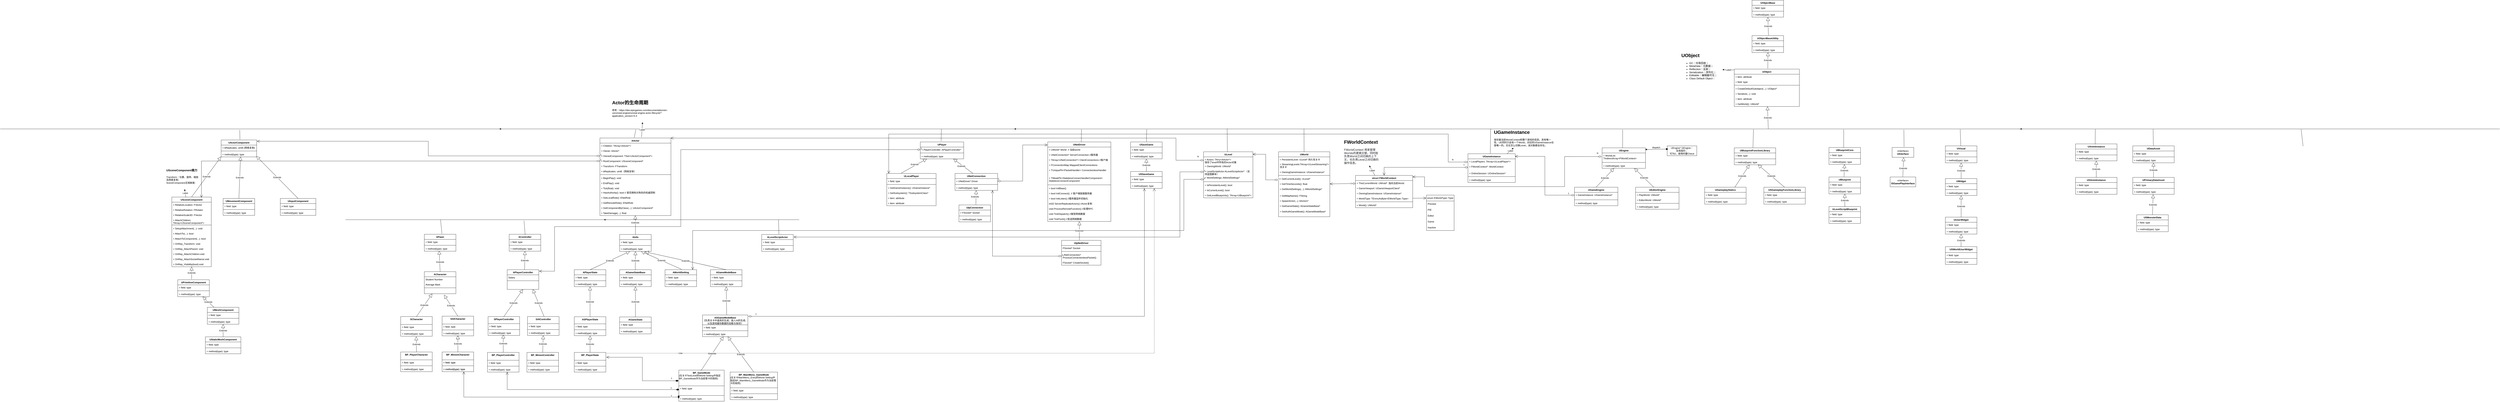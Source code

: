 <mxfile version="24.4.13" type="device">
  <diagram id="C5RBs43oDa-KdzZeNtuy" name="Page-1">
    <mxGraphModel dx="8058" dy="3587" grid="1" gridSize="10" guides="0" tooltips="1" connect="0" arrows="1" fold="1" page="1" pageScale="1" pageWidth="6000" pageHeight="2400" math="0" shadow="0">
      <root>
        <mxCell id="WIyWlLk6GJQsqaUBKTNV-0" />
        <mxCell id="WIyWlLk6GJQsqaUBKTNV-1" parent="WIyWlLk6GJQsqaUBKTNV-0" />
        <mxCell id="zkfFHV4jXpPFQw0GAbJ--0" value="AActor" style="swimlane;fontStyle=1;align=center;verticalAlign=top;childLayout=stackLayout;horizontal=1;startSize=26;horizontalStack=0;resizeParent=1;resizeLast=0;collapsible=1;marginBottom=0;rounded=0;shadow=0;strokeWidth=1;" parent="WIyWlLk6GJQsqaUBKTNV-1" vertex="1">
          <mxGeometry x="-1640" y="-70" width="360" height="394" as="geometry">
            <mxRectangle x="230" y="140" width="160" height="26" as="alternateBounds" />
          </mxGeometry>
        </mxCell>
        <mxCell id="zkfFHV4jXpPFQw0GAbJ--3" value="+ Children: TArray&lt;AActor*&gt;" style="text;align=left;verticalAlign=top;spacingLeft=4;spacingRight=4;overflow=hidden;rotatable=0;points=[[0,0.5],[1,0.5]];portConstraint=eastwest;rounded=0;shadow=0;html=0;" parent="zkfFHV4jXpPFQw0GAbJ--0" vertex="1">
          <mxGeometry y="26" width="360" height="26" as="geometry" />
        </mxCell>
        <mxCell id="Pp2M-HuOtaao-YMXrcnd-41" value="+ Owner: AActor*" style="text;strokeColor=none;fillColor=none;align=left;verticalAlign=top;spacingLeft=4;spacingRight=4;overflow=hidden;rotatable=0;points=[[0,0.5],[1,0.5]];portConstraint=eastwest;whiteSpace=wrap;html=1;" parent="zkfFHV4jXpPFQw0GAbJ--0" vertex="1">
          <mxGeometry y="52" width="360" height="26" as="geometry" />
        </mxCell>
        <mxCell id="j7FgpugSYFzHGZWTHPdA-1" value="+ OwnedComponent: TSet&amp;lt;UActorComponent*&amp;gt;&amp;nbsp;" style="text;strokeColor=none;fillColor=none;align=left;verticalAlign=top;spacingLeft=4;spacingRight=4;overflow=hidden;rotatable=0;points=[[0,0.5],[1,0.5]];portConstraint=eastwest;whiteSpace=wrap;html=1;" parent="zkfFHV4jXpPFQw0GAbJ--0" vertex="1">
          <mxGeometry y="78" width="360" height="26" as="geometry" />
        </mxCell>
        <mxCell id="j7FgpugSYFzHGZWTHPdA-3" value="+ RootComponent: USceneComponent*" style="text;strokeColor=none;fillColor=none;align=left;verticalAlign=top;spacingLeft=4;spacingRight=4;overflow=hidden;rotatable=0;points=[[0,0.5],[1,0.5]];portConstraint=eastwest;whiteSpace=wrap;html=1;" parent="zkfFHV4jXpPFQw0GAbJ--0" vertex="1">
          <mxGeometry y="104" width="360" height="26" as="geometry" />
        </mxCell>
        <mxCell id="NjGM52i411ZWB58BX_Qm-0" value="+ Transform: FTransform" style="text;strokeColor=none;fillColor=none;align=left;verticalAlign=top;spacingLeft=4;spacingRight=4;overflow=hidden;rotatable=0;points=[[0,0.5],[1,0.5]];portConstraint=eastwest;whiteSpace=wrap;html=1;" vertex="1" parent="zkfFHV4jXpPFQw0GAbJ--0">
          <mxGeometry y="130" width="360" height="26" as="geometry" />
        </mxCell>
        <mxCell id="j7FgpugSYFzHGZWTHPdA-0" value="+ bReplicates: uint8（网络复制）" style="text;strokeColor=none;fillColor=none;align=left;verticalAlign=top;spacingLeft=4;spacingRight=4;overflow=hidden;rotatable=0;points=[[0,0.5],[1,0.5]];portConstraint=eastwest;whiteSpace=wrap;html=1;" parent="zkfFHV4jXpPFQw0GAbJ--0" vertex="1">
          <mxGeometry y="156" width="360" height="26" as="geometry" />
        </mxCell>
        <mxCell id="zkfFHV4jXpPFQw0GAbJ--4" value="" style="line;html=1;strokeWidth=1;align=left;verticalAlign=middle;spacingTop=-1;spacingLeft=3;spacingRight=3;rotatable=0;labelPosition=right;points=[];portConstraint=eastwest;" parent="zkfFHV4jXpPFQw0GAbJ--0" vertex="1">
          <mxGeometry y="182" width="360" height="8" as="geometry" />
        </mxCell>
        <mxCell id="rOD2KCZmBkiJ-SeHSAVp-30" value="+ BeginPlay(): void" style="text;strokeColor=none;fillColor=none;align=left;verticalAlign=top;spacingLeft=4;spacingRight=4;overflow=hidden;rotatable=0;points=[[0,0.5],[1,0.5]];portConstraint=eastwest;whiteSpace=wrap;html=1;" parent="zkfFHV4jXpPFQw0GAbJ--0" vertex="1">
          <mxGeometry y="190" width="360" height="26" as="geometry" />
        </mxCell>
        <mxCell id="rOD2KCZmBkiJ-SeHSAVp-31" value="+ EndPlay(): void" style="text;strokeColor=none;fillColor=none;align=left;verticalAlign=top;spacingLeft=4;spacingRight=4;overflow=hidden;rotatable=0;points=[[0,0.5],[1,0.5]];portConstraint=eastwest;whiteSpace=wrap;html=1;" parent="zkfFHV4jXpPFQw0GAbJ--0" vertex="1">
          <mxGeometry y="216" width="360" height="26" as="geometry" />
        </mxCell>
        <mxCell id="zkfFHV4jXpPFQw0GAbJ--5" value="+ Tick(float): void" style="text;align=left;verticalAlign=top;spacingLeft=4;spacingRight=4;overflow=hidden;rotatable=0;points=[[0,0.5],[1,0.5]];portConstraint=eastwest;" parent="zkfFHV4jXpPFQw0GAbJ--0" vertex="1">
          <mxGeometry y="242" width="360" height="22" as="geometry" />
        </mxCell>
        <mxCell id="rOD2KCZmBkiJ-SeHSAVp-32" value="+ HasAuthority(): bool // 是否拥有对角色的权威控制" style="text;strokeColor=none;fillColor=none;align=left;verticalAlign=top;spacingLeft=4;spacingRight=4;overflow=hidden;rotatable=0;points=[[0,0.5],[1,0.5]];portConstraint=eastwest;whiteSpace=wrap;html=1;" parent="zkfFHV4jXpPFQw0GAbJ--0" vertex="1">
          <mxGeometry y="264" width="360" height="26" as="geometry" />
        </mxCell>
        <mxCell id="rOD2KCZmBkiJ-SeHSAVp-117" value="+ GetLocalRole(): ENetRole" style="text;strokeColor=none;fillColor=none;align=left;verticalAlign=top;spacingLeft=4;spacingRight=4;overflow=hidden;rotatable=0;points=[[0,0.5],[1,0.5]];portConstraint=eastwest;whiteSpace=wrap;html=1;" parent="zkfFHV4jXpPFQw0GAbJ--0" vertex="1">
          <mxGeometry y="290" width="360" height="26" as="geometry" />
        </mxCell>
        <mxCell id="rOD2KCZmBkiJ-SeHSAVp-118" value="+ GetRemoteRole(): ENetRole" style="text;strokeColor=none;fillColor=none;align=left;verticalAlign=top;spacingLeft=4;spacingRight=4;overflow=hidden;rotatable=0;points=[[0,0.5],[1,0.5]];portConstraint=eastwest;whiteSpace=wrap;html=1;" parent="zkfFHV4jXpPFQw0GAbJ--0" vertex="1">
          <mxGeometry y="316" width="360" height="26" as="geometry" />
        </mxCell>
        <mxCell id="j7FgpugSYFzHGZWTHPdA-2" value="+ GetComponentByClass(...): UActorComponent*" style="text;strokeColor=none;fillColor=none;align=left;verticalAlign=top;spacingLeft=4;spacingRight=4;overflow=hidden;rotatable=0;points=[[0,0.5],[1,0.5]];portConstraint=eastwest;whiteSpace=wrap;html=1;" parent="zkfFHV4jXpPFQw0GAbJ--0" vertex="1">
          <mxGeometry y="342" width="360" height="26" as="geometry" />
        </mxCell>
        <mxCell id="rOD2KCZmBkiJ-SeHSAVp-33" value="+ TakeDamage(...): float" style="text;strokeColor=none;fillColor=none;align=left;verticalAlign=top;spacingLeft=4;spacingRight=4;overflow=hidden;rotatable=0;points=[[0,0.5],[1,0.5]];portConstraint=eastwest;whiteSpace=wrap;html=1;" parent="zkfFHV4jXpPFQw0GAbJ--0" vertex="1">
          <mxGeometry y="368" width="360" height="26" as="geometry" />
        </mxCell>
        <mxCell id="zkfFHV4jXpPFQw0GAbJ--6" value="ACharacter" style="swimlane;fontStyle=1;align=center;verticalAlign=top;childLayout=stackLayout;horizontal=1;startSize=26;horizontalStack=0;resizeParent=1;resizeLast=0;collapsible=1;marginBottom=0;rounded=0;shadow=0;strokeWidth=1;" parent="WIyWlLk6GJQsqaUBKTNV-1" vertex="1">
          <mxGeometry x="-2530" y="609" width="160" height="112" as="geometry">
            <mxRectangle x="130" y="380" width="160" height="26" as="alternateBounds" />
          </mxGeometry>
        </mxCell>
        <mxCell id="zkfFHV4jXpPFQw0GAbJ--7" value="Student Number" style="text;align=left;verticalAlign=top;spacingLeft=4;spacingRight=4;overflow=hidden;rotatable=0;points=[[0,0.5],[1,0.5]];portConstraint=eastwest;" parent="zkfFHV4jXpPFQw0GAbJ--6" vertex="1">
          <mxGeometry y="26" width="160" height="26" as="geometry" />
        </mxCell>
        <mxCell id="zkfFHV4jXpPFQw0GAbJ--8" value="Average Mark" style="text;align=left;verticalAlign=top;spacingLeft=4;spacingRight=4;overflow=hidden;rotatable=0;points=[[0,0.5],[1,0.5]];portConstraint=eastwest;rounded=0;shadow=0;html=0;" parent="zkfFHV4jXpPFQw0GAbJ--6" vertex="1">
          <mxGeometry y="52" width="160" height="26" as="geometry" />
        </mxCell>
        <mxCell id="zkfFHV4jXpPFQw0GAbJ--9" value="" style="line;html=1;strokeWidth=1;align=left;verticalAlign=middle;spacingTop=-1;spacingLeft=3;spacingRight=3;rotatable=0;labelPosition=right;points=[];portConstraint=eastwest;" parent="zkfFHV4jXpPFQw0GAbJ--6" vertex="1">
          <mxGeometry y="78" width="160" height="8" as="geometry" />
        </mxCell>
        <mxCell id="zkfFHV4jXpPFQw0GAbJ--13" value="APlayerController" style="swimlane;fontStyle=1;align=center;verticalAlign=top;childLayout=stackLayout;horizontal=1;startSize=26;horizontalStack=0;resizeParent=1;resizeLast=0;collapsible=1;marginBottom=0;rounded=0;shadow=0;strokeWidth=1;" parent="WIyWlLk6GJQsqaUBKTNV-1" vertex="1">
          <mxGeometry x="-2110" y="599" width="160" height="100" as="geometry">
            <mxRectangle x="340" y="380" width="170" height="26" as="alternateBounds" />
          </mxGeometry>
        </mxCell>
        <mxCell id="zkfFHV4jXpPFQw0GAbJ--14" value="Salary" style="text;align=left;verticalAlign=top;spacingLeft=4;spacingRight=4;overflow=hidden;rotatable=0;points=[[0,0.5],[1,0.5]];portConstraint=eastwest;" parent="zkfFHV4jXpPFQw0GAbJ--13" vertex="1">
          <mxGeometry y="26" width="160" height="26" as="geometry" />
        </mxCell>
        <mxCell id="zkfFHV4jXpPFQw0GAbJ--15" value="" style="line;html=1;strokeWidth=1;align=left;verticalAlign=middle;spacingTop=-1;spacingLeft=3;spacingRight=3;rotatable=0;labelPosition=right;points=[];portConstraint=eastwest;" parent="zkfFHV4jXpPFQw0GAbJ--13" vertex="1">
          <mxGeometry y="52" width="160" height="8" as="geometry" />
        </mxCell>
        <mxCell id="rqGnG5Bqb2J_hmB-N1td-0" value="APlayerState" style="swimlane;fontStyle=1;align=center;verticalAlign=top;childLayout=stackLayout;horizontal=1;startSize=26;horizontalStack=0;resizeParent=1;resizeParentMax=0;resizeLast=0;collapsible=1;marginBottom=0;whiteSpace=wrap;html=1;" parent="WIyWlLk6GJQsqaUBKTNV-1" vertex="1">
          <mxGeometry x="-1770" y="599" width="160" height="86" as="geometry" />
        </mxCell>
        <mxCell id="rqGnG5Bqb2J_hmB-N1td-1" value="+ field: type" style="text;strokeColor=none;fillColor=none;align=left;verticalAlign=top;spacingLeft=4;spacingRight=4;overflow=hidden;rotatable=0;points=[[0,0.5],[1,0.5]];portConstraint=eastwest;whiteSpace=wrap;html=1;" parent="rqGnG5Bqb2J_hmB-N1td-0" vertex="1">
          <mxGeometry y="26" width="160" height="26" as="geometry" />
        </mxCell>
        <mxCell id="rqGnG5Bqb2J_hmB-N1td-2" value="" style="line;strokeWidth=1;fillColor=none;align=left;verticalAlign=middle;spacingTop=-1;spacingLeft=3;spacingRight=3;rotatable=0;labelPosition=right;points=[];portConstraint=eastwest;strokeColor=inherit;" parent="rqGnG5Bqb2J_hmB-N1td-0" vertex="1">
          <mxGeometry y="52" width="160" height="8" as="geometry" />
        </mxCell>
        <mxCell id="rqGnG5Bqb2J_hmB-N1td-3" value="+ method(type): type" style="text;strokeColor=none;fillColor=none;align=left;verticalAlign=top;spacingLeft=4;spacingRight=4;overflow=hidden;rotatable=0;points=[[0,0.5],[1,0.5]];portConstraint=eastwest;whiteSpace=wrap;html=1;" parent="rqGnG5Bqb2J_hmB-N1td-0" vertex="1">
          <mxGeometry y="60" width="160" height="26" as="geometry" />
        </mxCell>
        <mxCell id="rqGnG5Bqb2J_hmB-N1td-24" value="Extends" style="endArrow=block;endSize=16;endFill=0;html=1;rounded=0;exitX=0.5;exitY=0;exitDx=0;exitDy=0;entryX=0.323;entryY=1.004;entryDx=0;entryDy=0;entryPerimeter=0;" parent="WIyWlLk6GJQsqaUBKTNV-1" source="rqGnG5Bqb2J_hmB-N1td-0" target="rqGnG5Bqb2J_hmB-N1td-168" edge="1">
          <mxGeometry width="160" relative="1" as="geometry">
            <mxPoint x="-2410" y="469" as="sourcePoint" />
            <mxPoint x="-1312" y="317" as="targetPoint" />
          </mxGeometry>
        </mxCell>
        <mxCell id="rqGnG5Bqb2J_hmB-N1td-25" value="SCharacter" style="swimlane;fontStyle=1;align=center;verticalAlign=top;childLayout=stackLayout;horizontal=1;startSize=40;horizontalStack=0;resizeParent=1;resizeParentMax=0;resizeLast=0;collapsible=1;marginBottom=0;whiteSpace=wrap;html=1;" parent="WIyWlLk6GJQsqaUBKTNV-1" vertex="1">
          <mxGeometry x="-2650" y="837" width="160" height="100" as="geometry" />
        </mxCell>
        <mxCell id="rqGnG5Bqb2J_hmB-N1td-26" value="+ field: type" style="text;strokeColor=none;fillColor=none;align=left;verticalAlign=top;spacingLeft=4;spacingRight=4;overflow=hidden;rotatable=0;points=[[0,0.5],[1,0.5]];portConstraint=eastwest;whiteSpace=wrap;html=1;" parent="rqGnG5Bqb2J_hmB-N1td-25" vertex="1">
          <mxGeometry y="40" width="160" height="26" as="geometry" />
        </mxCell>
        <mxCell id="rqGnG5Bqb2J_hmB-N1td-27" value="" style="line;strokeWidth=1;fillColor=none;align=left;verticalAlign=middle;spacingTop=-1;spacingLeft=3;spacingRight=3;rotatable=0;labelPosition=right;points=[];portConstraint=eastwest;strokeColor=inherit;" parent="rqGnG5Bqb2J_hmB-N1td-25" vertex="1">
          <mxGeometry y="66" width="160" height="8" as="geometry" />
        </mxCell>
        <mxCell id="rqGnG5Bqb2J_hmB-N1td-28" value="+ method(type): type" style="text;strokeColor=none;fillColor=none;align=left;verticalAlign=top;spacingLeft=4;spacingRight=4;overflow=hidden;rotatable=0;points=[[0,0.5],[1,0.5]];portConstraint=eastwest;whiteSpace=wrap;html=1;" parent="rqGnG5Bqb2J_hmB-N1td-25" vertex="1">
          <mxGeometry y="74" width="160" height="26" as="geometry" />
        </mxCell>
        <mxCell id="rqGnG5Bqb2J_hmB-N1td-29" value="Extends" style="endArrow=block;endSize=16;endFill=0;html=1;rounded=0;exitX=0.5;exitY=0;exitDx=0;exitDy=0;entryX=0.25;entryY=1;entryDx=0;entryDy=0;" parent="WIyWlLk6GJQsqaUBKTNV-1" source="rqGnG5Bqb2J_hmB-N1td-25" target="zkfFHV4jXpPFQw0GAbJ--6" edge="1">
          <mxGeometry width="160" relative="1" as="geometry">
            <mxPoint x="-2498" y="827" as="sourcePoint" />
            <mxPoint x="-2460" y="717" as="targetPoint" />
          </mxGeometry>
        </mxCell>
        <mxCell id="rqGnG5Bqb2J_hmB-N1td-30" value="SPlayerController&lt;div&gt;&lt;br&gt;&lt;/div&gt;" style="swimlane;fontStyle=1;align=center;verticalAlign=top;childLayout=stackLayout;horizontal=1;startSize=36;horizontalStack=0;resizeParent=1;resizeParentMax=0;resizeLast=0;collapsible=1;marginBottom=0;whiteSpace=wrap;html=1;" parent="WIyWlLk6GJQsqaUBKTNV-1" vertex="1">
          <mxGeometry x="-2207" y="837" width="160" height="96" as="geometry" />
        </mxCell>
        <mxCell id="rqGnG5Bqb2J_hmB-N1td-31" value="+ field: type" style="text;strokeColor=none;fillColor=none;align=left;verticalAlign=top;spacingLeft=4;spacingRight=4;overflow=hidden;rotatable=0;points=[[0,0.5],[1,0.5]];portConstraint=eastwest;whiteSpace=wrap;html=1;" parent="rqGnG5Bqb2J_hmB-N1td-30" vertex="1">
          <mxGeometry y="36" width="160" height="26" as="geometry" />
        </mxCell>
        <mxCell id="rqGnG5Bqb2J_hmB-N1td-32" value="" style="line;strokeWidth=1;fillColor=none;align=left;verticalAlign=middle;spacingTop=-1;spacingLeft=3;spacingRight=3;rotatable=0;labelPosition=right;points=[];portConstraint=eastwest;strokeColor=inherit;" parent="rqGnG5Bqb2J_hmB-N1td-30" vertex="1">
          <mxGeometry y="62" width="160" height="8" as="geometry" />
        </mxCell>
        <mxCell id="rqGnG5Bqb2J_hmB-N1td-33" value="+ method(type): type" style="text;strokeColor=none;fillColor=none;align=left;verticalAlign=top;spacingLeft=4;spacingRight=4;overflow=hidden;rotatable=0;points=[[0,0.5],[1,0.5]];portConstraint=eastwest;whiteSpace=wrap;html=1;" parent="rqGnG5Bqb2J_hmB-N1td-30" vertex="1">
          <mxGeometry y="70" width="160" height="26" as="geometry" />
        </mxCell>
        <mxCell id="rqGnG5Bqb2J_hmB-N1td-34" value="Extends" style="endArrow=block;endSize=16;endFill=0;html=1;rounded=0;exitX=0.5;exitY=0;exitDx=0;exitDy=0;entryX=0.5;entryY=1;entryDx=0;entryDy=0;" parent="WIyWlLk6GJQsqaUBKTNV-1" source="rqGnG5Bqb2J_hmB-N1td-30" target="zkfFHV4jXpPFQw0GAbJ--13" edge="1">
          <mxGeometry width="160" relative="1" as="geometry">
            <mxPoint x="-2092" y="833" as="sourcePoint" />
            <mxPoint x="-2092" y="761" as="targetPoint" />
          </mxGeometry>
        </mxCell>
        <mxCell id="rqGnG5Bqb2J_hmB-N1td-36" value="ASPlayerState&lt;div&gt;&lt;div&gt;&lt;br&gt;&lt;/div&gt;&lt;/div&gt;" style="swimlane;fontStyle=1;align=center;verticalAlign=top;childLayout=stackLayout;horizontal=1;startSize=36;horizontalStack=0;resizeParent=1;resizeParentMax=0;resizeLast=0;collapsible=1;marginBottom=0;whiteSpace=wrap;html=1;" parent="WIyWlLk6GJQsqaUBKTNV-1" vertex="1">
          <mxGeometry x="-1770" y="838" width="160" height="96" as="geometry" />
        </mxCell>
        <mxCell id="rqGnG5Bqb2J_hmB-N1td-37" value="+ field: type" style="text;strokeColor=none;fillColor=none;align=left;verticalAlign=top;spacingLeft=4;spacingRight=4;overflow=hidden;rotatable=0;points=[[0,0.5],[1,0.5]];portConstraint=eastwest;whiteSpace=wrap;html=1;" parent="rqGnG5Bqb2J_hmB-N1td-36" vertex="1">
          <mxGeometry y="36" width="160" height="26" as="geometry" />
        </mxCell>
        <mxCell id="rqGnG5Bqb2J_hmB-N1td-38" value="" style="line;strokeWidth=1;fillColor=none;align=left;verticalAlign=middle;spacingTop=-1;spacingLeft=3;spacingRight=3;rotatable=0;labelPosition=right;points=[];portConstraint=eastwest;strokeColor=inherit;" parent="rqGnG5Bqb2J_hmB-N1td-36" vertex="1">
          <mxGeometry y="62" width="160" height="8" as="geometry" />
        </mxCell>
        <mxCell id="rqGnG5Bqb2J_hmB-N1td-39" value="+ method(type): type" style="text;strokeColor=none;fillColor=none;align=left;verticalAlign=top;spacingLeft=4;spacingRight=4;overflow=hidden;rotatable=0;points=[[0,0.5],[1,0.5]];portConstraint=eastwest;whiteSpace=wrap;html=1;" parent="rqGnG5Bqb2J_hmB-N1td-36" vertex="1">
          <mxGeometry y="70" width="160" height="26" as="geometry" />
        </mxCell>
        <mxCell id="rqGnG5Bqb2J_hmB-N1td-40" value="Extends" style="endArrow=block;endSize=16;endFill=0;html=1;rounded=0;exitX=0.5;exitY=0;exitDx=0;exitDy=0;" parent="WIyWlLk6GJQsqaUBKTNV-1" source="rqGnG5Bqb2J_hmB-N1td-36" target="rqGnG5Bqb2J_hmB-N1td-3" edge="1">
          <mxGeometry width="160" relative="1" as="geometry">
            <mxPoint x="-1724" y="772" as="sourcePoint" />
            <mxPoint x="-1724" y="700" as="targetPoint" />
          </mxGeometry>
        </mxCell>
        <mxCell id="rqGnG5Bqb2J_hmB-N1td-41" value="UActorComponent" style="swimlane;fontStyle=1;align=center;verticalAlign=top;childLayout=stackLayout;horizontal=1;startSize=26;horizontalStack=0;resizeParent=1;resizeParentMax=0;resizeLast=0;collapsible=1;marginBottom=0;whiteSpace=wrap;html=1;" parent="WIyWlLk6GJQsqaUBKTNV-1" vertex="1">
          <mxGeometry x="-3560" y="-60" width="180" height="86" as="geometry" />
        </mxCell>
        <mxCell id="rqGnG5Bqb2J_hmB-N1td-42" value="+ bReplicates: uint8 (网络复制)" style="text;strokeColor=none;fillColor=none;align=left;verticalAlign=top;spacingLeft=4;spacingRight=4;overflow=hidden;rotatable=0;points=[[0,0.5],[1,0.5]];portConstraint=eastwest;whiteSpace=wrap;html=1;" parent="rqGnG5Bqb2J_hmB-N1td-41" vertex="1">
          <mxGeometry y="26" width="180" height="26" as="geometry" />
        </mxCell>
        <mxCell id="rqGnG5Bqb2J_hmB-N1td-43" value="" style="line;strokeWidth=1;fillColor=none;align=left;verticalAlign=middle;spacingTop=-1;spacingLeft=3;spacingRight=3;rotatable=0;labelPosition=right;points=[];portConstraint=eastwest;strokeColor=inherit;" parent="rqGnG5Bqb2J_hmB-N1td-41" vertex="1">
          <mxGeometry y="52" width="180" height="8" as="geometry" />
        </mxCell>
        <mxCell id="rqGnG5Bqb2J_hmB-N1td-44" value="+ method(type): type" style="text;strokeColor=none;fillColor=none;align=left;verticalAlign=top;spacingLeft=4;spacingRight=4;overflow=hidden;rotatable=0;points=[[0,0.5],[1,0.5]];portConstraint=eastwest;whiteSpace=wrap;html=1;" parent="rqGnG5Bqb2J_hmB-N1td-41" vertex="1">
          <mxGeometry y="60" width="180" height="26" as="geometry" />
        </mxCell>
        <mxCell id="rqGnG5Bqb2J_hmB-N1td-46" value="USceneComponent" style="swimlane;fontStyle=1;align=center;verticalAlign=top;childLayout=stackLayout;horizontal=1;startSize=26;horizontalStack=0;resizeParent=1;resizeParentMax=0;resizeLast=0;collapsible=1;marginBottom=0;whiteSpace=wrap;html=1;" parent="WIyWlLk6GJQsqaUBKTNV-1" vertex="1">
          <mxGeometry x="-3810" y="230" width="200" height="354" as="geometry" />
        </mxCell>
        <mxCell id="j7FgpugSYFzHGZWTHPdA-15" value="+ RelativeLocation: FVector" style="text;strokeColor=none;fillColor=none;align=left;verticalAlign=top;spacingLeft=4;spacingRight=4;overflow=hidden;rotatable=0;points=[[0,0.5],[1,0.5]];portConstraint=eastwest;whiteSpace=wrap;html=1;" parent="rqGnG5Bqb2J_hmB-N1td-46" vertex="1">
          <mxGeometry y="26" width="200" height="26" as="geometry" />
        </mxCell>
        <mxCell id="j7FgpugSYFzHGZWTHPdA-16" value="+ RelativeRotation: FRotator" style="text;strokeColor=none;fillColor=none;align=left;verticalAlign=top;spacingLeft=4;spacingRight=4;overflow=hidden;rotatable=0;points=[[0,0.5],[1,0.5]];portConstraint=eastwest;whiteSpace=wrap;html=1;" parent="rqGnG5Bqb2J_hmB-N1td-46" vertex="1">
          <mxGeometry y="52" width="200" height="26" as="geometry" />
        </mxCell>
        <mxCell id="j7FgpugSYFzHGZWTHPdA-14" value="+ RelativeScale3D: FVector" style="text;strokeColor=none;fillColor=none;align=left;verticalAlign=top;spacingLeft=4;spacingRight=4;overflow=hidden;rotatable=0;points=[[0,0.5],[1,0.5]];portConstraint=eastwest;whiteSpace=wrap;html=1;" parent="rqGnG5Bqb2J_hmB-N1td-46" vertex="1">
          <mxGeometry y="78" width="200" height="26" as="geometry" />
        </mxCell>
        <mxCell id="rqGnG5Bqb2J_hmB-N1td-48" value="+ AttachChildren: TArray&amp;lt;USceneComponent*&amp;gt;" style="text;strokeColor=none;fillColor=none;align=left;verticalAlign=top;spacingLeft=4;spacingRight=4;overflow=hidden;rotatable=0;points=[[0,0.5],[1,0.5]];portConstraint=eastwest;whiteSpace=wrap;html=1;" parent="rqGnG5Bqb2J_hmB-N1td-46" vertex="1">
          <mxGeometry y="104" width="200" height="34" as="geometry" />
        </mxCell>
        <mxCell id="rqGnG5Bqb2J_hmB-N1td-49" value="" style="line;strokeWidth=1;fillColor=none;align=left;verticalAlign=middle;spacingTop=-1;spacingLeft=3;spacingRight=3;rotatable=0;labelPosition=right;points=[];portConstraint=eastwest;strokeColor=inherit;" parent="rqGnG5Bqb2J_hmB-N1td-46" vertex="1">
          <mxGeometry y="138" width="200" height="8" as="geometry" />
        </mxCell>
        <mxCell id="rqGnG5Bqb2J_hmB-N1td-50" value="+ SetupAttachment(...): void" style="text;strokeColor=none;fillColor=none;align=left;verticalAlign=top;spacingLeft=4;spacingRight=4;overflow=hidden;rotatable=0;points=[[0,0.5],[1,0.5]];portConstraint=eastwest;whiteSpace=wrap;html=1;" parent="rqGnG5Bqb2J_hmB-N1td-46" vertex="1">
          <mxGeometry y="146" width="200" height="26" as="geometry" />
        </mxCell>
        <mxCell id="j7FgpugSYFzHGZWTHPdA-17" value="+ AttachTo(...): bool" style="text;strokeColor=none;fillColor=none;align=left;verticalAlign=top;spacingLeft=4;spacingRight=4;overflow=hidden;rotatable=0;points=[[0,0.5],[1,0.5]];portConstraint=eastwest;whiteSpace=wrap;html=1;" parent="rqGnG5Bqb2J_hmB-N1td-46" vertex="1">
          <mxGeometry y="172" width="200" height="26" as="geometry" />
        </mxCell>
        <mxCell id="j7FgpugSYFzHGZWTHPdA-18" value="+ AttachToComponent(...): bool" style="text;strokeColor=none;fillColor=none;align=left;verticalAlign=top;spacingLeft=4;spacingRight=4;overflow=hidden;rotatable=0;points=[[0,0.5],[1,0.5]];portConstraint=eastwest;whiteSpace=wrap;html=1;" parent="rqGnG5Bqb2J_hmB-N1td-46" vertex="1">
          <mxGeometry y="198" width="200" height="26" as="geometry" />
        </mxCell>
        <mxCell id="j7FgpugSYFzHGZWTHPdA-20" value="+ OnRep_Transform: void" style="text;strokeColor=none;fillColor=none;align=left;verticalAlign=top;spacingLeft=4;spacingRight=4;overflow=hidden;rotatable=0;points=[[0,0.5],[1,0.5]];portConstraint=eastwest;whiteSpace=wrap;html=1;" parent="rqGnG5Bqb2J_hmB-N1td-46" vertex="1">
          <mxGeometry y="224" width="200" height="26" as="geometry" />
        </mxCell>
        <mxCell id="j7FgpugSYFzHGZWTHPdA-19" value="+ OnRep_AttachParent: void" style="text;strokeColor=none;fillColor=none;align=left;verticalAlign=top;spacingLeft=4;spacingRight=4;overflow=hidden;rotatable=0;points=[[0,0.5],[1,0.5]];portConstraint=eastwest;whiteSpace=wrap;html=1;" parent="rqGnG5Bqb2J_hmB-N1td-46" vertex="1">
          <mxGeometry y="250" width="200" height="26" as="geometry" />
        </mxCell>
        <mxCell id="j7FgpugSYFzHGZWTHPdA-21" value="+ OnRep_AttachChildren:void" style="text;strokeColor=none;fillColor=none;align=left;verticalAlign=top;spacingLeft=4;spacingRight=4;overflow=hidden;rotatable=0;points=[[0,0.5],[1,0.5]];portConstraint=eastwest;whiteSpace=wrap;html=1;" parent="rqGnG5Bqb2J_hmB-N1td-46" vertex="1">
          <mxGeometry y="276" width="200" height="26" as="geometry" />
        </mxCell>
        <mxCell id="j7FgpugSYFzHGZWTHPdA-22" value="+ OnRep_AttachSocketName:void" style="text;strokeColor=none;fillColor=none;align=left;verticalAlign=top;spacingLeft=4;spacingRight=4;overflow=hidden;rotatable=0;points=[[0,0.5],[1,0.5]];portConstraint=eastwest;whiteSpace=wrap;html=1;" parent="rqGnG5Bqb2J_hmB-N1td-46" vertex="1">
          <mxGeometry y="302" width="200" height="26" as="geometry" />
        </mxCell>
        <mxCell id="j7FgpugSYFzHGZWTHPdA-23" value="+ OnRep_Visibility(bool):void" style="text;strokeColor=none;fillColor=none;align=left;verticalAlign=top;spacingLeft=4;spacingRight=4;overflow=hidden;rotatable=0;points=[[0,0.5],[1,0.5]];portConstraint=eastwest;whiteSpace=wrap;html=1;" parent="rqGnG5Bqb2J_hmB-N1td-46" vertex="1">
          <mxGeometry y="328" width="200" height="26" as="geometry" />
        </mxCell>
        <mxCell id="rqGnG5Bqb2J_hmB-N1td-47" value="Extends" style="endArrow=block;endSize=16;endFill=0;html=1;rounded=0;exitX=0.5;exitY=0;exitDx=0;exitDy=0;entryX=-0.002;entryY=0.962;entryDx=0;entryDy=0;entryPerimeter=0;" parent="WIyWlLk6GJQsqaUBKTNV-1" source="rqGnG5Bqb2J_hmB-N1td-46" target="rqGnG5Bqb2J_hmB-N1td-44" edge="1">
          <mxGeometry x="0.012" width="160" relative="1" as="geometry">
            <mxPoint x="-3460" y="217" as="sourcePoint" />
            <mxPoint x="-3501.708" y="173" as="targetPoint" />
            <mxPoint as="offset" />
          </mxGeometry>
        </mxCell>
        <mxCell id="rqGnG5Bqb2J_hmB-N1td-51" value="&lt;div&gt;UMovementComponent&lt;br&gt;&lt;/div&gt;" style="swimlane;fontStyle=1;align=center;verticalAlign=top;childLayout=stackLayout;horizontal=1;startSize=26;horizontalStack=0;resizeParent=1;resizeParentMax=0;resizeLast=0;collapsible=1;marginBottom=0;whiteSpace=wrap;html=1;" parent="WIyWlLk6GJQsqaUBKTNV-1" vertex="1">
          <mxGeometry x="-3550" y="237" width="160" height="86" as="geometry" />
        </mxCell>
        <mxCell id="rqGnG5Bqb2J_hmB-N1td-52" value="+ field: type" style="text;strokeColor=none;fillColor=none;align=left;verticalAlign=top;spacingLeft=4;spacingRight=4;overflow=hidden;rotatable=0;points=[[0,0.5],[1,0.5]];portConstraint=eastwest;whiteSpace=wrap;html=1;" parent="rqGnG5Bqb2J_hmB-N1td-51" vertex="1">
          <mxGeometry y="26" width="160" height="26" as="geometry" />
        </mxCell>
        <mxCell id="rqGnG5Bqb2J_hmB-N1td-53" value="" style="line;strokeWidth=1;fillColor=none;align=left;verticalAlign=middle;spacingTop=-1;spacingLeft=3;spacingRight=3;rotatable=0;labelPosition=right;points=[];portConstraint=eastwest;strokeColor=inherit;" parent="rqGnG5Bqb2J_hmB-N1td-51" vertex="1">
          <mxGeometry y="52" width="160" height="8" as="geometry" />
        </mxCell>
        <mxCell id="rqGnG5Bqb2J_hmB-N1td-54" value="+ method(type): type" style="text;strokeColor=none;fillColor=none;align=left;verticalAlign=top;spacingLeft=4;spacingRight=4;overflow=hidden;rotatable=0;points=[[0,0.5],[1,0.5]];portConstraint=eastwest;whiteSpace=wrap;html=1;" parent="rqGnG5Bqb2J_hmB-N1td-51" vertex="1">
          <mxGeometry y="60" width="160" height="26" as="geometry" />
        </mxCell>
        <mxCell id="rqGnG5Bqb2J_hmB-N1td-55" value="Extends" style="endArrow=block;endSize=16;endFill=0;html=1;rounded=0;exitX=0.5;exitY=0;exitDx=0;exitDy=0;entryX=0.546;entryY=0.962;entryDx=0;entryDy=0;entryPerimeter=0;" parent="WIyWlLk6GJQsqaUBKTNV-1" source="rqGnG5Bqb2J_hmB-N1td-51" target="rqGnG5Bqb2J_hmB-N1td-44" edge="1">
          <mxGeometry width="160" relative="1" as="geometry">
            <mxPoint x="-3801" y="227" as="sourcePoint" />
            <mxPoint x="-3841" y="183" as="targetPoint" />
          </mxGeometry>
        </mxCell>
        <mxCell id="rqGnG5Bqb2J_hmB-N1td-56" value="&lt;div&gt;UInputComponent&lt;/div&gt;" style="swimlane;fontStyle=1;align=center;verticalAlign=top;childLayout=stackLayout;horizontal=1;startSize=26;horizontalStack=0;resizeParent=1;resizeParentMax=0;resizeLast=0;collapsible=1;marginBottom=0;whiteSpace=wrap;html=1;" parent="WIyWlLk6GJQsqaUBKTNV-1" vertex="1">
          <mxGeometry x="-3260" y="237" width="180" height="86" as="geometry" />
        </mxCell>
        <mxCell id="rqGnG5Bqb2J_hmB-N1td-57" value="+ field: type" style="text;strokeColor=none;fillColor=none;align=left;verticalAlign=top;spacingLeft=4;spacingRight=4;overflow=hidden;rotatable=0;points=[[0,0.5],[1,0.5]];portConstraint=eastwest;whiteSpace=wrap;html=1;" parent="rqGnG5Bqb2J_hmB-N1td-56" vertex="1">
          <mxGeometry y="26" width="180" height="26" as="geometry" />
        </mxCell>
        <mxCell id="rqGnG5Bqb2J_hmB-N1td-58" value="" style="line;strokeWidth=1;fillColor=none;align=left;verticalAlign=middle;spacingTop=-1;spacingLeft=3;spacingRight=3;rotatable=0;labelPosition=right;points=[];portConstraint=eastwest;strokeColor=inherit;" parent="rqGnG5Bqb2J_hmB-N1td-56" vertex="1">
          <mxGeometry y="52" width="180" height="8" as="geometry" />
        </mxCell>
        <mxCell id="rqGnG5Bqb2J_hmB-N1td-59" value="+ method(type): type" style="text;strokeColor=none;fillColor=none;align=left;verticalAlign=top;spacingLeft=4;spacingRight=4;overflow=hidden;rotatable=0;points=[[0,0.5],[1,0.5]];portConstraint=eastwest;whiteSpace=wrap;html=1;" parent="rqGnG5Bqb2J_hmB-N1td-56" vertex="1">
          <mxGeometry y="60" width="180" height="26" as="geometry" />
        </mxCell>
        <mxCell id="rqGnG5Bqb2J_hmB-N1td-60" value="Extends" style="endArrow=block;endSize=16;endFill=0;html=1;rounded=0;exitX=0.5;exitY=0;exitDx=0;exitDy=0;entryX=0.992;entryY=0.861;entryDx=0;entryDy=0;entryPerimeter=0;" parent="WIyWlLk6GJQsqaUBKTNV-1" source="rqGnG5Bqb2J_hmB-N1td-56" target="rqGnG5Bqb2J_hmB-N1td-44" edge="1">
          <mxGeometry width="160" relative="1" as="geometry">
            <mxPoint x="-3260" y="229" as="sourcePoint" />
            <mxPoint x="-3260" y="153" as="targetPoint" />
          </mxGeometry>
        </mxCell>
        <mxCell id="rqGnG5Bqb2J_hmB-N1td-45" value="Extends" style="endArrow=block;endSize=16;endFill=0;html=1;rounded=0;exitX=0.501;exitY=0.425;exitDx=0;exitDy=0;exitPerimeter=0;" parent="WIyWlLk6GJQsqaUBKTNV-1" source="Pp2M-HuOtaao-YMXrcnd-54" target="Pp2M-HuOtaao-YMXrcnd-65" edge="1">
          <mxGeometry width="160" relative="1" as="geometry">
            <mxPoint x="4280" y="-110" as="sourcePoint" />
            <mxPoint x="4281.76" y="-320.676" as="targetPoint" />
          </mxGeometry>
        </mxCell>
        <mxCell id="rqGnG5Bqb2J_hmB-N1td-90" value="Extends" style="endArrow=block;endSize=16;endFill=0;html=1;rounded=0;entryX=0.532;entryY=1.011;entryDx=0;entryDy=0;entryPerimeter=0;exitX=0.495;exitY=-0.031;exitDx=0;exitDy=0;exitPerimeter=0;" parent="WIyWlLk6GJQsqaUBKTNV-1" source="AiflCz4PH3X1v12Pxd4b-46" target="AiflCz4PH3X1v12Pxd4b-45" edge="1">
          <mxGeometry x="-0.143" width="160" relative="1" as="geometry">
            <mxPoint x="4930" y="108" as="sourcePoint" />
            <mxPoint x="4931.12" y="62.154" as="targetPoint" />
            <mxPoint as="offset" />
          </mxGeometry>
        </mxCell>
        <mxCell id="rqGnG5Bqb2J_hmB-N1td-22" value="Extends" style="endArrow=block;endSize=16;endFill=0;html=1;rounded=0;entryX=0.469;entryY=0.923;entryDx=0;entryDy=0;entryPerimeter=0;exitX=0.5;exitY=0;exitDx=0;exitDy=0;" parent="WIyWlLk6GJQsqaUBKTNV-1" source="zkfFHV4jXpPFQw0GAbJ--6" target="Pp2M-HuOtaao-YMXrcnd-3" edge="1">
          <mxGeometry x="-0.064" y="-1" width="160" relative="1" as="geometry">
            <mxPoint x="-2510" y="607" as="sourcePoint" />
            <mxPoint x="-1931.92" y="407.0" as="targetPoint" />
            <mxPoint x="1" as="offset" />
          </mxGeometry>
        </mxCell>
        <mxCell id="rqGnG5Bqb2J_hmB-N1td-134" value="SAICharacter" style="swimlane;fontStyle=1;align=center;verticalAlign=top;childLayout=stackLayout;horizontal=1;startSize=40;horizontalStack=0;resizeParent=1;resizeParentMax=0;resizeLast=0;collapsible=1;marginBottom=0;whiteSpace=wrap;html=1;" parent="WIyWlLk6GJQsqaUBKTNV-1" vertex="1">
          <mxGeometry x="-2440" y="835" width="160" height="100" as="geometry" />
        </mxCell>
        <mxCell id="rqGnG5Bqb2J_hmB-N1td-135" value="+ field: type" style="text;strokeColor=none;fillColor=none;align=left;verticalAlign=top;spacingLeft=4;spacingRight=4;overflow=hidden;rotatable=0;points=[[0,0.5],[1,0.5]];portConstraint=eastwest;whiteSpace=wrap;html=1;" parent="rqGnG5Bqb2J_hmB-N1td-134" vertex="1">
          <mxGeometry y="40" width="160" height="26" as="geometry" />
        </mxCell>
        <mxCell id="rqGnG5Bqb2J_hmB-N1td-136" value="" style="line;strokeWidth=1;fillColor=none;align=left;verticalAlign=middle;spacingTop=-1;spacingLeft=3;spacingRight=3;rotatable=0;labelPosition=right;points=[];portConstraint=eastwest;strokeColor=inherit;" parent="rqGnG5Bqb2J_hmB-N1td-134" vertex="1">
          <mxGeometry y="66" width="160" height="8" as="geometry" />
        </mxCell>
        <mxCell id="rqGnG5Bqb2J_hmB-N1td-137" value="+ method(type): type" style="text;strokeColor=none;fillColor=none;align=left;verticalAlign=top;spacingLeft=4;spacingRight=4;overflow=hidden;rotatable=0;points=[[0,0.5],[1,0.5]];portConstraint=eastwest;whiteSpace=wrap;html=1;" parent="rqGnG5Bqb2J_hmB-N1td-134" vertex="1">
          <mxGeometry y="74" width="160" height="26" as="geometry" />
        </mxCell>
        <mxCell id="rqGnG5Bqb2J_hmB-N1td-138" value="Extends" style="endArrow=block;endSize=16;endFill=0;html=1;rounded=0;exitX=0.5;exitY=0;exitDx=0;exitDy=0;" parent="WIyWlLk6GJQsqaUBKTNV-1" source="rqGnG5Bqb2J_hmB-N1td-134" edge="1">
          <mxGeometry width="160" relative="1" as="geometry">
            <mxPoint x="-2360" y="797" as="sourcePoint" />
            <mxPoint x="-2430" y="727" as="targetPoint" />
          </mxGeometry>
        </mxCell>
        <mxCell id="rqGnG5Bqb2J_hmB-N1td-139" value="SAIController&lt;div&gt;&lt;br&gt;&lt;/div&gt;" style="swimlane;fontStyle=1;align=center;verticalAlign=top;childLayout=stackLayout;horizontal=1;startSize=36;horizontalStack=0;resizeParent=1;resizeParentMax=0;resizeLast=0;collapsible=1;marginBottom=0;whiteSpace=wrap;html=1;" parent="WIyWlLk6GJQsqaUBKTNV-1" vertex="1">
          <mxGeometry x="-2007" y="837" width="160" height="96" as="geometry" />
        </mxCell>
        <mxCell id="rqGnG5Bqb2J_hmB-N1td-140" value="+ field: type" style="text;strokeColor=none;fillColor=none;align=left;verticalAlign=top;spacingLeft=4;spacingRight=4;overflow=hidden;rotatable=0;points=[[0,0.5],[1,0.5]];portConstraint=eastwest;whiteSpace=wrap;html=1;" parent="rqGnG5Bqb2J_hmB-N1td-139" vertex="1">
          <mxGeometry y="36" width="160" height="26" as="geometry" />
        </mxCell>
        <mxCell id="rqGnG5Bqb2J_hmB-N1td-141" value="" style="line;strokeWidth=1;fillColor=none;align=left;verticalAlign=middle;spacingTop=-1;spacingLeft=3;spacingRight=3;rotatable=0;labelPosition=right;points=[];portConstraint=eastwest;strokeColor=inherit;" parent="rqGnG5Bqb2J_hmB-N1td-139" vertex="1">
          <mxGeometry y="62" width="160" height="8" as="geometry" />
        </mxCell>
        <mxCell id="rqGnG5Bqb2J_hmB-N1td-142" value="+ method(type): type" style="text;strokeColor=none;fillColor=none;align=left;verticalAlign=top;spacingLeft=4;spacingRight=4;overflow=hidden;rotatable=0;points=[[0,0.5],[1,0.5]];portConstraint=eastwest;whiteSpace=wrap;html=1;" parent="rqGnG5Bqb2J_hmB-N1td-139" vertex="1">
          <mxGeometry y="70" width="160" height="26" as="geometry" />
        </mxCell>
        <mxCell id="rqGnG5Bqb2J_hmB-N1td-144" value="UVisual" style="swimlane;fontStyle=1;align=center;verticalAlign=top;childLayout=stackLayout;horizontal=1;startSize=26;horizontalStack=0;resizeParent=1;resizeParentMax=0;resizeLast=0;collapsible=1;marginBottom=0;whiteSpace=wrap;html=1;" parent="WIyWlLk6GJQsqaUBKTNV-1" vertex="1">
          <mxGeometry x="5180" y="-30" width="160" height="86" as="geometry" />
        </mxCell>
        <mxCell id="rqGnG5Bqb2J_hmB-N1td-145" value="+ field: type" style="text;strokeColor=none;fillColor=none;align=left;verticalAlign=top;spacingLeft=4;spacingRight=4;overflow=hidden;rotatable=0;points=[[0,0.5],[1,0.5]];portConstraint=eastwest;whiteSpace=wrap;html=1;" parent="rqGnG5Bqb2J_hmB-N1td-144" vertex="1">
          <mxGeometry y="26" width="160" height="26" as="geometry" />
        </mxCell>
        <mxCell id="rqGnG5Bqb2J_hmB-N1td-146" value="" style="line;strokeWidth=1;fillColor=none;align=left;verticalAlign=middle;spacingTop=-1;spacingLeft=3;spacingRight=3;rotatable=0;labelPosition=right;points=[];portConstraint=eastwest;strokeColor=inherit;" parent="rqGnG5Bqb2J_hmB-N1td-144" vertex="1">
          <mxGeometry y="52" width="160" height="8" as="geometry" />
        </mxCell>
        <mxCell id="rqGnG5Bqb2J_hmB-N1td-147" value="+ method(type): type" style="text;strokeColor=none;fillColor=none;align=left;verticalAlign=top;spacingLeft=4;spacingRight=4;overflow=hidden;rotatable=0;points=[[0,0.5],[1,0.5]];portConstraint=eastwest;whiteSpace=wrap;html=1;" parent="rqGnG5Bqb2J_hmB-N1td-144" vertex="1">
          <mxGeometry y="60" width="160" height="26" as="geometry" />
        </mxCell>
        <mxCell id="rqGnG5Bqb2J_hmB-N1td-148" value="UWidget" style="swimlane;fontStyle=1;align=center;verticalAlign=top;childLayout=stackLayout;horizontal=1;startSize=26;horizontalStack=0;resizeParent=1;resizeParentMax=0;resizeLast=0;collapsible=1;marginBottom=0;whiteSpace=wrap;html=1;" parent="WIyWlLk6GJQsqaUBKTNV-1" vertex="1">
          <mxGeometry x="5180" y="136" width="160" height="86" as="geometry" />
        </mxCell>
        <mxCell id="rqGnG5Bqb2J_hmB-N1td-149" value="+ field: type" style="text;strokeColor=none;fillColor=none;align=left;verticalAlign=top;spacingLeft=4;spacingRight=4;overflow=hidden;rotatable=0;points=[[0,0.5],[1,0.5]];portConstraint=eastwest;whiteSpace=wrap;html=1;" parent="rqGnG5Bqb2J_hmB-N1td-148" vertex="1">
          <mxGeometry y="26" width="160" height="26" as="geometry" />
        </mxCell>
        <mxCell id="rqGnG5Bqb2J_hmB-N1td-150" value="" style="line;strokeWidth=1;fillColor=none;align=left;verticalAlign=middle;spacingTop=-1;spacingLeft=3;spacingRight=3;rotatable=0;labelPosition=right;points=[];portConstraint=eastwest;strokeColor=inherit;" parent="rqGnG5Bqb2J_hmB-N1td-148" vertex="1">
          <mxGeometry y="52" width="160" height="8" as="geometry" />
        </mxCell>
        <mxCell id="rqGnG5Bqb2J_hmB-N1td-151" value="+ method(type): type" style="text;strokeColor=none;fillColor=none;align=left;verticalAlign=top;spacingLeft=4;spacingRight=4;overflow=hidden;rotatable=0;points=[[0,0.5],[1,0.5]];portConstraint=eastwest;whiteSpace=wrap;html=1;" parent="rqGnG5Bqb2J_hmB-N1td-148" vertex="1">
          <mxGeometry y="60" width="160" height="26" as="geometry" />
        </mxCell>
        <mxCell id="rqGnG5Bqb2J_hmB-N1td-152" value="UUserWidget" style="swimlane;fontStyle=1;align=center;verticalAlign=top;childLayout=stackLayout;horizontal=1;startSize=26;horizontalStack=0;resizeParent=1;resizeParentMax=0;resizeLast=0;collapsible=1;marginBottom=0;whiteSpace=wrap;html=1;" parent="WIyWlLk6GJQsqaUBKTNV-1" vertex="1">
          <mxGeometry x="5180" y="332" width="160" height="86" as="geometry" />
        </mxCell>
        <mxCell id="rqGnG5Bqb2J_hmB-N1td-153" value="+ field: type" style="text;strokeColor=none;fillColor=none;align=left;verticalAlign=top;spacingLeft=4;spacingRight=4;overflow=hidden;rotatable=0;points=[[0,0.5],[1,0.5]];portConstraint=eastwest;whiteSpace=wrap;html=1;" parent="rqGnG5Bqb2J_hmB-N1td-152" vertex="1">
          <mxGeometry y="26" width="160" height="26" as="geometry" />
        </mxCell>
        <mxCell id="rqGnG5Bqb2J_hmB-N1td-154" value="" style="line;strokeWidth=1;fillColor=none;align=left;verticalAlign=middle;spacingTop=-1;spacingLeft=3;spacingRight=3;rotatable=0;labelPosition=right;points=[];portConstraint=eastwest;strokeColor=inherit;" parent="rqGnG5Bqb2J_hmB-N1td-152" vertex="1">
          <mxGeometry y="52" width="160" height="8" as="geometry" />
        </mxCell>
        <mxCell id="rqGnG5Bqb2J_hmB-N1td-155" value="+ method(type): type" style="text;strokeColor=none;fillColor=none;align=left;verticalAlign=top;spacingLeft=4;spacingRight=4;overflow=hidden;rotatable=0;points=[[0,0.5],[1,0.5]];portConstraint=eastwest;whiteSpace=wrap;html=1;" parent="rqGnG5Bqb2J_hmB-N1td-152" vertex="1">
          <mxGeometry y="60" width="160" height="26" as="geometry" />
        </mxCell>
        <mxCell id="rqGnG5Bqb2J_hmB-N1td-158" value="Extends" style="endArrow=block;endSize=16;endFill=0;html=1;rounded=0;exitX=0.5;exitY=0;exitDx=0;exitDy=0;" parent="WIyWlLk6GJQsqaUBKTNV-1" source="rqGnG5Bqb2J_hmB-N1td-148" target="rqGnG5Bqb2J_hmB-N1td-147" edge="1">
          <mxGeometry width="160" relative="1" as="geometry">
            <mxPoint x="5180" y="70" as="sourcePoint" />
            <mxPoint x="5340" y="70" as="targetPoint" />
          </mxGeometry>
        </mxCell>
        <mxCell id="rqGnG5Bqb2J_hmB-N1td-159" value="Extends" style="endArrow=block;endSize=16;endFill=0;html=1;rounded=0;exitX=0.5;exitY=0;exitDx=0;exitDy=0;" parent="WIyWlLk6GJQsqaUBKTNV-1" source="rqGnG5Bqb2J_hmB-N1td-152" target="rqGnG5Bqb2J_hmB-N1td-151" edge="1">
          <mxGeometry width="160" relative="1" as="geometry">
            <mxPoint x="5310" y="250" as="sourcePoint" />
            <mxPoint x="5470" y="250" as="targetPoint" />
          </mxGeometry>
        </mxCell>
        <mxCell id="rqGnG5Bqb2J_hmB-N1td-160" value="USWorldUserWidget" style="swimlane;fontStyle=1;align=center;verticalAlign=top;childLayout=stackLayout;horizontal=1;startSize=30;horizontalStack=0;resizeParent=1;resizeParentMax=0;resizeLast=0;collapsible=1;marginBottom=0;whiteSpace=wrap;html=1;" parent="WIyWlLk6GJQsqaUBKTNV-1" vertex="1">
          <mxGeometry x="5180" y="482" width="160" height="90" as="geometry" />
        </mxCell>
        <mxCell id="rqGnG5Bqb2J_hmB-N1td-161" value="+ field: type" style="text;strokeColor=none;fillColor=none;align=left;verticalAlign=top;spacingLeft=4;spacingRight=4;overflow=hidden;rotatable=0;points=[[0,0.5],[1,0.5]];portConstraint=eastwest;whiteSpace=wrap;html=1;" parent="rqGnG5Bqb2J_hmB-N1td-160" vertex="1">
          <mxGeometry y="30" width="160" height="26" as="geometry" />
        </mxCell>
        <mxCell id="rqGnG5Bqb2J_hmB-N1td-162" value="" style="line;strokeWidth=1;fillColor=none;align=left;verticalAlign=middle;spacingTop=-1;spacingLeft=3;spacingRight=3;rotatable=0;labelPosition=right;points=[];portConstraint=eastwest;strokeColor=inherit;" parent="rqGnG5Bqb2J_hmB-N1td-160" vertex="1">
          <mxGeometry y="56" width="160" height="8" as="geometry" />
        </mxCell>
        <mxCell id="rqGnG5Bqb2J_hmB-N1td-163" value="+ method(type): type" style="text;strokeColor=none;fillColor=none;align=left;verticalAlign=top;spacingLeft=4;spacingRight=4;overflow=hidden;rotatable=0;points=[[0,0.5],[1,0.5]];portConstraint=eastwest;whiteSpace=wrap;html=1;" parent="rqGnG5Bqb2J_hmB-N1td-160" vertex="1">
          <mxGeometry y="64" width="160" height="26" as="geometry" />
        </mxCell>
        <mxCell id="rqGnG5Bqb2J_hmB-N1td-164" value="Extends" style="endArrow=block;endSize=16;endFill=0;html=1;rounded=0;exitX=0.5;exitY=0;exitDx=0;exitDy=0;" parent="WIyWlLk6GJQsqaUBKTNV-1" target="rqGnG5Bqb2J_hmB-N1td-155" edge="1">
          <mxGeometry x="0.013" width="160" relative="1" as="geometry">
            <mxPoint x="5259.47" y="482" as="sourcePoint" />
            <mxPoint x="5259.47" y="424" as="targetPoint" />
            <mxPoint as="offset" />
          </mxGeometry>
        </mxCell>
        <mxCell id="rqGnG5Bqb2J_hmB-N1td-165" value="AInfo" style="swimlane;fontStyle=1;align=center;verticalAlign=top;childLayout=stackLayout;horizontal=1;startSize=26;horizontalStack=0;resizeParent=1;resizeParentMax=0;resizeLast=0;collapsible=1;marginBottom=0;whiteSpace=wrap;html=1;" parent="WIyWlLk6GJQsqaUBKTNV-1" vertex="1">
          <mxGeometry x="-1540" y="420" width="160" height="86" as="geometry" />
        </mxCell>
        <mxCell id="rqGnG5Bqb2J_hmB-N1td-166" value="+ field: type" style="text;strokeColor=none;fillColor=none;align=left;verticalAlign=top;spacingLeft=4;spacingRight=4;overflow=hidden;rotatable=0;points=[[0,0.5],[1,0.5]];portConstraint=eastwest;whiteSpace=wrap;html=1;" parent="rqGnG5Bqb2J_hmB-N1td-165" vertex="1">
          <mxGeometry y="26" width="160" height="26" as="geometry" />
        </mxCell>
        <mxCell id="rqGnG5Bqb2J_hmB-N1td-167" value="" style="line;strokeWidth=1;fillColor=none;align=left;verticalAlign=middle;spacingTop=-1;spacingLeft=3;spacingRight=3;rotatable=0;labelPosition=right;points=[];portConstraint=eastwest;strokeColor=inherit;" parent="rqGnG5Bqb2J_hmB-N1td-165" vertex="1">
          <mxGeometry y="52" width="160" height="8" as="geometry" />
        </mxCell>
        <mxCell id="rqGnG5Bqb2J_hmB-N1td-168" value="+ method(type): type" style="text;strokeColor=none;fillColor=none;align=left;verticalAlign=top;spacingLeft=4;spacingRight=4;overflow=hidden;rotatable=0;points=[[0,0.5],[1,0.5]];portConstraint=eastwest;whiteSpace=wrap;html=1;" parent="rqGnG5Bqb2J_hmB-N1td-165" vertex="1">
          <mxGeometry y="60" width="160" height="26" as="geometry" />
        </mxCell>
        <mxCell id="rqGnG5Bqb2J_hmB-N1td-170" value="AGameModeBase" style="swimlane;fontStyle=1;align=center;verticalAlign=top;childLayout=stackLayout;horizontal=1;startSize=26;horizontalStack=0;resizeParent=1;resizeParentMax=0;resizeLast=0;collapsible=1;marginBottom=0;whiteSpace=wrap;html=1;" parent="WIyWlLk6GJQsqaUBKTNV-1" vertex="1">
          <mxGeometry x="-1080" y="599" width="160" height="86" as="geometry" />
        </mxCell>
        <mxCell id="rqGnG5Bqb2J_hmB-N1td-171" value="+ field: type" style="text;strokeColor=none;fillColor=none;align=left;verticalAlign=top;spacingLeft=4;spacingRight=4;overflow=hidden;rotatable=0;points=[[0,0.5],[1,0.5]];portConstraint=eastwest;whiteSpace=wrap;html=1;" parent="rqGnG5Bqb2J_hmB-N1td-170" vertex="1">
          <mxGeometry y="26" width="160" height="26" as="geometry" />
        </mxCell>
        <mxCell id="rqGnG5Bqb2J_hmB-N1td-172" value="" style="line;strokeWidth=1;fillColor=none;align=left;verticalAlign=middle;spacingTop=-1;spacingLeft=3;spacingRight=3;rotatable=0;labelPosition=right;points=[];portConstraint=eastwest;strokeColor=inherit;" parent="rqGnG5Bqb2J_hmB-N1td-170" vertex="1">
          <mxGeometry y="52" width="160" height="8" as="geometry" />
        </mxCell>
        <mxCell id="rqGnG5Bqb2J_hmB-N1td-173" value="+ method(type): type" style="text;strokeColor=none;fillColor=none;align=left;verticalAlign=top;spacingLeft=4;spacingRight=4;overflow=hidden;rotatable=0;points=[[0,0.5],[1,0.5]];portConstraint=eastwest;whiteSpace=wrap;html=1;" parent="rqGnG5Bqb2J_hmB-N1td-170" vertex="1">
          <mxGeometry y="60" width="160" height="26" as="geometry" />
        </mxCell>
        <mxCell id="rqGnG5Bqb2J_hmB-N1td-174" value="Extends" style="endArrow=block;endSize=16;endFill=0;html=1;rounded=0;exitX=0.5;exitY=0;exitDx=0;exitDy=0;entryX=0.805;entryY=1.089;entryDx=0;entryDy=0;entryPerimeter=0;" parent="WIyWlLk6GJQsqaUBKTNV-1" source="rqGnG5Bqb2J_hmB-N1td-170" target="rqGnG5Bqb2J_hmB-N1td-168" edge="1">
          <mxGeometry width="160" relative="1" as="geometry">
            <mxPoint x="-1250" y="729" as="sourcePoint" />
            <mxPoint x="-1090" y="729" as="targetPoint" />
          </mxGeometry>
        </mxCell>
        <mxCell id="rqGnG5Bqb2J_hmB-N1td-175" value="ASGameModeBase&lt;br&gt;（&lt;span style=&quot;font-weight: 400; text-align: left;&quot;&gt;负责关卡中道具的生成、敌人AI的生成、以及游戏缓存数据的加载与保存&lt;/span&gt;）" style="swimlane;fontStyle=1;align=center;verticalAlign=top;childLayout=stackLayout;horizontal=1;startSize=50;horizontalStack=0;resizeParent=1;resizeParentMax=0;resizeLast=0;collapsible=1;marginBottom=0;whiteSpace=wrap;html=1;" parent="WIyWlLk6GJQsqaUBKTNV-1" vertex="1">
          <mxGeometry x="-1120" y="829" width="230" height="110" as="geometry" />
        </mxCell>
        <mxCell id="rqGnG5Bqb2J_hmB-N1td-176" value="+ field: type" style="text;strokeColor=none;fillColor=none;align=left;verticalAlign=top;spacingLeft=4;spacingRight=4;overflow=hidden;rotatable=0;points=[[0,0.5],[1,0.5]];portConstraint=eastwest;whiteSpace=wrap;html=1;" parent="rqGnG5Bqb2J_hmB-N1td-175" vertex="1">
          <mxGeometry y="50" width="230" height="26" as="geometry" />
        </mxCell>
        <mxCell id="rqGnG5Bqb2J_hmB-N1td-177" value="" style="line;strokeWidth=1;fillColor=none;align=left;verticalAlign=middle;spacingTop=-1;spacingLeft=3;spacingRight=3;rotatable=0;labelPosition=right;points=[];portConstraint=eastwest;strokeColor=inherit;" parent="rqGnG5Bqb2J_hmB-N1td-175" vertex="1">
          <mxGeometry y="76" width="230" height="8" as="geometry" />
        </mxCell>
        <mxCell id="rqGnG5Bqb2J_hmB-N1td-178" value="+ method(type): type" style="text;strokeColor=none;fillColor=none;align=left;verticalAlign=top;spacingLeft=4;spacingRight=4;overflow=hidden;rotatable=0;points=[[0,0.5],[1,0.5]];portConstraint=eastwest;whiteSpace=wrap;html=1;" parent="rqGnG5Bqb2J_hmB-N1td-175" vertex="1">
          <mxGeometry y="84" width="230" height="26" as="geometry" />
        </mxCell>
        <mxCell id="rqGnG5Bqb2J_hmB-N1td-179" value="Extends" style="endArrow=block;endSize=16;endFill=0;html=1;rounded=0;exitX=0.533;exitY=0.004;exitDx=0;exitDy=0;exitPerimeter=0;" parent="WIyWlLk6GJQsqaUBKTNV-1" source="rqGnG5Bqb2J_hmB-N1td-175" target="rqGnG5Bqb2J_hmB-N1td-173" edge="1">
          <mxGeometry width="160" relative="1" as="geometry">
            <mxPoint x="-1133" y="868" as="sourcePoint" />
            <mxPoint x="-903" y="819" as="targetPoint" />
          </mxGeometry>
        </mxCell>
        <mxCell id="rqGnG5Bqb2J_hmB-N1td-180" value="USaveGame" style="swimlane;fontStyle=1;align=center;verticalAlign=top;childLayout=stackLayout;horizontal=1;startSize=26;horizontalStack=0;resizeParent=1;resizeParentMax=0;resizeLast=0;collapsible=1;marginBottom=0;whiteSpace=wrap;html=1;" parent="WIyWlLk6GJQsqaUBKTNV-1" vertex="1">
          <mxGeometry x="1050" y="-50" width="160" height="86" as="geometry" />
        </mxCell>
        <mxCell id="rqGnG5Bqb2J_hmB-N1td-181" value="+ field: type" style="text;strokeColor=none;fillColor=none;align=left;verticalAlign=top;spacingLeft=4;spacingRight=4;overflow=hidden;rotatable=0;points=[[0,0.5],[1,0.5]];portConstraint=eastwest;whiteSpace=wrap;html=1;" parent="rqGnG5Bqb2J_hmB-N1td-180" vertex="1">
          <mxGeometry y="26" width="160" height="26" as="geometry" />
        </mxCell>
        <mxCell id="rqGnG5Bqb2J_hmB-N1td-182" value="" style="line;strokeWidth=1;fillColor=none;align=left;verticalAlign=middle;spacingTop=-1;spacingLeft=3;spacingRight=3;rotatable=0;labelPosition=right;points=[];portConstraint=eastwest;strokeColor=inherit;" parent="rqGnG5Bqb2J_hmB-N1td-180" vertex="1">
          <mxGeometry y="52" width="160" height="8" as="geometry" />
        </mxCell>
        <mxCell id="rqGnG5Bqb2J_hmB-N1td-183" value="+ method(type): type" style="text;strokeColor=none;fillColor=none;align=left;verticalAlign=top;spacingLeft=4;spacingRight=4;overflow=hidden;rotatable=0;points=[[0,0.5],[1,0.5]];portConstraint=eastwest;whiteSpace=wrap;html=1;" parent="rqGnG5Bqb2J_hmB-N1td-180" vertex="1">
          <mxGeometry y="60" width="160" height="26" as="geometry" />
        </mxCell>
        <mxCell id="rqGnG5Bqb2J_hmB-N1td-185" value="USSaveGame" style="swimlane;fontStyle=1;align=center;verticalAlign=top;childLayout=stackLayout;horizontal=1;startSize=26;horizontalStack=0;resizeParent=1;resizeParentMax=0;resizeLast=0;collapsible=1;marginBottom=0;whiteSpace=wrap;html=1;" parent="WIyWlLk6GJQsqaUBKTNV-1" vertex="1">
          <mxGeometry x="1050" y="100" width="160" height="86" as="geometry" />
        </mxCell>
        <mxCell id="rqGnG5Bqb2J_hmB-N1td-186" value="+ field: type" style="text;strokeColor=none;fillColor=none;align=left;verticalAlign=top;spacingLeft=4;spacingRight=4;overflow=hidden;rotatable=0;points=[[0,0.5],[1,0.5]];portConstraint=eastwest;whiteSpace=wrap;html=1;" parent="rqGnG5Bqb2J_hmB-N1td-185" vertex="1">
          <mxGeometry y="26" width="160" height="26" as="geometry" />
        </mxCell>
        <mxCell id="rqGnG5Bqb2J_hmB-N1td-187" value="" style="line;strokeWidth=1;fillColor=none;align=left;verticalAlign=middle;spacingTop=-1;spacingLeft=3;spacingRight=3;rotatable=0;labelPosition=right;points=[];portConstraint=eastwest;strokeColor=inherit;" parent="rqGnG5Bqb2J_hmB-N1td-185" vertex="1">
          <mxGeometry y="52" width="160" height="8" as="geometry" />
        </mxCell>
        <mxCell id="rqGnG5Bqb2J_hmB-N1td-188" value="+ method(type): type" style="text;strokeColor=none;fillColor=none;align=left;verticalAlign=top;spacingLeft=4;spacingRight=4;overflow=hidden;rotatable=0;points=[[0,0.5],[1,0.5]];portConstraint=eastwest;whiteSpace=wrap;html=1;" parent="rqGnG5Bqb2J_hmB-N1td-185" vertex="1">
          <mxGeometry y="60" width="160" height="26" as="geometry" />
        </mxCell>
        <mxCell id="rqGnG5Bqb2J_hmB-N1td-189" value="Extends" style="endArrow=block;endSize=16;endFill=0;html=1;rounded=0;elbow=vertical;exitX=0.5;exitY=0;exitDx=0;exitDy=0;" parent="WIyWlLk6GJQsqaUBKTNV-1" source="rqGnG5Bqb2J_hmB-N1td-185" target="rqGnG5Bqb2J_hmB-N1td-183" edge="1">
          <mxGeometry width="160" relative="1" as="geometry">
            <mxPoint x="1020" y="130" as="sourcePoint" />
            <mxPoint x="1180" y="130" as="targetPoint" />
          </mxGeometry>
        </mxCell>
        <mxCell id="rqGnG5Bqb2J_hmB-N1td-190" value="UBlueprintFunctionLibrary" style="swimlane;fontStyle=1;align=center;verticalAlign=top;childLayout=stackLayout;horizontal=1;startSize=26;horizontalStack=0;resizeParent=1;resizeParentMax=0;resizeLast=0;collapsible=1;marginBottom=0;whiteSpace=wrap;html=1;" parent="WIyWlLk6GJQsqaUBKTNV-1" vertex="1">
          <mxGeometry x="4110" y="-20" width="210" height="86" as="geometry" />
        </mxCell>
        <mxCell id="rqGnG5Bqb2J_hmB-N1td-191" value="+ field: type" style="text;strokeColor=none;fillColor=none;align=left;verticalAlign=top;spacingLeft=4;spacingRight=4;overflow=hidden;rotatable=0;points=[[0,0.5],[1,0.5]];portConstraint=eastwest;whiteSpace=wrap;html=1;" parent="rqGnG5Bqb2J_hmB-N1td-190" vertex="1">
          <mxGeometry y="26" width="210" height="26" as="geometry" />
        </mxCell>
        <mxCell id="rqGnG5Bqb2J_hmB-N1td-192" value="" style="line;strokeWidth=1;fillColor=none;align=left;verticalAlign=middle;spacingTop=-1;spacingLeft=3;spacingRight=3;rotatable=0;labelPosition=right;points=[];portConstraint=eastwest;strokeColor=inherit;" parent="rqGnG5Bqb2J_hmB-N1td-190" vertex="1">
          <mxGeometry y="52" width="210" height="8" as="geometry" />
        </mxCell>
        <mxCell id="rqGnG5Bqb2J_hmB-N1td-193" value="+ method(type): type" style="text;strokeColor=none;fillColor=none;align=left;verticalAlign=top;spacingLeft=4;spacingRight=4;overflow=hidden;rotatable=0;points=[[0,0.5],[1,0.5]];portConstraint=eastwest;whiteSpace=wrap;html=1;" parent="rqGnG5Bqb2J_hmB-N1td-190" vertex="1">
          <mxGeometry y="60" width="210" height="26" as="geometry" />
        </mxCell>
        <mxCell id="rqGnG5Bqb2J_hmB-N1td-195" value="USGameplayFunctionLibrary" style="swimlane;fontStyle=1;align=center;verticalAlign=top;childLayout=stackLayout;horizontal=1;startSize=26;horizontalStack=0;resizeParent=1;resizeParentMax=0;resizeLast=0;collapsible=1;marginBottom=0;whiteSpace=wrap;html=1;" parent="WIyWlLk6GJQsqaUBKTNV-1" vertex="1">
          <mxGeometry x="4260" y="180" width="210" height="86" as="geometry" />
        </mxCell>
        <mxCell id="rqGnG5Bqb2J_hmB-N1td-196" value="+ field: type" style="text;strokeColor=none;fillColor=none;align=left;verticalAlign=top;spacingLeft=4;spacingRight=4;overflow=hidden;rotatable=0;points=[[0,0.5],[1,0.5]];portConstraint=eastwest;whiteSpace=wrap;html=1;" parent="rqGnG5Bqb2J_hmB-N1td-195" vertex="1">
          <mxGeometry y="26" width="210" height="26" as="geometry" />
        </mxCell>
        <mxCell id="rqGnG5Bqb2J_hmB-N1td-197" value="" style="line;strokeWidth=1;fillColor=none;align=left;verticalAlign=middle;spacingTop=-1;spacingLeft=3;spacingRight=3;rotatable=0;labelPosition=right;points=[];portConstraint=eastwest;strokeColor=inherit;" parent="rqGnG5Bqb2J_hmB-N1td-195" vertex="1">
          <mxGeometry y="52" width="210" height="8" as="geometry" />
        </mxCell>
        <mxCell id="rqGnG5Bqb2J_hmB-N1td-198" value="+ method(type): type" style="text;strokeColor=none;fillColor=none;align=left;verticalAlign=top;spacingLeft=4;spacingRight=4;overflow=hidden;rotatable=0;points=[[0,0.5],[1,0.5]];portConstraint=eastwest;whiteSpace=wrap;html=1;" parent="rqGnG5Bqb2J_hmB-N1td-195" vertex="1">
          <mxGeometry y="60" width="210" height="26" as="geometry" />
        </mxCell>
        <mxCell id="rqGnG5Bqb2J_hmB-N1td-199" value="Extends" style="endArrow=block;endSize=16;endFill=0;html=1;rounded=0;elbow=vertical;exitX=0.5;exitY=0;exitDx=0;exitDy=0;" parent="WIyWlLk6GJQsqaUBKTNV-1" source="rqGnG5Bqb2J_hmB-N1td-195" target="rqGnG5Bqb2J_hmB-N1td-193" edge="1">
          <mxGeometry width="160" relative="1" as="geometry">
            <mxPoint x="4370" y="110" as="sourcePoint" />
            <mxPoint x="4530" y="110" as="targetPoint" />
          </mxGeometry>
        </mxCell>
        <mxCell id="rqGnG5Bqb2J_hmB-N1td-200" value="UAnimInstance" style="swimlane;fontStyle=1;align=center;verticalAlign=top;childLayout=stackLayout;horizontal=1;startSize=26;horizontalStack=0;resizeParent=1;resizeParentMax=0;resizeLast=0;collapsible=1;marginBottom=0;whiteSpace=wrap;html=1;" parent="WIyWlLk6GJQsqaUBKTNV-1" vertex="1">
          <mxGeometry x="5840" y="-40" width="210" height="86" as="geometry" />
        </mxCell>
        <mxCell id="rqGnG5Bqb2J_hmB-N1td-201" value="+ field: type" style="text;strokeColor=none;fillColor=none;align=left;verticalAlign=top;spacingLeft=4;spacingRight=4;overflow=hidden;rotatable=0;points=[[0,0.5],[1,0.5]];portConstraint=eastwest;whiteSpace=wrap;html=1;" parent="rqGnG5Bqb2J_hmB-N1td-200" vertex="1">
          <mxGeometry y="26" width="210" height="26" as="geometry" />
        </mxCell>
        <mxCell id="rqGnG5Bqb2J_hmB-N1td-202" value="" style="line;strokeWidth=1;fillColor=none;align=left;verticalAlign=middle;spacingTop=-1;spacingLeft=3;spacingRight=3;rotatable=0;labelPosition=right;points=[];portConstraint=eastwest;strokeColor=inherit;" parent="rqGnG5Bqb2J_hmB-N1td-200" vertex="1">
          <mxGeometry y="52" width="210" height="8" as="geometry" />
        </mxCell>
        <mxCell id="rqGnG5Bqb2J_hmB-N1td-203" value="+ method(type): type" style="text;strokeColor=none;fillColor=none;align=left;verticalAlign=top;spacingLeft=4;spacingRight=4;overflow=hidden;rotatable=0;points=[[0,0.5],[1,0.5]];portConstraint=eastwest;whiteSpace=wrap;html=1;" parent="rqGnG5Bqb2J_hmB-N1td-200" vertex="1">
          <mxGeometry y="60" width="210" height="26" as="geometry" />
        </mxCell>
        <mxCell id="rqGnG5Bqb2J_hmB-N1td-204" value="USAnimInstance" style="swimlane;fontStyle=1;align=center;verticalAlign=top;childLayout=stackLayout;horizontal=1;startSize=26;horizontalStack=0;resizeParent=1;resizeParentMax=0;resizeLast=0;collapsible=1;marginBottom=0;whiteSpace=wrap;html=1;" parent="WIyWlLk6GJQsqaUBKTNV-1" vertex="1">
          <mxGeometry x="5840" y="130" width="210" height="86" as="geometry" />
        </mxCell>
        <mxCell id="rqGnG5Bqb2J_hmB-N1td-205" value="+ field: type" style="text;strokeColor=none;fillColor=none;align=left;verticalAlign=top;spacingLeft=4;spacingRight=4;overflow=hidden;rotatable=0;points=[[0,0.5],[1,0.5]];portConstraint=eastwest;whiteSpace=wrap;html=1;" parent="rqGnG5Bqb2J_hmB-N1td-204" vertex="1">
          <mxGeometry y="26" width="210" height="26" as="geometry" />
        </mxCell>
        <mxCell id="rqGnG5Bqb2J_hmB-N1td-206" value="" style="line;strokeWidth=1;fillColor=none;align=left;verticalAlign=middle;spacingTop=-1;spacingLeft=3;spacingRight=3;rotatable=0;labelPosition=right;points=[];portConstraint=eastwest;strokeColor=inherit;" parent="rqGnG5Bqb2J_hmB-N1td-204" vertex="1">
          <mxGeometry y="52" width="210" height="8" as="geometry" />
        </mxCell>
        <mxCell id="rqGnG5Bqb2J_hmB-N1td-207" value="+ method(type): type" style="text;strokeColor=none;fillColor=none;align=left;verticalAlign=top;spacingLeft=4;spacingRight=4;overflow=hidden;rotatable=0;points=[[0,0.5],[1,0.5]];portConstraint=eastwest;whiteSpace=wrap;html=1;" parent="rqGnG5Bqb2J_hmB-N1td-204" vertex="1">
          <mxGeometry y="60" width="210" height="26" as="geometry" />
        </mxCell>
        <mxCell id="rqGnG5Bqb2J_hmB-N1td-208" value="Extends" style="endArrow=block;endSize=16;endFill=0;html=1;rounded=0;elbow=vertical;exitX=0.5;exitY=0;exitDx=0;exitDy=0;" parent="WIyWlLk6GJQsqaUBKTNV-1" source="rqGnG5Bqb2J_hmB-N1td-204" target="rqGnG5Bqb2J_hmB-N1td-203" edge="1">
          <mxGeometry width="160" relative="1" as="geometry">
            <mxPoint x="6080" y="100" as="sourcePoint" />
            <mxPoint x="6240" y="100" as="targetPoint" />
          </mxGeometry>
        </mxCell>
        <mxCell id="rqGnG5Bqb2J_hmB-N1td-215" value="UDataAsset" style="swimlane;fontStyle=1;align=center;verticalAlign=top;childLayout=stackLayout;horizontal=1;startSize=26;horizontalStack=0;resizeParent=1;resizeParentMax=0;resizeLast=0;collapsible=1;marginBottom=0;whiteSpace=wrap;html=1;" parent="WIyWlLk6GJQsqaUBKTNV-1" vertex="1">
          <mxGeometry x="6130" y="-30" width="210" height="86" as="geometry" />
        </mxCell>
        <mxCell id="rqGnG5Bqb2J_hmB-N1td-216" value="+ field: type" style="text;strokeColor=none;fillColor=none;align=left;verticalAlign=top;spacingLeft=4;spacingRight=4;overflow=hidden;rotatable=0;points=[[0,0.5],[1,0.5]];portConstraint=eastwest;whiteSpace=wrap;html=1;" parent="rqGnG5Bqb2J_hmB-N1td-215" vertex="1">
          <mxGeometry y="26" width="210" height="26" as="geometry" />
        </mxCell>
        <mxCell id="rqGnG5Bqb2J_hmB-N1td-217" value="" style="line;strokeWidth=1;fillColor=none;align=left;verticalAlign=middle;spacingTop=-1;spacingLeft=3;spacingRight=3;rotatable=0;labelPosition=right;points=[];portConstraint=eastwest;strokeColor=inherit;" parent="rqGnG5Bqb2J_hmB-N1td-215" vertex="1">
          <mxGeometry y="52" width="210" height="8" as="geometry" />
        </mxCell>
        <mxCell id="rqGnG5Bqb2J_hmB-N1td-218" value="+ method(type): type" style="text;strokeColor=none;fillColor=none;align=left;verticalAlign=top;spacingLeft=4;spacingRight=4;overflow=hidden;rotatable=0;points=[[0,0.5],[1,0.5]];portConstraint=eastwest;whiteSpace=wrap;html=1;" parent="rqGnG5Bqb2J_hmB-N1td-215" vertex="1">
          <mxGeometry y="60" width="210" height="26" as="geometry" />
        </mxCell>
        <mxCell id="rqGnG5Bqb2J_hmB-N1td-219" value="UPrimaryDataAsset" style="swimlane;fontStyle=1;align=center;verticalAlign=top;childLayout=stackLayout;horizontal=1;startSize=26;horizontalStack=0;resizeParent=1;resizeParentMax=0;resizeLast=0;collapsible=1;marginBottom=0;whiteSpace=wrap;html=1;" parent="WIyWlLk6GJQsqaUBKTNV-1" vertex="1">
          <mxGeometry x="6130" y="130" width="210" height="86" as="geometry" />
        </mxCell>
        <mxCell id="rqGnG5Bqb2J_hmB-N1td-220" value="+ field: type" style="text;strokeColor=none;fillColor=none;align=left;verticalAlign=top;spacingLeft=4;spacingRight=4;overflow=hidden;rotatable=0;points=[[0,0.5],[1,0.5]];portConstraint=eastwest;whiteSpace=wrap;html=1;" parent="rqGnG5Bqb2J_hmB-N1td-219" vertex="1">
          <mxGeometry y="26" width="210" height="26" as="geometry" />
        </mxCell>
        <mxCell id="rqGnG5Bqb2J_hmB-N1td-221" value="" style="line;strokeWidth=1;fillColor=none;align=left;verticalAlign=middle;spacingTop=-1;spacingLeft=3;spacingRight=3;rotatable=0;labelPosition=right;points=[];portConstraint=eastwest;strokeColor=inherit;" parent="rqGnG5Bqb2J_hmB-N1td-219" vertex="1">
          <mxGeometry y="52" width="210" height="8" as="geometry" />
        </mxCell>
        <mxCell id="rqGnG5Bqb2J_hmB-N1td-222" value="+ method(type): type" style="text;strokeColor=none;fillColor=none;align=left;verticalAlign=top;spacingLeft=4;spacingRight=4;overflow=hidden;rotatable=0;points=[[0,0.5],[1,0.5]];portConstraint=eastwest;whiteSpace=wrap;html=1;" parent="rqGnG5Bqb2J_hmB-N1td-219" vertex="1">
          <mxGeometry y="60" width="210" height="26" as="geometry" />
        </mxCell>
        <mxCell id="rqGnG5Bqb2J_hmB-N1td-223" value="Extends" style="endArrow=block;endSize=16;endFill=0;html=1;rounded=0;elbow=vertical;exitX=0.5;exitY=0;exitDx=0;exitDy=0;" parent="WIyWlLk6GJQsqaUBKTNV-1" source="rqGnG5Bqb2J_hmB-N1td-219" target="rqGnG5Bqb2J_hmB-N1td-218" edge="1">
          <mxGeometry width="160" relative="1" as="geometry">
            <mxPoint x="6370" y="100" as="sourcePoint" />
            <mxPoint x="6530" y="100" as="targetPoint" />
          </mxGeometry>
        </mxCell>
        <mxCell id="rqGnG5Bqb2J_hmB-N1td-226" value="USMonsterData" style="swimlane;fontStyle=1;align=center;verticalAlign=top;childLayout=stackLayout;horizontal=1;startSize=26;horizontalStack=0;resizeParent=1;resizeParentMax=0;resizeLast=0;collapsible=1;marginBottom=0;whiteSpace=wrap;html=1;" parent="WIyWlLk6GJQsqaUBKTNV-1" vertex="1">
          <mxGeometry x="6150" y="320" width="160" height="86" as="geometry" />
        </mxCell>
        <mxCell id="rqGnG5Bqb2J_hmB-N1td-227" value="+ field: type" style="text;strokeColor=none;fillColor=none;align=left;verticalAlign=top;spacingLeft=4;spacingRight=4;overflow=hidden;rotatable=0;points=[[0,0.5],[1,0.5]];portConstraint=eastwest;whiteSpace=wrap;html=1;" parent="rqGnG5Bqb2J_hmB-N1td-226" vertex="1">
          <mxGeometry y="26" width="160" height="26" as="geometry" />
        </mxCell>
        <mxCell id="rqGnG5Bqb2J_hmB-N1td-228" value="" style="line;strokeWidth=1;fillColor=none;align=left;verticalAlign=middle;spacingTop=-1;spacingLeft=3;spacingRight=3;rotatable=0;labelPosition=right;points=[];portConstraint=eastwest;strokeColor=inherit;" parent="rqGnG5Bqb2J_hmB-N1td-226" vertex="1">
          <mxGeometry y="52" width="160" height="8" as="geometry" />
        </mxCell>
        <mxCell id="rqGnG5Bqb2J_hmB-N1td-229" value="+ method(type): type" style="text;strokeColor=none;fillColor=none;align=left;verticalAlign=top;spacingLeft=4;spacingRight=4;overflow=hidden;rotatable=0;points=[[0,0.5],[1,0.5]];portConstraint=eastwest;whiteSpace=wrap;html=1;" parent="rqGnG5Bqb2J_hmB-N1td-226" vertex="1">
          <mxGeometry y="60" width="160" height="26" as="geometry" />
        </mxCell>
        <mxCell id="rqGnG5Bqb2J_hmB-N1td-230" value="Extends" style="endArrow=block;endSize=16;endFill=0;html=1;rounded=0;exitX=0.5;exitY=0;exitDx=0;exitDy=0;entryX=0.492;entryY=1.038;entryDx=0;entryDy=0;entryPerimeter=0;" parent="WIyWlLk6GJQsqaUBKTNV-1" source="rqGnG5Bqb2J_hmB-N1td-226" target="rqGnG5Bqb2J_hmB-N1td-222" edge="1">
          <mxGeometry width="160" relative="1" as="geometry">
            <mxPoint x="6280" y="238" as="sourcePoint" />
            <mxPoint x="6230" y="250" as="targetPoint" />
          </mxGeometry>
        </mxCell>
        <mxCell id="rqGnG5Bqb2J_hmB-N1td-236" value="BP_PlayerCharacter" style="swimlane;fontStyle=1;align=center;verticalAlign=top;childLayout=stackLayout;horizontal=1;startSize=40;horizontalStack=0;resizeParent=1;resizeParentMax=0;resizeLast=0;collapsible=1;marginBottom=0;whiteSpace=wrap;html=1;" parent="WIyWlLk6GJQsqaUBKTNV-1" vertex="1">
          <mxGeometry x="-2650" y="1017" width="160" height="100" as="geometry" />
        </mxCell>
        <mxCell id="rqGnG5Bqb2J_hmB-N1td-237" value="+ field: type" style="text;strokeColor=none;fillColor=none;align=left;verticalAlign=top;spacingLeft=4;spacingRight=4;overflow=hidden;rotatable=0;points=[[0,0.5],[1,0.5]];portConstraint=eastwest;whiteSpace=wrap;html=1;" parent="rqGnG5Bqb2J_hmB-N1td-236" vertex="1">
          <mxGeometry y="40" width="160" height="26" as="geometry" />
        </mxCell>
        <mxCell id="rqGnG5Bqb2J_hmB-N1td-238" value="" style="line;strokeWidth=1;fillColor=none;align=left;verticalAlign=middle;spacingTop=-1;spacingLeft=3;spacingRight=3;rotatable=0;labelPosition=right;points=[];portConstraint=eastwest;strokeColor=inherit;" parent="rqGnG5Bqb2J_hmB-N1td-236" vertex="1">
          <mxGeometry y="66" width="160" height="8" as="geometry" />
        </mxCell>
        <mxCell id="rqGnG5Bqb2J_hmB-N1td-239" value="+ method(type): type" style="text;strokeColor=none;fillColor=none;align=left;verticalAlign=top;spacingLeft=4;spacingRight=4;overflow=hidden;rotatable=0;points=[[0,0.5],[1,0.5]];portConstraint=eastwest;whiteSpace=wrap;html=1;" parent="rqGnG5Bqb2J_hmB-N1td-236" vertex="1">
          <mxGeometry y="74" width="160" height="26" as="geometry" />
        </mxCell>
        <mxCell id="rqGnG5Bqb2J_hmB-N1td-240" value="Extends" style="endArrow=block;endSize=16;endFill=0;html=1;rounded=0;elbow=vertical;exitX=0.5;exitY=0;exitDx=0;exitDy=0;entryX=0.494;entryY=1.06;entryDx=0;entryDy=0;entryPerimeter=0;" parent="WIyWlLk6GJQsqaUBKTNV-1" source="rqGnG5Bqb2J_hmB-N1td-236" target="rqGnG5Bqb2J_hmB-N1td-28" edge="1">
          <mxGeometry width="160" relative="1" as="geometry">
            <mxPoint x="-2540" y="977" as="sourcePoint" />
            <mxPoint x="-2380" y="977" as="targetPoint" />
          </mxGeometry>
        </mxCell>
        <mxCell id="rqGnG5Bqb2J_hmB-N1td-241" value="BP_GameMode&lt;br&gt;&lt;div style=&quot;text-align: left;&quot;&gt;&lt;span style=&quot;font-weight: 400;&quot;&gt;(&lt;/span&gt;&lt;span style=&quot;font-weight: 400; background-color: initial;&quot;&gt;在关卡TestLevel的World Setting中指定BP_GameMode作为当前管卡的规则&lt;/span&gt;&lt;span style=&quot;background-color: initial; font-weight: 400;&quot;&gt;)&lt;/span&gt;&lt;/div&gt;" style="swimlane;fontStyle=1;align=center;verticalAlign=top;childLayout=stackLayout;horizontal=1;startSize=80;horizontalStack=0;resizeParent=1;resizeParentMax=0;resizeLast=0;collapsible=1;marginBottom=0;whiteSpace=wrap;html=1;" parent="WIyWlLk6GJQsqaUBKTNV-1" vertex="1">
          <mxGeometry x="-1240" y="1109" width="230" height="158" as="geometry" />
        </mxCell>
        <mxCell id="rqGnG5Bqb2J_hmB-N1td-242" value="+ field: type" style="text;strokeColor=none;fillColor=none;align=left;verticalAlign=top;spacingLeft=4;spacingRight=4;overflow=hidden;rotatable=0;points=[[0,0.5],[1,0.5]];portConstraint=eastwest;whiteSpace=wrap;html=1;" parent="rqGnG5Bqb2J_hmB-N1td-241" vertex="1">
          <mxGeometry y="80" width="230" height="46" as="geometry" />
        </mxCell>
        <mxCell id="rqGnG5Bqb2J_hmB-N1td-243" value="" style="line;strokeWidth=1;fillColor=none;align=left;verticalAlign=middle;spacingTop=-1;spacingLeft=3;spacingRight=3;rotatable=0;labelPosition=right;points=[];portConstraint=eastwest;strokeColor=inherit;" parent="rqGnG5Bqb2J_hmB-N1td-241" vertex="1">
          <mxGeometry y="126" width="230" height="6" as="geometry" />
        </mxCell>
        <mxCell id="rqGnG5Bqb2J_hmB-N1td-244" value="+ method(type): type" style="text;strokeColor=none;fillColor=none;align=left;verticalAlign=top;spacingLeft=4;spacingRight=4;overflow=hidden;rotatable=0;points=[[0,0.5],[1,0.5]];portConstraint=eastwest;whiteSpace=wrap;html=1;" parent="rqGnG5Bqb2J_hmB-N1td-241" vertex="1">
          <mxGeometry y="132" width="230" height="26" as="geometry" />
        </mxCell>
        <mxCell id="rqGnG5Bqb2J_hmB-N1td-245" value="BP_MainMenu_GameMode&lt;div style=&quot;text-align: left;&quot;&gt;&lt;span style=&quot;font-weight: 400;&quot;&gt;(&lt;/span&gt;&lt;span style=&quot;font-weight: 400; background-color: initial;&quot;&gt;在关卡MainMenu_Entry的World Setting中指定BP_MainMenu_GameMode作为当前管卡的规则&lt;/span&gt;&lt;span style=&quot;font-weight: 400; background-color: initial;&quot;&gt;)&lt;/span&gt;&lt;/div&gt;" style="swimlane;fontStyle=1;align=center;verticalAlign=top;childLayout=stackLayout;horizontal=1;startSize=80;horizontalStack=0;resizeParent=1;resizeParentMax=0;resizeLast=0;collapsible=1;marginBottom=0;whiteSpace=wrap;html=1;" parent="WIyWlLk6GJQsqaUBKTNV-1" vertex="1">
          <mxGeometry x="-980" y="1119" width="240" height="140" as="geometry" />
        </mxCell>
        <mxCell id="rqGnG5Bqb2J_hmB-N1td-246" value="+ field: type" style="text;strokeColor=none;fillColor=none;align=left;verticalAlign=top;spacingLeft=4;spacingRight=4;overflow=hidden;rotatable=0;points=[[0,0.5],[1,0.5]];portConstraint=eastwest;whiteSpace=wrap;html=1;" parent="rqGnG5Bqb2J_hmB-N1td-245" vertex="1">
          <mxGeometry y="80" width="240" height="26" as="geometry" />
        </mxCell>
        <mxCell id="rqGnG5Bqb2J_hmB-N1td-247" value="" style="line;strokeWidth=1;fillColor=none;align=left;verticalAlign=middle;spacingTop=-1;spacingLeft=3;spacingRight=3;rotatable=0;labelPosition=right;points=[];portConstraint=eastwest;strokeColor=inherit;" parent="rqGnG5Bqb2J_hmB-N1td-245" vertex="1">
          <mxGeometry y="106" width="240" height="8" as="geometry" />
        </mxCell>
        <mxCell id="rqGnG5Bqb2J_hmB-N1td-248" value="+ method(type): type" style="text;strokeColor=none;fillColor=none;align=left;verticalAlign=top;spacingLeft=4;spacingRight=4;overflow=hidden;rotatable=0;points=[[0,0.5],[1,0.5]];portConstraint=eastwest;whiteSpace=wrap;html=1;" parent="rqGnG5Bqb2J_hmB-N1td-245" vertex="1">
          <mxGeometry y="114" width="240" height="26" as="geometry" />
        </mxCell>
        <mxCell id="rqGnG5Bqb2J_hmB-N1td-249" value="Extends" style="endArrow=block;endSize=16;endFill=0;html=1;rounded=0;elbow=vertical;exitX=0.487;exitY=0.02;exitDx=0;exitDy=0;exitPerimeter=0;" parent="WIyWlLk6GJQsqaUBKTNV-1" source="rqGnG5Bqb2J_hmB-N1td-241" target="rqGnG5Bqb2J_hmB-N1td-178" edge="1">
          <mxGeometry width="160" relative="1" as="geometry">
            <mxPoint x="-1203" y="1009.0" as="sourcePoint" />
            <mxPoint x="-1073" y="1009" as="targetPoint" />
          </mxGeometry>
        </mxCell>
        <mxCell id="rqGnG5Bqb2J_hmB-N1td-250" value="Extends" style="endArrow=block;endSize=16;endFill=0;html=1;rounded=0;elbow=vertical;exitX=0.5;exitY=0;exitDx=0;exitDy=0;entryX=0.557;entryY=1.013;entryDx=0;entryDy=0;entryPerimeter=0;" parent="WIyWlLk6GJQsqaUBKTNV-1" source="rqGnG5Bqb2J_hmB-N1td-245" target="rqGnG5Bqb2J_hmB-N1td-178" edge="1">
          <mxGeometry width="160" relative="1" as="geometry">
            <mxPoint x="-973" y="969" as="sourcePoint" />
            <mxPoint x="-813" y="969" as="targetPoint" />
          </mxGeometry>
        </mxCell>
        <mxCell id="rqGnG5Bqb2J_hmB-N1td-251" value="BP_MinionCharacter" style="swimlane;fontStyle=1;align=center;verticalAlign=top;childLayout=stackLayout;horizontal=1;startSize=40;horizontalStack=0;resizeParent=1;resizeParentMax=0;resizeLast=0;collapsible=1;marginBottom=0;whiteSpace=wrap;html=1;" parent="WIyWlLk6GJQsqaUBKTNV-1" vertex="1">
          <mxGeometry x="-2440" y="1017" width="160" height="100" as="geometry" />
        </mxCell>
        <mxCell id="rqGnG5Bqb2J_hmB-N1td-252" value="+ field: type" style="text;strokeColor=none;fillColor=none;align=left;verticalAlign=top;spacingLeft=4;spacingRight=4;overflow=hidden;rotatable=0;points=[[0,0.5],[1,0.5]];portConstraint=eastwest;whiteSpace=wrap;html=1;" parent="rqGnG5Bqb2J_hmB-N1td-251" vertex="1">
          <mxGeometry y="40" width="160" height="26" as="geometry" />
        </mxCell>
        <mxCell id="rqGnG5Bqb2J_hmB-N1td-253" value="" style="line;strokeWidth=1;fillColor=none;align=left;verticalAlign=middle;spacingTop=-1;spacingLeft=3;spacingRight=3;rotatable=0;labelPosition=right;points=[];portConstraint=eastwest;strokeColor=inherit;" parent="rqGnG5Bqb2J_hmB-N1td-251" vertex="1">
          <mxGeometry y="66" width="160" height="8" as="geometry" />
        </mxCell>
        <mxCell id="rqGnG5Bqb2J_hmB-N1td-254" value="+ method(type): type" style="text;strokeColor=none;fillColor=none;align=left;verticalAlign=top;spacingLeft=4;spacingRight=4;overflow=hidden;rotatable=0;points=[[0,0.5],[1,0.5]];portConstraint=eastwest;whiteSpace=wrap;html=1;" parent="rqGnG5Bqb2J_hmB-N1td-251" vertex="1">
          <mxGeometry y="74" width="160" height="26" as="geometry" />
        </mxCell>
        <mxCell id="rqGnG5Bqb2J_hmB-N1td-255" value="Extends" style="endArrow=block;endSize=16;endFill=0;html=1;rounded=0;elbow=vertical;exitX=0.5;exitY=0;exitDx=0;exitDy=0;" parent="WIyWlLk6GJQsqaUBKTNV-1" source="rqGnG5Bqb2J_hmB-N1td-251" edge="1">
          <mxGeometry width="160" relative="1" as="geometry">
            <mxPoint x="-2360" y="975" as="sourcePoint" />
            <mxPoint x="-2360" y="933" as="targetPoint" />
          </mxGeometry>
        </mxCell>
        <mxCell id="rqGnG5Bqb2J_hmB-N1td-256" value="BP_PlayerController" style="swimlane;fontStyle=1;align=center;verticalAlign=top;childLayout=stackLayout;horizontal=1;startSize=40;horizontalStack=0;resizeParent=1;resizeParentMax=0;resizeLast=0;collapsible=1;marginBottom=0;whiteSpace=wrap;html=1;" parent="WIyWlLk6GJQsqaUBKTNV-1" vertex="1">
          <mxGeometry x="-2210" y="1019" width="160" height="100" as="geometry" />
        </mxCell>
        <mxCell id="rqGnG5Bqb2J_hmB-N1td-257" value="+ field: type" style="text;strokeColor=none;fillColor=none;align=left;verticalAlign=top;spacingLeft=4;spacingRight=4;overflow=hidden;rotatable=0;points=[[0,0.5],[1,0.5]];portConstraint=eastwest;whiteSpace=wrap;html=1;" parent="rqGnG5Bqb2J_hmB-N1td-256" vertex="1">
          <mxGeometry y="40" width="160" height="26" as="geometry" />
        </mxCell>
        <mxCell id="rqGnG5Bqb2J_hmB-N1td-258" value="" style="line;strokeWidth=1;fillColor=none;align=left;verticalAlign=middle;spacingTop=-1;spacingLeft=3;spacingRight=3;rotatable=0;labelPosition=right;points=[];portConstraint=eastwest;strokeColor=inherit;" parent="rqGnG5Bqb2J_hmB-N1td-256" vertex="1">
          <mxGeometry y="66" width="160" height="8" as="geometry" />
        </mxCell>
        <mxCell id="rqGnG5Bqb2J_hmB-N1td-259" value="+ method(type): type" style="text;strokeColor=none;fillColor=none;align=left;verticalAlign=top;spacingLeft=4;spacingRight=4;overflow=hidden;rotatable=0;points=[[0,0.5],[1,0.5]];portConstraint=eastwest;whiteSpace=wrap;html=1;" parent="rqGnG5Bqb2J_hmB-N1td-256" vertex="1">
          <mxGeometry y="74" width="160" height="26" as="geometry" />
        </mxCell>
        <mxCell id="rqGnG5Bqb2J_hmB-N1td-260" value="Extends" style="endArrow=block;endSize=16;endFill=0;html=1;rounded=0;elbow=vertical;exitX=0.5;exitY=0;exitDx=0;exitDy=0;entryX=0.481;entryY=0.846;entryDx=0;entryDy=0;entryPerimeter=0;" parent="WIyWlLk6GJQsqaUBKTNV-1" source="rqGnG5Bqb2J_hmB-N1td-256" target="rqGnG5Bqb2J_hmB-N1td-33" edge="1">
          <mxGeometry width="160" relative="1" as="geometry">
            <mxPoint x="-2130" y="981" as="sourcePoint" />
            <mxPoint x="-2130" y="939" as="targetPoint" />
          </mxGeometry>
        </mxCell>
        <mxCell id="rqGnG5Bqb2J_hmB-N1td-261" value="BP_MinionCharacter" style="swimlane;fontStyle=1;align=center;verticalAlign=top;childLayout=stackLayout;horizontal=1;startSize=40;horizontalStack=0;resizeParent=1;resizeParentMax=0;resizeLast=0;collapsible=1;marginBottom=0;whiteSpace=wrap;html=1;" parent="WIyWlLk6GJQsqaUBKTNV-1" vertex="1">
          <mxGeometry x="-2440" y="1017" width="160" height="100" as="geometry" />
        </mxCell>
        <mxCell id="rqGnG5Bqb2J_hmB-N1td-262" value="+ field: type" style="text;strokeColor=none;fillColor=none;align=left;verticalAlign=top;spacingLeft=4;spacingRight=4;overflow=hidden;rotatable=0;points=[[0,0.5],[1,0.5]];portConstraint=eastwest;whiteSpace=wrap;html=1;" parent="rqGnG5Bqb2J_hmB-N1td-261" vertex="1">
          <mxGeometry y="40" width="160" height="26" as="geometry" />
        </mxCell>
        <mxCell id="rqGnG5Bqb2J_hmB-N1td-263" value="" style="line;strokeWidth=1;fillColor=none;align=left;verticalAlign=middle;spacingTop=-1;spacingLeft=3;spacingRight=3;rotatable=0;labelPosition=right;points=[];portConstraint=eastwest;strokeColor=inherit;" parent="rqGnG5Bqb2J_hmB-N1td-261" vertex="1">
          <mxGeometry y="66" width="160" height="8" as="geometry" />
        </mxCell>
        <mxCell id="rqGnG5Bqb2J_hmB-N1td-264" value="+ method(type): type" style="text;strokeColor=none;fillColor=none;align=left;verticalAlign=top;spacingLeft=4;spacingRight=4;overflow=hidden;rotatable=0;points=[[0,0.5],[1,0.5]];portConstraint=eastwest;whiteSpace=wrap;html=1;" parent="rqGnG5Bqb2J_hmB-N1td-261" vertex="1">
          <mxGeometry y="74" width="160" height="26" as="geometry" />
        </mxCell>
        <mxCell id="rqGnG5Bqb2J_hmB-N1td-265" value="Extends" style="endArrow=block;endSize=16;endFill=0;html=1;rounded=0;elbow=vertical;exitX=0.5;exitY=0;exitDx=0;exitDy=0;" parent="WIyWlLk6GJQsqaUBKTNV-1" source="rqGnG5Bqb2J_hmB-N1td-261" edge="1">
          <mxGeometry width="160" relative="1" as="geometry">
            <mxPoint x="-2360" y="975" as="sourcePoint" />
            <mxPoint x="-2360" y="933" as="targetPoint" />
          </mxGeometry>
        </mxCell>
        <mxCell id="rqGnG5Bqb2J_hmB-N1td-266" value="BP_MinionController" style="swimlane;fontStyle=1;align=center;verticalAlign=top;childLayout=stackLayout;horizontal=1;startSize=40;horizontalStack=0;resizeParent=1;resizeParentMax=0;resizeLast=0;collapsible=1;marginBottom=0;whiteSpace=wrap;html=1;" parent="WIyWlLk6GJQsqaUBKTNV-1" vertex="1">
          <mxGeometry x="-2010" y="1019" width="160" height="100" as="geometry" />
        </mxCell>
        <mxCell id="rqGnG5Bqb2J_hmB-N1td-267" value="+ field: type" style="text;strokeColor=none;fillColor=none;align=left;verticalAlign=top;spacingLeft=4;spacingRight=4;overflow=hidden;rotatable=0;points=[[0,0.5],[1,0.5]];portConstraint=eastwest;whiteSpace=wrap;html=1;" parent="rqGnG5Bqb2J_hmB-N1td-266" vertex="1">
          <mxGeometry y="40" width="160" height="26" as="geometry" />
        </mxCell>
        <mxCell id="rqGnG5Bqb2J_hmB-N1td-268" value="" style="line;strokeWidth=1;fillColor=none;align=left;verticalAlign=middle;spacingTop=-1;spacingLeft=3;spacingRight=3;rotatable=0;labelPosition=right;points=[];portConstraint=eastwest;strokeColor=inherit;" parent="rqGnG5Bqb2J_hmB-N1td-266" vertex="1">
          <mxGeometry y="66" width="160" height="8" as="geometry" />
        </mxCell>
        <mxCell id="rqGnG5Bqb2J_hmB-N1td-269" value="+ method(type): type" style="text;strokeColor=none;fillColor=none;align=left;verticalAlign=top;spacingLeft=4;spacingRight=4;overflow=hidden;rotatable=0;points=[[0,0.5],[1,0.5]];portConstraint=eastwest;whiteSpace=wrap;html=1;" parent="rqGnG5Bqb2J_hmB-N1td-266" vertex="1">
          <mxGeometry y="74" width="160" height="26" as="geometry" />
        </mxCell>
        <mxCell id="rqGnG5Bqb2J_hmB-N1td-270" value="Extends" style="endArrow=block;endSize=16;endFill=0;html=1;rounded=0;elbow=vertical;exitX=0.5;exitY=0;exitDx=0;exitDy=0;" parent="WIyWlLk6GJQsqaUBKTNV-1" source="rqGnG5Bqb2J_hmB-N1td-266" target="rqGnG5Bqb2J_hmB-N1td-142" edge="1">
          <mxGeometry width="160" relative="1" as="geometry">
            <mxPoint x="-1930" y="981" as="sourcePoint" />
            <mxPoint x="-1930" y="939" as="targetPoint" />
          </mxGeometry>
        </mxCell>
        <mxCell id="rqGnG5Bqb2J_hmB-N1td-271" value="BP_PlayerState" style="swimlane;fontStyle=1;align=center;verticalAlign=top;childLayout=stackLayout;horizontal=1;startSize=40;horizontalStack=0;resizeParent=1;resizeParentMax=0;resizeLast=0;collapsible=1;marginBottom=0;whiteSpace=wrap;html=1;" parent="WIyWlLk6GJQsqaUBKTNV-1" vertex="1">
          <mxGeometry x="-1770" y="1019" width="160" height="100" as="geometry" />
        </mxCell>
        <mxCell id="rqGnG5Bqb2J_hmB-N1td-272" value="+ field: type" style="text;strokeColor=none;fillColor=none;align=left;verticalAlign=top;spacingLeft=4;spacingRight=4;overflow=hidden;rotatable=0;points=[[0,0.5],[1,0.5]];portConstraint=eastwest;whiteSpace=wrap;html=1;" parent="rqGnG5Bqb2J_hmB-N1td-271" vertex="1">
          <mxGeometry y="40" width="160" height="26" as="geometry" />
        </mxCell>
        <mxCell id="rqGnG5Bqb2J_hmB-N1td-273" value="" style="line;strokeWidth=1;fillColor=none;align=left;verticalAlign=middle;spacingTop=-1;spacingLeft=3;spacingRight=3;rotatable=0;labelPosition=right;points=[];portConstraint=eastwest;strokeColor=inherit;" parent="rqGnG5Bqb2J_hmB-N1td-271" vertex="1">
          <mxGeometry y="66" width="160" height="8" as="geometry" />
        </mxCell>
        <mxCell id="rqGnG5Bqb2J_hmB-N1td-274" value="+ method(type): type" style="text;strokeColor=none;fillColor=none;align=left;verticalAlign=top;spacingLeft=4;spacingRight=4;overflow=hidden;rotatable=0;points=[[0,0.5],[1,0.5]];portConstraint=eastwest;whiteSpace=wrap;html=1;" parent="rqGnG5Bqb2J_hmB-N1td-271" vertex="1">
          <mxGeometry y="74" width="160" height="26" as="geometry" />
        </mxCell>
        <mxCell id="rqGnG5Bqb2J_hmB-N1td-275" value="Extends" style="endArrow=block;endSize=16;endFill=0;html=1;rounded=0;elbow=vertical;exitX=0.5;exitY=0;exitDx=0;exitDy=0;" parent="WIyWlLk6GJQsqaUBKTNV-1" source="rqGnG5Bqb2J_hmB-N1td-271" target="rqGnG5Bqb2J_hmB-N1td-39" edge="1">
          <mxGeometry width="160" relative="1" as="geometry">
            <mxPoint x="-1690" y="831" as="sourcePoint" />
            <mxPoint x="-1690" y="789" as="targetPoint" />
          </mxGeometry>
        </mxCell>
        <mxCell id="rqGnG5Bqb2J_hmB-N1td-283" value="1" style="endArrow=open;html=1;endSize=12;startArrow=diamondThin;startSize=14;startFill=0;edgeStyle=orthogonalEdgeStyle;align=left;verticalAlign=bottom;rounded=0;elbow=vertical;exitX=1.012;exitY=0.062;exitDx=0;exitDy=0;exitPerimeter=0;" parent="WIyWlLk6GJQsqaUBKTNV-1" source="rqGnG5Bqb2J_hmB-N1td-175" target="rqGnG5Bqb2J_hmB-N1td-188" edge="1">
          <mxGeometry x="-0.975" y="3" relative="1" as="geometry">
            <mxPoint x="70" y="810" as="sourcePoint" />
            <mxPoint x="220" y="690" as="targetPoint" />
            <Array as="points">
              <mxPoint x="1120" y="836" />
            </Array>
            <mxPoint as="offset" />
          </mxGeometry>
        </mxCell>
        <mxCell id="rqGnG5Bqb2J_hmB-N1td-287" value="Use" style="endArrow=open;endSize=12;dashed=1;html=1;rounded=0;elbow=vertical;exitX=1.025;exitY=0.041;exitDx=0;exitDy=0;exitPerimeter=0;edgeStyle=orthogonalEdgeStyle;" parent="WIyWlLk6GJQsqaUBKTNV-1" source="rqGnG5Bqb2J_hmB-N1td-271" target="rqGnG5Bqb2J_hmB-N1td-188" edge="1">
          <mxGeometry x="-0.793" width="160" relative="1" as="geometry">
            <mxPoint x="-268.56" y="829.866" as="sourcePoint" />
            <mxPoint x="220" y="670" as="targetPoint" />
            <Array as="points">
              <mxPoint x="1170" y="1023" />
            </Array>
            <mxPoint as="offset" />
          </mxGeometry>
        </mxCell>
        <mxCell id="Pp2M-HuOtaao-YMXrcnd-0" value="APawn" style="swimlane;fontStyle=1;align=center;verticalAlign=top;childLayout=stackLayout;horizontal=1;startSize=26;horizontalStack=0;resizeParent=1;resizeParentMax=0;resizeLast=0;collapsible=1;marginBottom=0;whiteSpace=wrap;html=1;" parent="WIyWlLk6GJQsqaUBKTNV-1" vertex="1">
          <mxGeometry x="-2530" y="419" width="160" height="86" as="geometry" />
        </mxCell>
        <mxCell id="Pp2M-HuOtaao-YMXrcnd-1" value="+ field: type" style="text;strokeColor=none;fillColor=none;align=left;verticalAlign=top;spacingLeft=4;spacingRight=4;overflow=hidden;rotatable=0;points=[[0,0.5],[1,0.5]];portConstraint=eastwest;whiteSpace=wrap;html=1;" parent="Pp2M-HuOtaao-YMXrcnd-0" vertex="1">
          <mxGeometry y="26" width="160" height="26" as="geometry" />
        </mxCell>
        <mxCell id="Pp2M-HuOtaao-YMXrcnd-2" value="" style="line;strokeWidth=1;fillColor=none;align=left;verticalAlign=middle;spacingTop=-1;spacingLeft=3;spacingRight=3;rotatable=0;labelPosition=right;points=[];portConstraint=eastwest;strokeColor=inherit;" parent="Pp2M-HuOtaao-YMXrcnd-0" vertex="1">
          <mxGeometry y="52" width="160" height="8" as="geometry" />
        </mxCell>
        <mxCell id="Pp2M-HuOtaao-YMXrcnd-3" value="+ method(type): type" style="text;strokeColor=none;fillColor=none;align=left;verticalAlign=top;spacingLeft=4;spacingRight=4;overflow=hidden;rotatable=0;points=[[0,0.5],[1,0.5]];portConstraint=eastwest;whiteSpace=wrap;html=1;" parent="Pp2M-HuOtaao-YMXrcnd-0" vertex="1">
          <mxGeometry y="60" width="160" height="26" as="geometry" />
        </mxCell>
        <mxCell id="rqGnG5Bqb2J_hmB-N1td-299" value="1" style="endArrow=open;html=1;endSize=12;startArrow=diamondThin;startSize=14;startFill=1;align=left;verticalAlign=bottom;rounded=0;elbow=vertical;entryX=0.625;entryY=1;entryDx=0;entryDy=0;entryPerimeter=0;exitX=0.01;exitY=0.411;exitDx=0;exitDy=0;exitPerimeter=0;edgeStyle=orthogonalEdgeStyle;" parent="WIyWlLk6GJQsqaUBKTNV-1" source="rqGnG5Bqb2J_hmB-N1td-242" target="rqGnG5Bqb2J_hmB-N1td-259" edge="1">
          <mxGeometry x="-0.904" relative="1" as="geometry">
            <mxPoint x="-1662.558" y="1184.682" as="sourcePoint" />
            <mxPoint x="-1960.701" y="1173.091" as="targetPoint" />
            <mxPoint as="offset" />
          </mxGeometry>
        </mxCell>
        <mxCell id="rqGnG5Bqb2J_hmB-N1td-301" value="1" style="endArrow=open;html=1;endSize=12;startArrow=diamondThin;startSize=14;startFill=1;align=left;verticalAlign=bottom;rounded=0;elbow=vertical;exitX=-0.004;exitY=1.026;exitDx=0;exitDy=0;exitPerimeter=0;edgeStyle=orthogonalEdgeStyle;" parent="WIyWlLk6GJQsqaUBKTNV-1" source="rqGnG5Bqb2J_hmB-N1td-242" target="rqGnG5Bqb2J_hmB-N1td-264" edge="1">
          <mxGeometry x="-0.915" y="2" relative="1" as="geometry">
            <mxPoint x="-1659.896" y="1184" as="sourcePoint" />
            <mxPoint x="-2360" y="1139" as="targetPoint" />
            <Array as="points">
              <mxPoint x="-2330" y="1246" />
            </Array>
            <mxPoint as="offset" />
          </mxGeometry>
        </mxCell>
        <mxCell id="Pp2M-HuOtaao-YMXrcnd-5" value="AController" style="swimlane;fontStyle=1;align=center;verticalAlign=top;childLayout=stackLayout;horizontal=1;startSize=26;horizontalStack=0;resizeParent=1;resizeParentMax=0;resizeLast=0;collapsible=1;marginBottom=0;whiteSpace=wrap;html=1;" parent="WIyWlLk6GJQsqaUBKTNV-1" vertex="1">
          <mxGeometry x="-2100" y="419" width="160" height="86" as="geometry" />
        </mxCell>
        <mxCell id="Pp2M-HuOtaao-YMXrcnd-6" value="+ field: type" style="text;strokeColor=none;fillColor=none;align=left;verticalAlign=top;spacingLeft=4;spacingRight=4;overflow=hidden;rotatable=0;points=[[0,0.5],[1,0.5]];portConstraint=eastwest;whiteSpace=wrap;html=1;" parent="Pp2M-HuOtaao-YMXrcnd-5" vertex="1">
          <mxGeometry y="26" width="160" height="26" as="geometry" />
        </mxCell>
        <mxCell id="Pp2M-HuOtaao-YMXrcnd-7" value="" style="line;strokeWidth=1;fillColor=none;align=left;verticalAlign=middle;spacingTop=-1;spacingLeft=3;spacingRight=3;rotatable=0;labelPosition=right;points=[];portConstraint=eastwest;strokeColor=inherit;" parent="Pp2M-HuOtaao-YMXrcnd-5" vertex="1">
          <mxGeometry y="52" width="160" height="8" as="geometry" />
        </mxCell>
        <mxCell id="Pp2M-HuOtaao-YMXrcnd-8" value="+ method(type): type" style="text;strokeColor=none;fillColor=none;align=left;verticalAlign=top;spacingLeft=4;spacingRight=4;overflow=hidden;rotatable=0;points=[[0,0.5],[1,0.5]];portConstraint=eastwest;whiteSpace=wrap;html=1;" parent="Pp2M-HuOtaao-YMXrcnd-5" vertex="1">
          <mxGeometry y="60" width="160" height="26" as="geometry" />
        </mxCell>
        <mxCell id="Pp2M-HuOtaao-YMXrcnd-9" value="Extends" style="endArrow=block;endSize=16;endFill=0;html=1;rounded=0;exitX=0.551;exitY=0.002;exitDx=0;exitDy=0;exitPerimeter=0;" parent="WIyWlLk6GJQsqaUBKTNV-1" source="zkfFHV4jXpPFQw0GAbJ--13" target="Pp2M-HuOtaao-YMXrcnd-8" edge="1">
          <mxGeometry width="160" relative="1" as="geometry">
            <mxPoint x="-2020" y="599" as="sourcePoint" />
            <mxPoint x="-1860" y="599" as="targetPoint" />
          </mxGeometry>
        </mxCell>
        <mxCell id="Pp2M-HuOtaao-YMXrcnd-10" value="Extends" style="endArrow=block;endSize=16;endFill=0;html=1;rounded=0;exitX=0.525;exitY=0.002;exitDx=0;exitDy=0;exitPerimeter=0;" parent="WIyWlLk6GJQsqaUBKTNV-1" source="rqGnG5Bqb2J_hmB-N1td-139" edge="1">
          <mxGeometry width="160" relative="1" as="geometry">
            <mxPoint x="-2000" y="769" as="sourcePoint" />
            <mxPoint x="-1980" y="699" as="targetPoint" />
          </mxGeometry>
        </mxCell>
        <mxCell id="Pp2M-HuOtaao-YMXrcnd-11" value="AGameStateBase" style="swimlane;fontStyle=1;align=center;verticalAlign=top;childLayout=stackLayout;horizontal=1;startSize=26;horizontalStack=0;resizeParent=1;resizeParentMax=0;resizeLast=0;collapsible=1;marginBottom=0;whiteSpace=wrap;html=1;" parent="WIyWlLk6GJQsqaUBKTNV-1" vertex="1">
          <mxGeometry x="-1540" y="599" width="160" height="86" as="geometry" />
        </mxCell>
        <mxCell id="Pp2M-HuOtaao-YMXrcnd-12" value="+ field: type" style="text;strokeColor=none;fillColor=none;align=left;verticalAlign=top;spacingLeft=4;spacingRight=4;overflow=hidden;rotatable=0;points=[[0,0.5],[1,0.5]];portConstraint=eastwest;whiteSpace=wrap;html=1;" parent="Pp2M-HuOtaao-YMXrcnd-11" vertex="1">
          <mxGeometry y="26" width="160" height="26" as="geometry" />
        </mxCell>
        <mxCell id="Pp2M-HuOtaao-YMXrcnd-13" value="" style="line;strokeWidth=1;fillColor=none;align=left;verticalAlign=middle;spacingTop=-1;spacingLeft=3;spacingRight=3;rotatable=0;labelPosition=right;points=[];portConstraint=eastwest;strokeColor=inherit;" parent="Pp2M-HuOtaao-YMXrcnd-11" vertex="1">
          <mxGeometry y="52" width="160" height="8" as="geometry" />
        </mxCell>
        <mxCell id="Pp2M-HuOtaao-YMXrcnd-14" value="+ method(type): type" style="text;strokeColor=none;fillColor=none;align=left;verticalAlign=top;spacingLeft=4;spacingRight=4;overflow=hidden;rotatable=0;points=[[0,0.5],[1,0.5]];portConstraint=eastwest;whiteSpace=wrap;html=1;" parent="Pp2M-HuOtaao-YMXrcnd-11" vertex="1">
          <mxGeometry y="60" width="160" height="26" as="geometry" />
        </mxCell>
        <mxCell id="Pp2M-HuOtaao-YMXrcnd-15" value="Extends" style="endArrow=block;endSize=16;endFill=0;html=1;rounded=0;exitX=0.495;exitY=0.023;exitDx=0;exitDy=0;exitPerimeter=0;" parent="WIyWlLk6GJQsqaUBKTNV-1" source="Pp2M-HuOtaao-YMXrcnd-11" target="rqGnG5Bqb2J_hmB-N1td-168" edge="1">
          <mxGeometry width="160" relative="1" as="geometry">
            <mxPoint x="-1230" y="539" as="sourcePoint" />
            <mxPoint x="-1070" y="539" as="targetPoint" />
          </mxGeometry>
        </mxCell>
        <mxCell id="Pp2M-HuOtaao-YMXrcnd-16" value="AGameState" style="swimlane;fontStyle=1;align=center;verticalAlign=top;childLayout=stackLayout;horizontal=1;startSize=26;horizontalStack=0;resizeParent=1;resizeParentMax=0;resizeLast=0;collapsible=1;marginBottom=0;whiteSpace=wrap;html=1;" parent="WIyWlLk6GJQsqaUBKTNV-1" vertex="1">
          <mxGeometry x="-1540" y="839" width="160" height="86" as="geometry" />
        </mxCell>
        <mxCell id="Pp2M-HuOtaao-YMXrcnd-17" value="+ field: type" style="text;strokeColor=none;fillColor=none;align=left;verticalAlign=top;spacingLeft=4;spacingRight=4;overflow=hidden;rotatable=0;points=[[0,0.5],[1,0.5]];portConstraint=eastwest;whiteSpace=wrap;html=1;" parent="Pp2M-HuOtaao-YMXrcnd-16" vertex="1">
          <mxGeometry y="26" width="160" height="26" as="geometry" />
        </mxCell>
        <mxCell id="Pp2M-HuOtaao-YMXrcnd-18" value="" style="line;strokeWidth=1;fillColor=none;align=left;verticalAlign=middle;spacingTop=-1;spacingLeft=3;spacingRight=3;rotatable=0;labelPosition=right;points=[];portConstraint=eastwest;strokeColor=inherit;" parent="Pp2M-HuOtaao-YMXrcnd-16" vertex="1">
          <mxGeometry y="52" width="160" height="8" as="geometry" />
        </mxCell>
        <mxCell id="Pp2M-HuOtaao-YMXrcnd-19" value="+ method(type): type" style="text;strokeColor=none;fillColor=none;align=left;verticalAlign=top;spacingLeft=4;spacingRight=4;overflow=hidden;rotatable=0;points=[[0,0.5],[1,0.5]];portConstraint=eastwest;whiteSpace=wrap;html=1;" parent="Pp2M-HuOtaao-YMXrcnd-16" vertex="1">
          <mxGeometry y="60" width="160" height="26" as="geometry" />
        </mxCell>
        <mxCell id="Pp2M-HuOtaao-YMXrcnd-20" value="Extends" style="endArrow=block;endSize=16;endFill=0;html=1;rounded=0;exitX=0.5;exitY=0;exitDx=0;exitDy=0;exitPerimeter=0;" parent="WIyWlLk6GJQsqaUBKTNV-1" source="Pp2M-HuOtaao-YMXrcnd-16" target="Pp2M-HuOtaao-YMXrcnd-14" edge="1">
          <mxGeometry width="160" relative="1" as="geometry">
            <mxPoint x="-1450" y="749" as="sourcePoint" />
            <mxPoint x="-1290" y="749" as="targetPoint" />
          </mxGeometry>
        </mxCell>
        <mxCell id="Pp2M-HuOtaao-YMXrcnd-24" value="UObjectBaseUtility" style="swimlane;fontStyle=1;align=center;verticalAlign=top;childLayout=stackLayout;horizontal=1;startSize=26;horizontalStack=0;resizeParent=1;resizeParentMax=0;resizeLast=0;collapsible=1;marginBottom=0;whiteSpace=wrap;html=1;" parent="WIyWlLk6GJQsqaUBKTNV-1" vertex="1">
          <mxGeometry x="4200" y="-590" width="160" height="86" as="geometry" />
        </mxCell>
        <mxCell id="Pp2M-HuOtaao-YMXrcnd-25" value="+ field: type" style="text;strokeColor=none;fillColor=none;align=left;verticalAlign=top;spacingLeft=4;spacingRight=4;overflow=hidden;rotatable=0;points=[[0,0.5],[1,0.5]];portConstraint=eastwest;whiteSpace=wrap;html=1;" parent="Pp2M-HuOtaao-YMXrcnd-24" vertex="1">
          <mxGeometry y="26" width="160" height="26" as="geometry" />
        </mxCell>
        <mxCell id="Pp2M-HuOtaao-YMXrcnd-26" value="" style="line;strokeWidth=1;fillColor=none;align=left;verticalAlign=middle;spacingTop=-1;spacingLeft=3;spacingRight=3;rotatable=0;labelPosition=right;points=[];portConstraint=eastwest;strokeColor=inherit;" parent="Pp2M-HuOtaao-YMXrcnd-24" vertex="1">
          <mxGeometry y="52" width="160" height="8" as="geometry" />
        </mxCell>
        <mxCell id="Pp2M-HuOtaao-YMXrcnd-27" value="+ method(type): type" style="text;strokeColor=none;fillColor=none;align=left;verticalAlign=top;spacingLeft=4;spacingRight=4;overflow=hidden;rotatable=0;points=[[0,0.5],[1,0.5]];portConstraint=eastwest;whiteSpace=wrap;html=1;" parent="Pp2M-HuOtaao-YMXrcnd-24" vertex="1">
          <mxGeometry y="60" width="160" height="26" as="geometry" />
        </mxCell>
        <mxCell id="Pp2M-HuOtaao-YMXrcnd-28" value="Extends" style="endArrow=block;endSize=16;endFill=0;html=1;rounded=0;entryX=0.505;entryY=0.952;entryDx=0;entryDy=0;entryPerimeter=0;exitX=0.515;exitY=-0.016;exitDx=0;exitDy=0;exitPerimeter=0;" parent="WIyWlLk6GJQsqaUBKTNV-1" source="Pp2M-HuOtaao-YMXrcnd-65" target="Pp2M-HuOtaao-YMXrcnd-27" edge="1">
          <mxGeometry x="0.01" width="160" relative="1" as="geometry">
            <mxPoint x="4280.383" y="-440" as="sourcePoint" />
            <mxPoint x="4370" y="-300" as="targetPoint" />
            <mxPoint as="offset" />
          </mxGeometry>
        </mxCell>
        <mxCell id="Pp2M-HuOtaao-YMXrcnd-29" value="UObjectBase" style="swimlane;fontStyle=1;align=center;verticalAlign=top;childLayout=stackLayout;horizontal=1;startSize=26;horizontalStack=0;resizeParent=1;resizeParentMax=0;resizeLast=0;collapsible=1;marginBottom=0;whiteSpace=wrap;html=1;" parent="WIyWlLk6GJQsqaUBKTNV-1" vertex="1">
          <mxGeometry x="4200" y="-770" width="160" height="86" as="geometry" />
        </mxCell>
        <mxCell id="Pp2M-HuOtaao-YMXrcnd-30" value="+ field: type" style="text;strokeColor=none;fillColor=none;align=left;verticalAlign=top;spacingLeft=4;spacingRight=4;overflow=hidden;rotatable=0;points=[[0,0.5],[1,0.5]];portConstraint=eastwest;whiteSpace=wrap;html=1;" parent="Pp2M-HuOtaao-YMXrcnd-29" vertex="1">
          <mxGeometry y="26" width="160" height="26" as="geometry" />
        </mxCell>
        <mxCell id="Pp2M-HuOtaao-YMXrcnd-31" value="" style="line;strokeWidth=1;fillColor=none;align=left;verticalAlign=middle;spacingTop=-1;spacingLeft=3;spacingRight=3;rotatable=0;labelPosition=right;points=[];portConstraint=eastwest;strokeColor=inherit;" parent="Pp2M-HuOtaao-YMXrcnd-29" vertex="1">
          <mxGeometry y="52" width="160" height="8" as="geometry" />
        </mxCell>
        <mxCell id="Pp2M-HuOtaao-YMXrcnd-32" value="+ method(type): type" style="text;strokeColor=none;fillColor=none;align=left;verticalAlign=top;spacingLeft=4;spacingRight=4;overflow=hidden;rotatable=0;points=[[0,0.5],[1,0.5]];portConstraint=eastwest;whiteSpace=wrap;html=1;" parent="Pp2M-HuOtaao-YMXrcnd-29" vertex="1">
          <mxGeometry y="60" width="160" height="26" as="geometry" />
        </mxCell>
        <mxCell id="Pp2M-HuOtaao-YMXrcnd-33" value="Extends" style="endArrow=block;endSize=16;endFill=0;html=1;rounded=0;exitX=0.52;exitY=-0.017;exitDx=0;exitDy=0;exitPerimeter=0;" parent="WIyWlLk6GJQsqaUBKTNV-1" source="Pp2M-HuOtaao-YMXrcnd-24" target="Pp2M-HuOtaao-YMXrcnd-32" edge="1">
          <mxGeometry width="160" relative="1" as="geometry">
            <mxPoint x="4340" y="-500" as="sourcePoint" />
            <mxPoint x="4500" y="-500" as="targetPoint" />
          </mxGeometry>
        </mxCell>
        <mxCell id="rOD2KCZmBkiJ-SeHSAVp-8" value="" style="edgeStyle=orthogonalEdgeStyle;rounded=0;orthogonalLoop=1;jettySize=auto;html=1;" parent="WIyWlLk6GJQsqaUBKTNV-1" source="Pp2M-HuOtaao-YMXrcnd-43" target="rOD2KCZmBkiJ-SeHSAVp-7" edge="1">
          <mxGeometry relative="1" as="geometry" />
        </mxCell>
        <mxCell id="Pp2M-HuOtaao-YMXrcnd-43" value="" style="line;strokeWidth=1;fillColor=none;align=left;verticalAlign=middle;spacingTop=-1;spacingLeft=3;spacingRight=3;rotatable=1;labelPosition=right;points=[];portConstraint=eastwest;strokeColor=inherit;movable=1;resizable=1;deletable=1;editable=1;locked=0;connectable=1;" parent="WIyWlLk6GJQsqaUBKTNV-1" vertex="1">
          <mxGeometry x="-1540" y="336" width="910" height="18" as="geometry" />
        </mxCell>
        <mxCell id="Pp2M-HuOtaao-YMXrcnd-44" value="" style="endArrow=none;html=1;rounded=0;exitX=0.5;exitY=0;exitDx=0;exitDy=0;exitPerimeter=0;" parent="WIyWlLk6GJQsqaUBKTNV-1" source="rqGnG5Bqb2J_hmB-N1td-165" edge="1">
          <mxGeometry width="50" height="50" relative="1" as="geometry">
            <mxPoint x="-1570" y="290" as="sourcePoint" />
            <mxPoint x="-1460" y="340" as="targetPoint" />
          </mxGeometry>
        </mxCell>
        <mxCell id="Pp2M-HuOtaao-YMXrcnd-45" value="" style="endArrow=none;html=1;rounded=0;exitX=0.506;exitY=0.025;exitDx=0;exitDy=0;exitPerimeter=0;entryX=0.691;entryY=0.792;entryDx=0;entryDy=0;entryPerimeter=0;" parent="WIyWlLk6GJQsqaUBKTNV-1" source="Pp2M-HuOtaao-YMXrcnd-5" target="rOD2KCZmBkiJ-SeHSAVp-7" edge="1">
          <mxGeometry width="50" height="50" relative="1" as="geometry">
            <mxPoint x="-1910" y="280" as="sourcePoint" />
            <mxPoint x="-1328" y="248" as="targetPoint" />
          </mxGeometry>
        </mxCell>
        <mxCell id="Pp2M-HuOtaao-YMXrcnd-46" value="" style="endArrow=none;html=1;rounded=0;exitX=0.557;exitY=-0.035;exitDx=0;exitDy=0;exitPerimeter=0;entryX=0.368;entryY=0.514;entryDx=0;entryDy=0;entryPerimeter=0;" parent="WIyWlLk6GJQsqaUBKTNV-1" source="Pp2M-HuOtaao-YMXrcnd-0" target="rOD2KCZmBkiJ-SeHSAVp-7" edge="1">
          <mxGeometry width="50" height="50" relative="1" as="geometry">
            <mxPoint x="-2320" y="240" as="sourcePoint" />
            <mxPoint x="-2270" y="190" as="targetPoint" />
          </mxGeometry>
        </mxCell>
        <mxCell id="Pp2M-HuOtaao-YMXrcnd-47" value="" style="endArrow=none;html=1;rounded=0;exitX=0.5;exitY=-0.013;exitDx=0;exitDy=0;exitPerimeter=0;entryX=0.234;entryY=0.754;entryDx=0;entryDy=0;entryPerimeter=0;movable=1;resizable=1;rotatable=1;deletable=1;editable=1;locked=0;connectable=1;" parent="WIyWlLk6GJQsqaUBKTNV-1" source="rqGnG5Bqb2J_hmB-N1td-180" target="j7FgpugSYFzHGZWTHPdA-62" edge="1">
          <mxGeometry width="50" height="50" relative="1" as="geometry">
            <mxPoint x="1480" y="330" as="sourcePoint" />
            <mxPoint x="1530" y="280" as="targetPoint" />
          </mxGeometry>
        </mxCell>
        <mxCell id="AiflCz4PH3X1v12Pxd4b-48" value="" style="edgeStyle=orthogonalEdgeStyle;rounded=0;orthogonalLoop=1;jettySize=auto;html=1;" parent="WIyWlLk6GJQsqaUBKTNV-1" source="Pp2M-HuOtaao-YMXrcnd-54" target="AiflCz4PH3X1v12Pxd4b-47" edge="1">
          <mxGeometry relative="1" as="geometry" />
        </mxCell>
        <mxCell id="Pp2M-HuOtaao-YMXrcnd-54" value="" style="line;strokeWidth=1;fillColor=none;align=left;verticalAlign=middle;spacingTop=-1;spacingLeft=3;spacingRight=3;rotatable=1;labelPosition=right;points=[];portConstraint=eastwest;strokeColor=inherit;movable=1;resizable=1;deletable=1;editable=1;locked=0;connectable=1;" parent="WIyWlLk6GJQsqaUBKTNV-1" vertex="1">
          <mxGeometry x="3070" y="-120" width="2420" height="8" as="geometry" />
        </mxCell>
        <mxCell id="Pp2M-HuOtaao-YMXrcnd-55" value="" style="endArrow=none;html=1;rounded=0;entryX=0.549;entryY=0.348;entryDx=0;entryDy=0;entryPerimeter=0;" parent="WIyWlLk6GJQsqaUBKTNV-1" source="j7FgpugSYFzHGZWTHPdA-48" target="j7FgpugSYFzHGZWTHPdA-62" edge="1">
          <mxGeometry width="50" height="50" relative="1" as="geometry">
            <mxPoint x="2350" y="100" as="sourcePoint" />
            <mxPoint x="1930" y="-76" as="targetPoint" />
          </mxGeometry>
        </mxCell>
        <mxCell id="Pp2M-HuOtaao-YMXrcnd-56" value="" style="endArrow=none;html=1;rounded=0;exitX=0.552;exitY=-0.06;exitDx=0;exitDy=0;exitPerimeter=0;entryX=0.785;entryY=1;entryDx=0;entryDy=0;entryPerimeter=0;" parent="WIyWlLk6GJQsqaUBKTNV-1" source="AiflCz4PH3X1v12Pxd4b-45" target="Pp2M-HuOtaao-YMXrcnd-54" edge="1">
          <mxGeometry width="50" height="50" relative="1" as="geometry">
            <mxPoint x="3731.142" y="-40" as="sourcePoint" />
            <mxPoint x="4160" y="-110" as="targetPoint" />
          </mxGeometry>
        </mxCell>
        <mxCell id="Pp2M-HuOtaao-YMXrcnd-57" value="" style="endArrow=none;html=1;rounded=0;exitX=0.483;exitY=-0.005;exitDx=0;exitDy=0;exitPerimeter=0;entryX=0.242;entryY=0.914;entryDx=0;entryDy=0;entryPerimeter=0;" parent="WIyWlLk6GJQsqaUBKTNV-1" source="zkfFHV4jXpPFQw0GAbJ--0" target="rOD2KCZmBkiJ-SeHSAVp-0" edge="1">
          <mxGeometry width="50" height="50" relative="1" as="geometry">
            <mxPoint x="2100" y="-40" as="sourcePoint" />
            <mxPoint x="534" y="-120" as="targetPoint" />
          </mxGeometry>
        </mxCell>
        <mxCell id="Pp2M-HuOtaao-YMXrcnd-58" value="" style="endArrow=none;html=1;rounded=0;exitX=0.529;exitY=-0.03;exitDx=0;exitDy=0;exitPerimeter=0;entryX=0.48;entryY=1.08;entryDx=0;entryDy=0;entryPerimeter=0;" parent="WIyWlLk6GJQsqaUBKTNV-1" source="rqGnG5Bqb2J_hmB-N1td-41" target="rOD2KCZmBkiJ-SeHSAVp-90" edge="1">
          <mxGeometry width="50" height="50" relative="1" as="geometry">
            <mxPoint x="4180" y="180" as="sourcePoint" />
            <mxPoint x="-2080" y="-100" as="targetPoint" />
          </mxGeometry>
        </mxCell>
        <mxCell id="Pp2M-HuOtaao-YMXrcnd-59" value="" style="endArrow=none;html=1;rounded=0;entryX=0.903;entryY=0.761;entryDx=0;entryDy=0;entryPerimeter=0;" parent="WIyWlLk6GJQsqaUBKTNV-1" source="rqGnG5Bqb2J_hmB-N1td-144" target="Pp2M-HuOtaao-YMXrcnd-54" edge="1">
          <mxGeometry width="50" height="50" relative="1" as="geometry">
            <mxPoint x="4860" y="110" as="sourcePoint" />
            <mxPoint x="5260" y="-140" as="targetPoint" />
          </mxGeometry>
        </mxCell>
        <mxCell id="Pp2M-HuOtaao-YMXrcnd-60" value="" style="endArrow=none;html=1;rounded=0;exitX=0.473;exitY=0.025;exitDx=0;exitDy=0;exitPerimeter=0;entryX=0.153;entryY=0.651;entryDx=0;entryDy=0;entryPerimeter=0;" parent="WIyWlLk6GJQsqaUBKTNV-1" source="rqGnG5Bqb2J_hmB-N1td-200" target="AiflCz4PH3X1v12Pxd4b-47" edge="1">
          <mxGeometry width="50" height="50" relative="1" as="geometry">
            <mxPoint x="5770" y="120" as="sourcePoint" />
            <mxPoint x="5820" y="70" as="targetPoint" />
          </mxGeometry>
        </mxCell>
        <mxCell id="Pp2M-HuOtaao-YMXrcnd-61" value="" style="endArrow=none;html=1;rounded=0;exitX=0.451;exitY=-0.01;exitDx=0;exitDy=0;exitPerimeter=0;entryX=0.47;entryY=0.743;entryDx=0;entryDy=0;entryPerimeter=0;" parent="WIyWlLk6GJQsqaUBKTNV-1" source="rqGnG5Bqb2J_hmB-N1td-190" target="Pp2M-HuOtaao-YMXrcnd-54" edge="1">
          <mxGeometry width="50" height="50" relative="1" as="geometry">
            <mxPoint x="5150" y="80" as="sourcePoint" />
            <mxPoint x="5200" y="30" as="targetPoint" />
          </mxGeometry>
        </mxCell>
        <mxCell id="Pp2M-HuOtaao-YMXrcnd-62" value="" style="endArrow=none;html=1;rounded=0;entryX=0.274;entryY=0.651;entryDx=0;entryDy=0;entryPerimeter=0;" parent="WIyWlLk6GJQsqaUBKTNV-1" source="rqGnG5Bqb2J_hmB-N1td-215" target="AiflCz4PH3X1v12Pxd4b-47" edge="1">
          <mxGeometry width="50" height="50" relative="1" as="geometry">
            <mxPoint x="5760" y="120" as="sourcePoint" />
            <mxPoint x="5810" y="70" as="targetPoint" />
          </mxGeometry>
        </mxCell>
        <mxCell id="Pp2M-HuOtaao-YMXrcnd-63" value="&lt;h1 style=&quot;margin-top: 0px;&quot;&gt;UObject&lt;/h1&gt;&lt;p style=&quot;font-size: 13px;&quot;&gt;&lt;/p&gt;&lt;ul&gt;&lt;li&gt;&lt;font style=&quot;font-size: 13px;&quot;&gt;GC：垃圾回收；&lt;/font&gt;&lt;/li&gt;&lt;li&gt;&lt;font style=&quot;font-size: 13px;&quot;&gt;MetaData：元数据；&lt;/font&gt;&lt;/li&gt;&lt;li&gt;&lt;font style=&quot;font-size: 13px;&quot;&gt;Reflection：反射；&lt;/font&gt;&lt;/li&gt;&lt;li&gt;&lt;font style=&quot;font-size: 13px;&quot;&gt;Serialization：序列化；&lt;/font&gt;&lt;/li&gt;&lt;li&gt;&lt;font style=&quot;font-size: 13px;&quot;&gt;Editiable：编辑器可见；&lt;/font&gt;&lt;/li&gt;&lt;li&gt;&lt;font style=&quot;font-size: 13px;&quot;&gt;Class Default Object：&lt;/font&gt;&lt;/li&gt;&lt;/ul&gt;&lt;p&gt;&lt;/p&gt;" style="text;html=1;whiteSpace=wrap;overflow=hidden;rounded=0;" parent="WIyWlLk6GJQsqaUBKTNV-1" vertex="1">
          <mxGeometry x="3840" y="-510" width="210" height="180" as="geometry" />
        </mxCell>
        <mxCell id="Pp2M-HuOtaao-YMXrcnd-65" value="UObject" style="swimlane;fontStyle=1;align=center;verticalAlign=top;childLayout=stackLayout;horizontal=1;startSize=26;horizontalStack=0;resizeParent=1;resizeParentMax=0;resizeLast=0;collapsible=1;marginBottom=0;whiteSpace=wrap;html=1;" parent="WIyWlLk6GJQsqaUBKTNV-1" vertex="1">
          <mxGeometry x="4110" y="-420" width="330" height="190" as="geometry" />
        </mxCell>
        <mxCell id="j7FgpugSYFzHGZWTHPdA-8" value="+ item: attribute" style="text;strokeColor=none;fillColor=none;align=left;verticalAlign=top;spacingLeft=4;spacingRight=4;overflow=hidden;rotatable=0;points=[[0,0.5],[1,0.5]];portConstraint=eastwest;whiteSpace=wrap;html=1;" parent="Pp2M-HuOtaao-YMXrcnd-65" vertex="1">
          <mxGeometry y="26" width="330" height="26" as="geometry" />
        </mxCell>
        <mxCell id="Pp2M-HuOtaao-YMXrcnd-66" value="+ field: type" style="text;strokeColor=none;fillColor=none;align=left;verticalAlign=top;spacingLeft=4;spacingRight=4;overflow=hidden;rotatable=0;points=[[0,0.5],[1,0.5]];portConstraint=eastwest;whiteSpace=wrap;html=1;" parent="Pp2M-HuOtaao-YMXrcnd-65" vertex="1">
          <mxGeometry y="52" width="330" height="26" as="geometry" />
        </mxCell>
        <mxCell id="Pp2M-HuOtaao-YMXrcnd-67" value="" style="line;strokeWidth=1;fillColor=none;align=left;verticalAlign=middle;spacingTop=-1;spacingLeft=3;spacingRight=3;rotatable=0;labelPosition=right;points=[];portConstraint=eastwest;strokeColor=inherit;" parent="Pp2M-HuOtaao-YMXrcnd-65" vertex="1">
          <mxGeometry y="78" width="330" height="8" as="geometry" />
        </mxCell>
        <mxCell id="Pp2M-HuOtaao-YMXrcnd-68" value="+ CreateDefaultSubobject(...): UObject*" style="text;strokeColor=none;fillColor=none;align=left;verticalAlign=top;spacingLeft=4;spacingRight=4;overflow=hidden;rotatable=0;points=[[0,0.5],[1,0.5]];portConstraint=eastwest;whiteSpace=wrap;html=1;" parent="Pp2M-HuOtaao-YMXrcnd-65" vertex="1">
          <mxGeometry y="86" width="330" height="26" as="geometry" />
        </mxCell>
        <mxCell id="j7FgpugSYFzHGZWTHPdA-5" value="+ Serialize(...): void" style="text;strokeColor=none;fillColor=none;align=left;verticalAlign=top;spacingLeft=4;spacingRight=4;overflow=hidden;rotatable=0;points=[[0,0.5],[1,0.5]];portConstraint=eastwest;whiteSpace=wrap;html=1;" parent="Pp2M-HuOtaao-YMXrcnd-65" vertex="1">
          <mxGeometry y="112" width="330" height="26" as="geometry" />
        </mxCell>
        <mxCell id="j7FgpugSYFzHGZWTHPdA-7" value="+ item: attribute" style="text;strokeColor=none;fillColor=none;align=left;verticalAlign=top;spacingLeft=4;spacingRight=4;overflow=hidden;rotatable=0;points=[[0,0.5],[1,0.5]];portConstraint=eastwest;whiteSpace=wrap;html=1;" parent="Pp2M-HuOtaao-YMXrcnd-65" vertex="1">
          <mxGeometry y="138" width="330" height="26" as="geometry" />
        </mxCell>
        <mxCell id="j7FgpugSYFzHGZWTHPdA-6" value="+ GetWorld(): UWorld*" style="text;strokeColor=none;fillColor=none;align=left;verticalAlign=top;spacingLeft=4;spacingRight=4;overflow=hidden;rotatable=0;points=[[0,0.5],[1,0.5]];portConstraint=eastwest;whiteSpace=wrap;html=1;" parent="Pp2M-HuOtaao-YMXrcnd-65" vertex="1">
          <mxGeometry y="164" width="330" height="26" as="geometry" />
        </mxCell>
        <mxCell id="Pp2M-HuOtaao-YMXrcnd-69" value="" style="endArrow=classic;html=1;rounded=0;exitX=-0.003;exitY=0.023;exitDx=0;exitDy=0;exitPerimeter=0;" parent="WIyWlLk6GJQsqaUBKTNV-1" source="Pp2M-HuOtaao-YMXrcnd-65" target="Pp2M-HuOtaao-YMXrcnd-63" edge="1">
          <mxGeometry relative="1" as="geometry">
            <mxPoint x="4195.92" y="-417.85" as="sourcePoint" />
            <mxPoint x="3951.26" y="-417.9" as="targetPoint" />
          </mxGeometry>
        </mxCell>
        <mxCell id="Pp2M-HuOtaao-YMXrcnd-70" value="Label" style="edgeLabel;resizable=0;html=1;;align=center;verticalAlign=middle;" parent="Pp2M-HuOtaao-YMXrcnd-69" connectable="0" vertex="1">
          <mxGeometry relative="1" as="geometry" />
        </mxCell>
        <mxCell id="j7FgpugSYFzHGZWTHPdA-9" value="&lt;h1 style=&quot;margin-top: 0px;&quot;&gt;&lt;font style=&quot;font-size: 14px;&quot;&gt;USceneComponent能力&lt;/font&gt;&lt;/h1&gt;&lt;div&gt;Transform：位置、旋转、缩放及网络复制;&lt;/div&gt;&lt;div&gt;SceneComponent互相嵌套;&lt;/div&gt;&lt;div&gt;&lt;br&gt;&lt;/div&gt;" style="text;html=1;whiteSpace=wrap;overflow=hidden;rounded=0;" parent="WIyWlLk6GJQsqaUBKTNV-1" vertex="1">
          <mxGeometry x="-3840" y="70" width="170" height="120" as="geometry" />
        </mxCell>
        <mxCell id="j7FgpugSYFzHGZWTHPdA-12" value="" style="endArrow=classic;html=1;rounded=0;" parent="WIyWlLk6GJQsqaUBKTNV-1" source="rqGnG5Bqb2J_hmB-N1td-46" target="j7FgpugSYFzHGZWTHPdA-9" edge="1">
          <mxGeometry relative="1" as="geometry">
            <mxPoint x="-3850" y="417" as="sourcePoint" />
            <mxPoint x="-3777.828" y="177" as="targetPoint" />
          </mxGeometry>
        </mxCell>
        <mxCell id="j7FgpugSYFzHGZWTHPdA-13" value="Label" style="edgeLabel;resizable=0;html=1;;align=center;verticalAlign=middle;" parent="j7FgpugSYFzHGZWTHPdA-12" connectable="0" vertex="1">
          <mxGeometry relative="1" as="geometry" />
        </mxCell>
        <mxCell id="j7FgpugSYFzHGZWTHPdA-28" value="UPrimitiveComponent" style="swimlane;fontStyle=1;align=center;verticalAlign=top;childLayout=stackLayout;horizontal=1;startSize=26;horizontalStack=0;resizeParent=1;resizeParentMax=0;resizeLast=0;collapsible=1;marginBottom=0;whiteSpace=wrap;html=1;" parent="WIyWlLk6GJQsqaUBKTNV-1" vertex="1">
          <mxGeometry x="-3780" y="650" width="160" height="86" as="geometry" />
        </mxCell>
        <mxCell id="j7FgpugSYFzHGZWTHPdA-29" value="+ field: type" style="text;strokeColor=none;fillColor=none;align=left;verticalAlign=top;spacingLeft=4;spacingRight=4;overflow=hidden;rotatable=0;points=[[0,0.5],[1,0.5]];portConstraint=eastwest;whiteSpace=wrap;html=1;" parent="j7FgpugSYFzHGZWTHPdA-28" vertex="1">
          <mxGeometry y="26" width="160" height="26" as="geometry" />
        </mxCell>
        <mxCell id="j7FgpugSYFzHGZWTHPdA-30" value="" style="line;strokeWidth=1;fillColor=none;align=left;verticalAlign=middle;spacingTop=-1;spacingLeft=3;spacingRight=3;rotatable=0;labelPosition=right;points=[];portConstraint=eastwest;strokeColor=inherit;" parent="j7FgpugSYFzHGZWTHPdA-28" vertex="1">
          <mxGeometry y="52" width="160" height="8" as="geometry" />
        </mxCell>
        <mxCell id="j7FgpugSYFzHGZWTHPdA-31" value="+ method(type): type" style="text;strokeColor=none;fillColor=none;align=left;verticalAlign=top;spacingLeft=4;spacingRight=4;overflow=hidden;rotatable=0;points=[[0,0.5],[1,0.5]];portConstraint=eastwest;whiteSpace=wrap;html=1;" parent="j7FgpugSYFzHGZWTHPdA-28" vertex="1">
          <mxGeometry y="60" width="160" height="26" as="geometry" />
        </mxCell>
        <mxCell id="j7FgpugSYFzHGZWTHPdA-32" value="Extends" style="endArrow=block;endSize=16;endFill=0;html=1;rounded=0;exitX=0.44;exitY=-0.038;exitDx=0;exitDy=0;exitPerimeter=0;" parent="WIyWlLk6GJQsqaUBKTNV-1" source="j7FgpugSYFzHGZWTHPdA-28" target="rqGnG5Bqb2J_hmB-N1td-46" edge="1">
          <mxGeometry width="160" relative="1" as="geometry">
            <mxPoint x="-3750" y="670" as="sourcePoint" />
            <mxPoint x="-3510" y="600" as="targetPoint" />
          </mxGeometry>
        </mxCell>
        <mxCell id="j7FgpugSYFzHGZWTHPdA-33" value="UMeshComponent" style="swimlane;fontStyle=1;align=center;verticalAlign=top;childLayout=stackLayout;horizontal=1;startSize=26;horizontalStack=0;resizeParent=1;resizeParentMax=0;resizeLast=0;collapsible=1;marginBottom=0;whiteSpace=wrap;html=1;" parent="WIyWlLk6GJQsqaUBKTNV-1" vertex="1">
          <mxGeometry x="-3630" y="790" width="160" height="86" as="geometry" />
        </mxCell>
        <mxCell id="j7FgpugSYFzHGZWTHPdA-34" value="+ field: type" style="text;strokeColor=none;fillColor=none;align=left;verticalAlign=top;spacingLeft=4;spacingRight=4;overflow=hidden;rotatable=0;points=[[0,0.5],[1,0.5]];portConstraint=eastwest;whiteSpace=wrap;html=1;" parent="j7FgpugSYFzHGZWTHPdA-33" vertex="1">
          <mxGeometry y="26" width="160" height="26" as="geometry" />
        </mxCell>
        <mxCell id="j7FgpugSYFzHGZWTHPdA-35" value="" style="line;strokeWidth=1;fillColor=none;align=left;verticalAlign=middle;spacingTop=-1;spacingLeft=3;spacingRight=3;rotatable=0;labelPosition=right;points=[];portConstraint=eastwest;strokeColor=inherit;" parent="j7FgpugSYFzHGZWTHPdA-33" vertex="1">
          <mxGeometry y="52" width="160" height="8" as="geometry" />
        </mxCell>
        <mxCell id="j7FgpugSYFzHGZWTHPdA-36" value="+ method(type): type" style="text;strokeColor=none;fillColor=none;align=left;verticalAlign=top;spacingLeft=4;spacingRight=4;overflow=hidden;rotatable=0;points=[[0,0.5],[1,0.5]];portConstraint=eastwest;whiteSpace=wrap;html=1;" parent="j7FgpugSYFzHGZWTHPdA-33" vertex="1">
          <mxGeometry y="60" width="160" height="26" as="geometry" />
        </mxCell>
        <mxCell id="j7FgpugSYFzHGZWTHPdA-37" value="Extends" style="endArrow=block;endSize=16;endFill=0;html=1;rounded=0;" parent="WIyWlLk6GJQsqaUBKTNV-1" source="j7FgpugSYFzHGZWTHPdA-33" target="j7FgpugSYFzHGZWTHPdA-28" edge="1">
          <mxGeometry width="160" relative="1" as="geometry">
            <mxPoint x="-3700" y="837" as="sourcePoint" />
            <mxPoint x="-3702.703" y="820" as="targetPoint" />
          </mxGeometry>
        </mxCell>
        <mxCell id="j7FgpugSYFzHGZWTHPdA-38" value="UStaticMesh&lt;span style=&quot;background-color: initial;&quot;&gt;Component&lt;/span&gt;" style="swimlane;fontStyle=1;align=center;verticalAlign=top;childLayout=stackLayout;horizontal=1;startSize=26;horizontalStack=0;resizeParent=1;resizeParentMax=0;resizeLast=0;collapsible=1;marginBottom=0;whiteSpace=wrap;html=1;" parent="WIyWlLk6GJQsqaUBKTNV-1" vertex="1">
          <mxGeometry x="-3640" y="940" width="180" height="86" as="geometry" />
        </mxCell>
        <mxCell id="j7FgpugSYFzHGZWTHPdA-39" value="+ field: type" style="text;strokeColor=none;fillColor=none;align=left;verticalAlign=top;spacingLeft=4;spacingRight=4;overflow=hidden;rotatable=0;points=[[0,0.5],[1,0.5]];portConstraint=eastwest;whiteSpace=wrap;html=1;" parent="j7FgpugSYFzHGZWTHPdA-38" vertex="1">
          <mxGeometry y="26" width="180" height="26" as="geometry" />
        </mxCell>
        <mxCell id="j7FgpugSYFzHGZWTHPdA-40" value="" style="line;strokeWidth=1;fillColor=none;align=left;verticalAlign=middle;spacingTop=-1;spacingLeft=3;spacingRight=3;rotatable=0;labelPosition=right;points=[];portConstraint=eastwest;strokeColor=inherit;" parent="j7FgpugSYFzHGZWTHPdA-38" vertex="1">
          <mxGeometry y="52" width="180" height="8" as="geometry" />
        </mxCell>
        <mxCell id="j7FgpugSYFzHGZWTHPdA-41" value="+ method(type): type" style="text;strokeColor=none;fillColor=none;align=left;verticalAlign=top;spacingLeft=4;spacingRight=4;overflow=hidden;rotatable=0;points=[[0,0.5],[1,0.5]];portConstraint=eastwest;whiteSpace=wrap;html=1;" parent="j7FgpugSYFzHGZWTHPdA-38" vertex="1">
          <mxGeometry y="60" width="180" height="26" as="geometry" />
        </mxCell>
        <mxCell id="j7FgpugSYFzHGZWTHPdA-42" value="Extends" style="endArrow=block;endSize=16;endFill=0;html=1;rounded=0;" parent="WIyWlLk6GJQsqaUBKTNV-1" source="j7FgpugSYFzHGZWTHPdA-38" target="j7FgpugSYFzHGZWTHPdA-33" edge="1">
          <mxGeometry width="160" relative="1" as="geometry">
            <mxPoint x="-3550" y="987" as="sourcePoint" />
            <mxPoint x="-3550" y="930" as="targetPoint" />
          </mxGeometry>
        </mxCell>
        <mxCell id="j7FgpugSYFzHGZWTHPdA-43" value="AWorldSetting" style="swimlane;fontStyle=1;align=center;verticalAlign=top;childLayout=stackLayout;horizontal=1;startSize=26;horizontalStack=0;resizeParent=1;resizeParentMax=0;resizeLast=0;collapsible=1;marginBottom=0;whiteSpace=wrap;html=1;" parent="WIyWlLk6GJQsqaUBKTNV-1" vertex="1">
          <mxGeometry x="-1310" y="599" width="160" height="86" as="geometry" />
        </mxCell>
        <mxCell id="j7FgpugSYFzHGZWTHPdA-44" value="+ field: type" style="text;strokeColor=none;fillColor=none;align=left;verticalAlign=top;spacingLeft=4;spacingRight=4;overflow=hidden;rotatable=0;points=[[0,0.5],[1,0.5]];portConstraint=eastwest;whiteSpace=wrap;html=1;" parent="j7FgpugSYFzHGZWTHPdA-43" vertex="1">
          <mxGeometry y="26" width="160" height="26" as="geometry" />
        </mxCell>
        <mxCell id="j7FgpugSYFzHGZWTHPdA-45" value="" style="line;strokeWidth=1;fillColor=none;align=left;verticalAlign=middle;spacingTop=-1;spacingLeft=3;spacingRight=3;rotatable=0;labelPosition=right;points=[];portConstraint=eastwest;strokeColor=inherit;" parent="j7FgpugSYFzHGZWTHPdA-43" vertex="1">
          <mxGeometry y="52" width="160" height="8" as="geometry" />
        </mxCell>
        <mxCell id="j7FgpugSYFzHGZWTHPdA-46" value="+ method(type): type" style="text;strokeColor=none;fillColor=none;align=left;verticalAlign=top;spacingLeft=4;spacingRight=4;overflow=hidden;rotatable=0;points=[[0,0.5],[1,0.5]];portConstraint=eastwest;whiteSpace=wrap;html=1;" parent="j7FgpugSYFzHGZWTHPdA-43" vertex="1">
          <mxGeometry y="60" width="160" height="26" as="geometry" />
        </mxCell>
        <mxCell id="j7FgpugSYFzHGZWTHPdA-47" value="Extends" style="endArrow=block;endSize=16;endFill=0;html=1;rounded=0;exitX=0.524;exitY=-0.021;exitDx=0;exitDy=0;exitPerimeter=0;" parent="WIyWlLk6GJQsqaUBKTNV-1" source="j7FgpugSYFzHGZWTHPdA-43" target="rqGnG5Bqb2J_hmB-N1td-168" edge="1">
          <mxGeometry width="160" relative="1" as="geometry">
            <mxPoint x="-1280" y="479" as="sourcePoint" />
            <mxPoint x="-1120" y="479" as="targetPoint" />
          </mxGeometry>
        </mxCell>
        <mxCell id="j7FgpugSYFzHGZWTHPdA-48" value="UWorld" style="swimlane;fontStyle=1;align=center;verticalAlign=top;childLayout=stackLayout;horizontal=1;startSize=26;horizontalStack=0;resizeParent=1;resizeParentMax=0;resizeLast=0;collapsible=1;marginBottom=0;whiteSpace=wrap;html=1;" parent="WIyWlLk6GJQsqaUBKTNV-1" vertex="1">
          <mxGeometry x="1800" width="260" height="330" as="geometry" />
        </mxCell>
        <mxCell id="j7FgpugSYFzHGZWTHPdA-49" value="+ PersistentLevel: ULevel* 持久性关卡" style="text;strokeColor=none;fillColor=none;align=left;verticalAlign=top;spacingLeft=4;spacingRight=4;overflow=hidden;rotatable=0;points=[[0,0.5],[1,0.5]];portConstraint=eastwest;whiteSpace=wrap;html=1;" parent="j7FgpugSYFzHGZWTHPdA-48" vertex="1">
          <mxGeometry y="26" width="260" height="24" as="geometry" />
        </mxCell>
        <mxCell id="j7FgpugSYFzHGZWTHPdA-69" value="+ StreamingLevels:TArray&amp;lt;ULevelStreaming*&amp;gt;&lt;div&gt;流关卡&lt;/div&gt;" style="text;strokeColor=none;fillColor=none;align=left;verticalAlign=top;spacingLeft=4;spacingRight=4;overflow=hidden;rotatable=0;points=[[0,0.5],[1,0.5]];portConstraint=eastwest;whiteSpace=wrap;html=1;" parent="j7FgpugSYFzHGZWTHPdA-48" vertex="1">
          <mxGeometry y="50" width="260" height="40" as="geometry" />
        </mxCell>
        <mxCell id="j7FgpugSYFzHGZWTHPdA-68" value="+ OwningGameInstance: UGameInstance*" style="text;strokeColor=none;fillColor=none;align=left;verticalAlign=top;spacingLeft=4;spacingRight=4;overflow=hidden;rotatable=0;points=[[0,0.5],[1,0.5]];portConstraint=eastwest;whiteSpace=wrap;html=1;" parent="j7FgpugSYFzHGZWTHPdA-48" vertex="1">
          <mxGeometry y="90" width="260" height="26" as="geometry" />
        </mxCell>
        <mxCell id="j7FgpugSYFzHGZWTHPdA-50" value="" style="line;strokeWidth=1;fillColor=none;align=left;verticalAlign=middle;spacingTop=-1;spacingLeft=3;spacingRight=3;rotatable=0;labelPosition=right;points=[];portConstraint=eastwest;strokeColor=inherit;" parent="j7FgpugSYFzHGZWTHPdA-48" vertex="1">
          <mxGeometry y="116" width="260" height="8" as="geometry" />
        </mxCell>
        <mxCell id="j7FgpugSYFzHGZWTHPdA-51" value="+ GetCurrentLevel(): ULevel*" style="text;strokeColor=none;fillColor=none;align=left;verticalAlign=top;spacingLeft=4;spacingRight=4;overflow=hidden;rotatable=0;points=[[0,0.5],[1,0.5]];portConstraint=eastwest;whiteSpace=wrap;html=1;" parent="j7FgpugSYFzHGZWTHPdA-48" vertex="1">
          <mxGeometry y="124" width="260" height="26" as="geometry" />
        </mxCell>
        <mxCell id="j7FgpugSYFzHGZWTHPdA-70" value="+ GetTimeSeconds(): float" style="text;strokeColor=none;fillColor=none;align=left;verticalAlign=top;spacingLeft=4;spacingRight=4;overflow=hidden;rotatable=0;points=[[0,0.5],[1,0.5]];portConstraint=eastwest;whiteSpace=wrap;html=1;" parent="j7FgpugSYFzHGZWTHPdA-48" vertex="1">
          <mxGeometry y="150" width="260" height="26" as="geometry" />
        </mxCell>
        <mxCell id="j7FgpugSYFzHGZWTHPdA-71" value="+ GetWorldSettings(...): AWorldSettings*" style="text;strokeColor=none;fillColor=none;align=left;verticalAlign=top;spacingLeft=4;spacingRight=4;overflow=hidden;rotatable=0;points=[[0,0.5],[1,0.5]];portConstraint=eastwest;whiteSpace=wrap;html=1;" parent="j7FgpugSYFzHGZWTHPdA-48" vertex="1">
          <mxGeometry y="176" width="260" height="34" as="geometry" />
        </mxCell>
        <mxCell id="j7FgpugSYFzHGZWTHPdA-72" value="+ GetMapName(): FString" style="text;strokeColor=none;fillColor=none;align=left;verticalAlign=top;spacingLeft=4;spacingRight=4;overflow=hidden;rotatable=0;points=[[0,0.5],[1,0.5]];portConstraint=eastwest;whiteSpace=wrap;html=1;" parent="j7FgpugSYFzHGZWTHPdA-48" vertex="1">
          <mxGeometry y="210" width="260" height="26" as="geometry" />
        </mxCell>
        <mxCell id="j7FgpugSYFzHGZWTHPdA-73" value="+ SpawnActor(...): AActors*" style="text;strokeColor=none;fillColor=none;align=left;verticalAlign=top;spacingLeft=4;spacingRight=4;overflow=hidden;rotatable=0;points=[[0,0.5],[1,0.5]];portConstraint=eastwest;whiteSpace=wrap;html=1;" parent="j7FgpugSYFzHGZWTHPdA-48" vertex="1">
          <mxGeometry y="236" width="260" height="26" as="geometry" />
        </mxCell>
        <mxCell id="j7FgpugSYFzHGZWTHPdA-74" value="+ GetGameState(): AGameStateBase*" style="text;strokeColor=none;fillColor=none;align=left;verticalAlign=top;spacingLeft=4;spacingRight=4;overflow=hidden;rotatable=0;points=[[0,0.5],[1,0.5]];portConstraint=eastwest;whiteSpace=wrap;html=1;" parent="j7FgpugSYFzHGZWTHPdA-48" vertex="1">
          <mxGeometry y="262" width="260" height="28" as="geometry" />
        </mxCell>
        <mxCell id="j7FgpugSYFzHGZWTHPdA-75" value="+ GetAuthGameMode(): AGameModeBase*" style="text;strokeColor=none;fillColor=none;align=left;verticalAlign=top;spacingLeft=4;spacingRight=4;overflow=hidden;rotatable=0;points=[[0,0.5],[1,0.5]];portConstraint=eastwest;whiteSpace=wrap;html=1;" parent="j7FgpugSYFzHGZWTHPdA-48" vertex="1">
          <mxGeometry y="290" width="260" height="40" as="geometry" />
        </mxCell>
        <mxCell id="j7FgpugSYFzHGZWTHPdA-52" value="ULevel" style="swimlane;fontStyle=1;align=center;verticalAlign=top;childLayout=stackLayout;horizontal=1;startSize=26;horizontalStack=0;resizeParent=1;resizeParentMax=0;resizeLast=0;collapsible=1;marginBottom=0;whiteSpace=wrap;html=1;" parent="WIyWlLk6GJQsqaUBKTNV-1" vertex="1">
          <mxGeometry x="1420" width="250" height="234" as="geometry" />
        </mxCell>
        <mxCell id="j7FgpugSYFzHGZWTHPdA-53" value="+ Actors: TArry&amp;lt;AActor*&amp;gt;&amp;nbsp;&amp;nbsp;&lt;div&gt;保存了level中所有的Actor对象&lt;/div&gt;" style="text;strokeColor=none;fillColor=none;align=left;verticalAlign=top;spacingLeft=4;spacingRight=4;overflow=hidden;rotatable=0;points=[[0,0.5],[1,0.5]];portConstraint=eastwest;whiteSpace=wrap;html=1;" parent="j7FgpugSYFzHGZWTHPdA-52" vertex="1">
          <mxGeometry y="26" width="250" height="34" as="geometry" />
        </mxCell>
        <mxCell id="j7FgpugSYFzHGZWTHPdA-96" value="+ OwningWorld: UWorld*" style="text;strokeColor=none;fillColor=none;align=left;verticalAlign=top;spacingLeft=4;spacingRight=4;overflow=hidden;rotatable=0;points=[[0,0.5],[1,0.5]];portConstraint=eastwest;whiteSpace=wrap;html=1;" parent="j7FgpugSYFzHGZWTHPdA-52" vertex="1">
          <mxGeometry y="60" width="250" height="26" as="geometry" />
        </mxCell>
        <mxCell id="j7FgpugSYFzHGZWTHPdA-95" value="+ LevelScriptActor:ALevelScriptActor* （支持蓝图脚本）" style="text;strokeColor=none;fillColor=none;align=left;verticalAlign=top;spacingLeft=4;spacingRight=4;overflow=hidden;rotatable=0;points=[[0,0.5],[1,0.5]];portConstraint=eastwest;whiteSpace=wrap;html=1;" parent="j7FgpugSYFzHGZWTHPdA-52" vertex="1">
          <mxGeometry y="86" width="250" height="32" as="geometry" />
        </mxCell>
        <mxCell id="j7FgpugSYFzHGZWTHPdA-99" value="+ WorldSettings: AWorldSettings*" style="text;strokeColor=none;fillColor=none;align=left;verticalAlign=top;spacingLeft=4;spacingRight=4;overflow=hidden;rotatable=0;points=[[0,0.5],[1,0.5]];portConstraint=eastwest;whiteSpace=wrap;html=1;" parent="j7FgpugSYFzHGZWTHPdA-52" vertex="1">
          <mxGeometry y="118" width="250" height="30" as="geometry" />
        </mxCell>
        <mxCell id="j7FgpugSYFzHGZWTHPdA-54" value="" style="line;strokeWidth=1;fillColor=none;align=left;verticalAlign=middle;spacingTop=-1;spacingLeft=3;spacingRight=3;rotatable=0;labelPosition=right;points=[];portConstraint=eastwest;strokeColor=inherit;" parent="j7FgpugSYFzHGZWTHPdA-52" vertex="1">
          <mxGeometry y="148" width="250" height="8" as="geometry" />
        </mxCell>
        <mxCell id="j7FgpugSYFzHGZWTHPdA-97" value="+ IsPersistentLevel(): bool" style="text;strokeColor=none;fillColor=none;align=left;verticalAlign=top;spacingLeft=4;spacingRight=4;overflow=hidden;rotatable=0;points=[[0,0.5],[1,0.5]];portConstraint=eastwest;whiteSpace=wrap;html=1;" parent="j7FgpugSYFzHGZWTHPdA-52" vertex="1">
          <mxGeometry y="156" width="250" height="26" as="geometry" />
        </mxCell>
        <mxCell id="j7FgpugSYFzHGZWTHPdA-98" value="+ IsCurrentLevel(): bool" style="text;strokeColor=none;fillColor=none;align=left;verticalAlign=top;spacingLeft=4;spacingRight=4;overflow=hidden;rotatable=0;points=[[0,0.5],[1,0.5]];portConstraint=eastwest;whiteSpace=wrap;html=1;" parent="j7FgpugSYFzHGZWTHPdA-52" vertex="1">
          <mxGeometry y="182" width="250" height="26" as="geometry" />
        </mxCell>
        <mxCell id="j7FgpugSYFzHGZWTHPdA-55" value="+ GetLevelBlueprints(): TArray&amp;lt;UBlueprint*&amp;gt;" style="text;strokeColor=none;fillColor=none;align=left;verticalAlign=top;spacingLeft=4;spacingRight=4;overflow=hidden;rotatable=0;points=[[0,0.5],[1,0.5]];portConstraint=eastwest;whiteSpace=wrap;html=1;" parent="j7FgpugSYFzHGZWTHPdA-52" vertex="1">
          <mxGeometry y="208" width="250" height="26" as="geometry" />
        </mxCell>
        <mxCell id="j7FgpugSYFzHGZWTHPdA-56" value="" style="endArrow=none;html=1;rounded=0;exitX=0.483;exitY=0;exitDx=0;exitDy=0;exitPerimeter=0;entryX=0.395;entryY=0.239;entryDx=0;entryDy=0;entryPerimeter=0;" parent="WIyWlLk6GJQsqaUBKTNV-1" source="j7FgpugSYFzHGZWTHPdA-52" target="j7FgpugSYFzHGZWTHPdA-62" edge="1">
          <mxGeometry width="50" height="50" relative="1" as="geometry">
            <mxPoint x="2600" y="-20" as="sourcePoint" />
            <mxPoint x="1538.58" y="-76.072" as="targetPoint" />
          </mxGeometry>
        </mxCell>
        <mxCell id="j7FgpugSYFzHGZWTHPdA-57" value="ALevelScriptActor" style="swimlane;fontStyle=1;align=center;verticalAlign=top;childLayout=stackLayout;horizontal=1;startSize=26;horizontalStack=0;resizeParent=1;resizeParentMax=0;resizeLast=0;collapsible=1;marginBottom=0;whiteSpace=wrap;html=1;" parent="WIyWlLk6GJQsqaUBKTNV-1" vertex="1">
          <mxGeometry x="-820" y="420" width="160" height="86" as="geometry" />
        </mxCell>
        <mxCell id="j7FgpugSYFzHGZWTHPdA-58" value="+ field: type" style="text;strokeColor=none;fillColor=none;align=left;verticalAlign=top;spacingLeft=4;spacingRight=4;overflow=hidden;rotatable=0;points=[[0,0.5],[1,0.5]];portConstraint=eastwest;whiteSpace=wrap;html=1;" parent="j7FgpugSYFzHGZWTHPdA-57" vertex="1">
          <mxGeometry y="26" width="160" height="26" as="geometry" />
        </mxCell>
        <mxCell id="j7FgpugSYFzHGZWTHPdA-59" value="" style="line;strokeWidth=1;fillColor=none;align=left;verticalAlign=middle;spacingTop=-1;spacingLeft=3;spacingRight=3;rotatable=0;labelPosition=right;points=[];portConstraint=eastwest;strokeColor=inherit;" parent="j7FgpugSYFzHGZWTHPdA-57" vertex="1">
          <mxGeometry y="52" width="160" height="8" as="geometry" />
        </mxCell>
        <mxCell id="j7FgpugSYFzHGZWTHPdA-60" value="+ method(type): type" style="text;strokeColor=none;fillColor=none;align=left;verticalAlign=top;spacingLeft=4;spacingRight=4;overflow=hidden;rotatable=0;points=[[0,0.5],[1,0.5]];portConstraint=eastwest;whiteSpace=wrap;html=1;" parent="j7FgpugSYFzHGZWTHPdA-57" vertex="1">
          <mxGeometry y="60" width="160" height="26" as="geometry" />
        </mxCell>
        <mxCell id="j7FgpugSYFzHGZWTHPdA-61" value="" style="endArrow=none;html=1;rounded=0;exitX=0.545;exitY=-0.021;exitDx=0;exitDy=0;exitPerimeter=0;entryX=0.885;entryY=0.519;entryDx=0;entryDy=0;entryPerimeter=0;" parent="WIyWlLk6GJQsqaUBKTNV-1" source="j7FgpugSYFzHGZWTHPdA-57" target="Pp2M-HuOtaao-YMXrcnd-43" edge="1">
          <mxGeometry width="50" height="50" relative="1" as="geometry">
            <mxPoint x="-410" y="290" as="sourcePoint" />
            <mxPoint x="-733" y="230" as="targetPoint" />
          </mxGeometry>
        </mxCell>
        <mxCell id="rOD2KCZmBkiJ-SeHSAVp-1" value="" style="edgeStyle=orthogonalEdgeStyle;rounded=0;orthogonalLoop=1;jettySize=auto;html=1;" parent="WIyWlLk6GJQsqaUBKTNV-1" source="j7FgpugSYFzHGZWTHPdA-62" target="rOD2KCZmBkiJ-SeHSAVp-0" edge="1">
          <mxGeometry relative="1" as="geometry" />
        </mxCell>
        <mxCell id="j7FgpugSYFzHGZWTHPdA-62" value="" style="line;strokeWidth=1;fillColor=none;align=left;verticalAlign=middle;spacingTop=-1;spacingLeft=3;spacingRight=3;rotatable=1;labelPosition=right;points=[];portConstraint=eastwest;strokeColor=inherit;movable=1;resizable=1;deletable=1;editable=1;locked=0;connectable=1;" parent="WIyWlLk6GJQsqaUBKTNV-1" vertex="1">
          <mxGeometry x="540" y="-120" width="2530" height="8" as="geometry" />
        </mxCell>
        <mxCell id="j7FgpugSYFzHGZWTHPdA-80" value="" style="endArrow=none;html=1;rounded=0;exitX=0.467;exitY=-0.008;exitDx=0;exitDy=0;exitPerimeter=0;entryX=0.659;entryY=0.792;entryDx=0;entryDy=0;entryPerimeter=0;" parent="WIyWlLk6GJQsqaUBKTNV-1" source="j7FgpugSYFzHGZWTHPdA-81" target="Pp2M-HuOtaao-YMXrcnd-54" edge="1">
          <mxGeometry width="50" height="50" relative="1" as="geometry">
            <mxPoint x="3161.54" y="-41.248" as="sourcePoint" />
            <mxPoint x="3252" y="-120" as="targetPoint" />
          </mxGeometry>
        </mxCell>
        <mxCell id="j7FgpugSYFzHGZWTHPdA-81" value="UBlueprintCore" style="swimlane;fontStyle=1;align=center;verticalAlign=top;childLayout=stackLayout;horizontal=1;startSize=26;horizontalStack=0;resizeParent=1;resizeParentMax=0;resizeLast=0;collapsible=1;marginBottom=0;whiteSpace=wrap;html=1;" parent="WIyWlLk6GJQsqaUBKTNV-1" vertex="1">
          <mxGeometry x="4590" y="-22" width="160" height="86" as="geometry" />
        </mxCell>
        <mxCell id="j7FgpugSYFzHGZWTHPdA-82" value="+ field: type" style="text;strokeColor=none;fillColor=none;align=left;verticalAlign=top;spacingLeft=4;spacingRight=4;overflow=hidden;rotatable=0;points=[[0,0.5],[1,0.5]];portConstraint=eastwest;whiteSpace=wrap;html=1;" parent="j7FgpugSYFzHGZWTHPdA-81" vertex="1">
          <mxGeometry y="26" width="160" height="26" as="geometry" />
        </mxCell>
        <mxCell id="j7FgpugSYFzHGZWTHPdA-83" value="" style="line;strokeWidth=1;fillColor=none;align=left;verticalAlign=middle;spacingTop=-1;spacingLeft=3;spacingRight=3;rotatable=0;labelPosition=right;points=[];portConstraint=eastwest;strokeColor=inherit;" parent="j7FgpugSYFzHGZWTHPdA-81" vertex="1">
          <mxGeometry y="52" width="160" height="8" as="geometry" />
        </mxCell>
        <mxCell id="j7FgpugSYFzHGZWTHPdA-84" value="+ method(type): type" style="text;strokeColor=none;fillColor=none;align=left;verticalAlign=top;spacingLeft=4;spacingRight=4;overflow=hidden;rotatable=0;points=[[0,0.5],[1,0.5]];portConstraint=eastwest;whiteSpace=wrap;html=1;" parent="j7FgpugSYFzHGZWTHPdA-81" vertex="1">
          <mxGeometry y="60" width="160" height="26" as="geometry" />
        </mxCell>
        <mxCell id="j7FgpugSYFzHGZWTHPdA-85" value="UBlueprint" style="swimlane;fontStyle=1;align=center;verticalAlign=top;childLayout=stackLayout;horizontal=1;startSize=26;horizontalStack=0;resizeParent=1;resizeParentMax=0;resizeLast=0;collapsible=1;marginBottom=0;whiteSpace=wrap;html=1;" parent="WIyWlLk6GJQsqaUBKTNV-1" vertex="1">
          <mxGeometry x="4590" y="128" width="160" height="86" as="geometry" />
        </mxCell>
        <mxCell id="j7FgpugSYFzHGZWTHPdA-86" value="+ field: type" style="text;strokeColor=none;fillColor=none;align=left;verticalAlign=top;spacingLeft=4;spacingRight=4;overflow=hidden;rotatable=0;points=[[0,0.5],[1,0.5]];portConstraint=eastwest;whiteSpace=wrap;html=1;" parent="j7FgpugSYFzHGZWTHPdA-85" vertex="1">
          <mxGeometry y="26" width="160" height="26" as="geometry" />
        </mxCell>
        <mxCell id="j7FgpugSYFzHGZWTHPdA-87" value="" style="line;strokeWidth=1;fillColor=none;align=left;verticalAlign=middle;spacingTop=-1;spacingLeft=3;spacingRight=3;rotatable=0;labelPosition=right;points=[];portConstraint=eastwest;strokeColor=inherit;" parent="j7FgpugSYFzHGZWTHPdA-85" vertex="1">
          <mxGeometry y="52" width="160" height="8" as="geometry" />
        </mxCell>
        <mxCell id="j7FgpugSYFzHGZWTHPdA-88" value="+ method(type): type" style="text;strokeColor=none;fillColor=none;align=left;verticalAlign=top;spacingLeft=4;spacingRight=4;overflow=hidden;rotatable=0;points=[[0,0.5],[1,0.5]];portConstraint=eastwest;whiteSpace=wrap;html=1;" parent="j7FgpugSYFzHGZWTHPdA-85" vertex="1">
          <mxGeometry y="60" width="160" height="26" as="geometry" />
        </mxCell>
        <mxCell id="j7FgpugSYFzHGZWTHPdA-89" value="Extends" style="endArrow=block;endSize=16;endFill=0;html=1;rounded=0;exitX=0.478;exitY=-0.017;exitDx=0;exitDy=0;exitPerimeter=0;" parent="WIyWlLk6GJQsqaUBKTNV-1" source="j7FgpugSYFzHGZWTHPdA-85" target="j7FgpugSYFzHGZWTHPdA-81" edge="1">
          <mxGeometry width="160" relative="1" as="geometry">
            <mxPoint x="4660" y="88" as="sourcePoint" />
            <mxPoint x="4820" y="88" as="targetPoint" />
          </mxGeometry>
        </mxCell>
        <mxCell id="j7FgpugSYFzHGZWTHPdA-90" value="ULevelScriptBlueprint" style="swimlane;fontStyle=1;align=center;verticalAlign=top;childLayout=stackLayout;horizontal=1;startSize=26;horizontalStack=0;resizeParent=1;resizeParentMax=0;resizeLast=0;collapsible=1;marginBottom=0;whiteSpace=wrap;html=1;" parent="WIyWlLk6GJQsqaUBKTNV-1" vertex="1">
          <mxGeometry x="4590" y="278" width="160" height="86" as="geometry" />
        </mxCell>
        <mxCell id="j7FgpugSYFzHGZWTHPdA-91" value="+ field: type" style="text;strokeColor=none;fillColor=none;align=left;verticalAlign=top;spacingLeft=4;spacingRight=4;overflow=hidden;rotatable=0;points=[[0,0.5],[1,0.5]];portConstraint=eastwest;whiteSpace=wrap;html=1;" parent="j7FgpugSYFzHGZWTHPdA-90" vertex="1">
          <mxGeometry y="26" width="160" height="26" as="geometry" />
        </mxCell>
        <mxCell id="j7FgpugSYFzHGZWTHPdA-92" value="" style="line;strokeWidth=1;fillColor=none;align=left;verticalAlign=middle;spacingTop=-1;spacingLeft=3;spacingRight=3;rotatable=0;labelPosition=right;points=[];portConstraint=eastwest;strokeColor=inherit;" parent="j7FgpugSYFzHGZWTHPdA-90" vertex="1">
          <mxGeometry y="52" width="160" height="8" as="geometry" />
        </mxCell>
        <mxCell id="j7FgpugSYFzHGZWTHPdA-93" value="+ method(type): type" style="text;strokeColor=none;fillColor=none;align=left;verticalAlign=top;spacingLeft=4;spacingRight=4;overflow=hidden;rotatable=0;points=[[0,0.5],[1,0.5]];portConstraint=eastwest;whiteSpace=wrap;html=1;" parent="j7FgpugSYFzHGZWTHPdA-90" vertex="1">
          <mxGeometry y="60" width="160" height="26" as="geometry" />
        </mxCell>
        <mxCell id="j7FgpugSYFzHGZWTHPdA-94" value="Extends" style="endArrow=block;endSize=16;endFill=0;html=1;rounded=0;exitX=0.503;exitY=0.017;exitDx=0;exitDy=0;exitPerimeter=0;" parent="WIyWlLk6GJQsqaUBKTNV-1" source="j7FgpugSYFzHGZWTHPdA-90" target="j7FgpugSYFzHGZWTHPdA-85" edge="1">
          <mxGeometry width="160" relative="1" as="geometry">
            <mxPoint x="4670" y="281" as="sourcePoint" />
            <mxPoint x="4673" y="218" as="targetPoint" />
          </mxGeometry>
        </mxCell>
        <mxCell id="s4kCh-YARrsKVJn_HR0H-0" value="struct FWorldContext" style="swimlane;fontStyle=1;align=center;verticalAlign=top;childLayout=stackLayout;horizontal=1;startSize=26;horizontalStack=0;resizeParent=1;resizeParentMax=0;resizeLast=0;collapsible=1;marginBottom=0;whiteSpace=wrap;html=1;" parent="WIyWlLk6GJQsqaUBKTNV-1" vertex="1">
          <mxGeometry x="2190" y="120" width="290" height="164" as="geometry" />
        </mxCell>
        <mxCell id="s4kCh-YARrsKVJn_HR0H-1" value="+ ThisCurrentWorld: UWrold*&amp;nbsp; 指向当前World" style="text;strokeColor=none;fillColor=none;align=left;verticalAlign=top;spacingLeft=4;spacingRight=4;overflow=hidden;rotatable=0;points=[[0,0.5],[1,0.5]];portConstraint=eastwest;whiteSpace=wrap;html=1;" parent="s4kCh-YARrsKVJn_HR0H-0" vertex="1">
          <mxGeometry y="26" width="290" height="26" as="geometry" />
        </mxCell>
        <mxCell id="s4kCh-YARrsKVJn_HR0H-6" value="+ GameViewport: UGameViewportClient*" style="text;strokeColor=none;fillColor=none;align=left;verticalAlign=top;spacingLeft=4;spacingRight=4;overflow=hidden;rotatable=0;points=[[0,0.5],[1,0.5]];portConstraint=eastwest;whiteSpace=wrap;html=1;" parent="s4kCh-YARrsKVJn_HR0H-0" vertex="1">
          <mxGeometry y="52" width="290" height="26" as="geometry" />
        </mxCell>
        <mxCell id="s4kCh-YARrsKVJn_HR0H-5" value="+ OwningGameInstance: UGameInstance*" style="text;strokeColor=none;fillColor=none;align=left;verticalAlign=top;spacingLeft=4;spacingRight=4;overflow=hidden;rotatable=0;points=[[0,0.5],[1,0.5]];portConstraint=eastwest;whiteSpace=wrap;html=1;" parent="s4kCh-YARrsKVJn_HR0H-0" vertex="1">
          <mxGeometry y="78" width="290" height="26" as="geometry" />
        </mxCell>
        <mxCell id="s4kCh-YARrsKVJn_HR0H-13" value="+ WorldType: TEnmuAsByte&amp;lt;EWorldType::Type&amp;gt;" style="text;strokeColor=none;fillColor=none;align=left;verticalAlign=top;spacingLeft=4;spacingRight=4;overflow=hidden;rotatable=0;points=[[0,0.5],[1,0.5]];portConstraint=eastwest;whiteSpace=wrap;html=1;" parent="s4kCh-YARrsKVJn_HR0H-0" vertex="1">
          <mxGeometry y="104" width="290" height="26" as="geometry" />
        </mxCell>
        <mxCell id="s4kCh-YARrsKVJn_HR0H-2" value="" style="line;strokeWidth=1;fillColor=none;align=left;verticalAlign=middle;spacingTop=-1;spacingLeft=3;spacingRight=3;rotatable=0;labelPosition=right;points=[];portConstraint=eastwest;strokeColor=inherit;" parent="s4kCh-YARrsKVJn_HR0H-0" vertex="1">
          <mxGeometry y="130" width="290" height="8" as="geometry" />
        </mxCell>
        <mxCell id="s4kCh-YARrsKVJn_HR0H-3" value="+ World(): UWorld*" style="text;strokeColor=none;fillColor=none;align=left;verticalAlign=top;spacingLeft=4;spacingRight=4;overflow=hidden;rotatable=0;points=[[0,0.5],[1,0.5]];portConstraint=eastwest;whiteSpace=wrap;html=1;" parent="s4kCh-YARrsKVJn_HR0H-0" vertex="1">
          <mxGeometry y="138" width="290" height="26" as="geometry" />
        </mxCell>
        <mxCell id="s4kCh-YARrsKVJn_HR0H-7" value="1" style="endArrow=open;html=1;endSize=12;startArrow=diamondThin;startSize=14;startFill=0;align=left;verticalAlign=bottom;rounded=0;" parent="WIyWlLk6GJQsqaUBKTNV-1" source="s4kCh-YARrsKVJn_HR0H-1" target="j7FgpugSYFzHGZWTHPdA-48" edge="1">
          <mxGeometry x="-0.581" y="7" relative="1" as="geometry">
            <mxPoint x="1870" y="-100" as="sourcePoint" />
            <mxPoint x="1980" y="-2" as="targetPoint" />
            <mxPoint as="offset" />
          </mxGeometry>
        </mxCell>
        <mxCell id="s4kCh-YARrsKVJn_HR0H-9" value="&lt;div style=&quot;text-align: left;&quot;&gt;&lt;br&gt;&lt;/div&gt;" style="text;html=1;align=center;verticalAlign=middle;whiteSpace=wrap;rounded=0;" parent="WIyWlLk6GJQsqaUBKTNV-1" vertex="1">
          <mxGeometry x="2000" y="-570" width="220" height="130" as="geometry" />
        </mxCell>
        <mxCell id="s4kCh-YARrsKVJn_HR0H-10" value="" style="endArrow=classic;html=1;rounded=0;" parent="WIyWlLk6GJQsqaUBKTNV-1" source="s4kCh-YARrsKVJn_HR0H-0" target="AiflCz4PH3X1v12Pxd4b-8" edge="1">
          <mxGeometry relative="1" as="geometry">
            <mxPoint x="2110" y="-400" as="sourcePoint" />
            <mxPoint x="1740" y="-170" as="targetPoint" />
          </mxGeometry>
        </mxCell>
        <mxCell id="s4kCh-YARrsKVJn_HR0H-11" value="Label" style="edgeLabel;resizable=0;html=1;;align=center;verticalAlign=middle;" parent="s4kCh-YARrsKVJn_HR0H-10" connectable="0" vertex="1">
          <mxGeometry relative="1" as="geometry" />
        </mxCell>
        <mxCell id="s4kCh-YARrsKVJn_HR0H-12" value="1" style="endArrow=open;html=1;endSize=12;startArrow=diamondThin;startSize=14;startFill=0;edgeStyle=orthogonalEdgeStyle;align=left;verticalAlign=bottom;rounded=0;exitX=-0.013;exitY=0.714;exitDx=0;exitDy=0;exitPerimeter=0;entryX=0.998;entryY=0.054;entryDx=0;entryDy=0;entryPerimeter=0;" parent="WIyWlLk6GJQsqaUBKTNV-1" source="j7FgpugSYFzHGZWTHPdA-51" target="j7FgpugSYFzHGZWTHPdA-52" edge="1">
          <mxGeometry x="-1" y="3" relative="1" as="geometry">
            <mxPoint x="1720" y="110" as="sourcePoint" />
            <mxPoint x="1880" y="110" as="targetPoint" />
          </mxGeometry>
        </mxCell>
        <mxCell id="s4kCh-YARrsKVJn_HR0H-14" value="enum EWorldType::Type" style="swimlane;fontStyle=0;childLayout=stackLayout;horizontal=1;startSize=30;horizontalStack=0;resizeParent=1;resizeParentMax=0;resizeLast=0;collapsible=1;marginBottom=0;whiteSpace=wrap;html=1;" parent="WIyWlLk6GJQsqaUBKTNV-1" vertex="1">
          <mxGeometry x="2550" y="220" width="140" height="180" as="geometry">
            <mxRectangle x="1700" y="-360" width="170" height="30" as="alternateBounds" />
          </mxGeometry>
        </mxCell>
        <mxCell id="s4kCh-YARrsKVJn_HR0H-17" value="Preview" style="text;strokeColor=none;fillColor=none;align=left;verticalAlign=middle;spacingLeft=4;spacingRight=4;overflow=hidden;points=[[0,0.5],[1,0.5]];portConstraint=eastwest;rotatable=0;whiteSpace=wrap;html=1;" parent="s4kCh-YARrsKVJn_HR0H-14" vertex="1">
          <mxGeometry y="30" width="140" height="30" as="geometry" />
        </mxCell>
        <mxCell id="s4kCh-YARrsKVJn_HR0H-19" value="PIE" style="text;strokeColor=none;fillColor=none;align=left;verticalAlign=middle;spacingLeft=4;spacingRight=4;overflow=hidden;points=[[0,0.5],[1,0.5]];portConstraint=eastwest;rotatable=0;whiteSpace=wrap;html=1;" parent="s4kCh-YARrsKVJn_HR0H-14" vertex="1">
          <mxGeometry y="60" width="140" height="30" as="geometry" />
        </mxCell>
        <mxCell id="s4kCh-YARrsKVJn_HR0H-16" value="Editor" style="text;strokeColor=none;fillColor=none;align=left;verticalAlign=middle;spacingLeft=4;spacingRight=4;overflow=hidden;points=[[0,0.5],[1,0.5]];portConstraint=eastwest;rotatable=0;whiteSpace=wrap;html=1;" parent="s4kCh-YARrsKVJn_HR0H-14" vertex="1">
          <mxGeometry y="90" width="140" height="30" as="geometry" />
        </mxCell>
        <mxCell id="s4kCh-YARrsKVJn_HR0H-15" value="Game" style="text;strokeColor=none;fillColor=none;align=left;verticalAlign=middle;spacingLeft=4;spacingRight=4;overflow=hidden;points=[[0,0.5],[1,0.5]];portConstraint=eastwest;rotatable=0;whiteSpace=wrap;html=1;" parent="s4kCh-YARrsKVJn_HR0H-14" vertex="1">
          <mxGeometry y="120" width="140" height="30" as="geometry" />
        </mxCell>
        <mxCell id="s4kCh-YARrsKVJn_HR0H-20" value="Inactive" style="text;strokeColor=none;fillColor=none;align=left;verticalAlign=middle;spacingLeft=4;spacingRight=4;overflow=hidden;points=[[0,0.5],[1,0.5]];portConstraint=eastwest;rotatable=0;whiteSpace=wrap;html=1;" parent="s4kCh-YARrsKVJn_HR0H-14" vertex="1">
          <mxGeometry y="150" width="140" height="30" as="geometry" />
        </mxCell>
        <mxCell id="s4kCh-YARrsKVJn_HR0H-21" value="" style="endArrow=open;endFill=1;endSize=12;html=1;rounded=0;entryX=-0.01;entryY=0.085;entryDx=0;entryDy=0;entryPerimeter=0;" parent="WIyWlLk6GJQsqaUBKTNV-1" source="s4kCh-YARrsKVJn_HR0H-13" target="s4kCh-YARrsKVJn_HR0H-14" edge="1">
          <mxGeometry width="160" relative="1" as="geometry">
            <mxPoint x="2500" y="269.995" as="sourcePoint" />
            <mxPoint x="2640" y="271.178" as="targetPoint" />
          </mxGeometry>
        </mxCell>
        <mxCell id="AiflCz4PH3X1v12Pxd4b-0" value="UGameInstance" style="swimlane;fontStyle=1;align=center;verticalAlign=top;childLayout=stackLayout;horizontal=1;startSize=26;horizontalStack=0;resizeParent=1;resizeParentMax=0;resizeLast=0;collapsible=1;marginBottom=0;whiteSpace=wrap;html=1;" parent="WIyWlLk6GJQsqaUBKTNV-1" vertex="1">
          <mxGeometry x="2760" y="10" width="240" height="146" as="geometry" />
        </mxCell>
        <mxCell id="AiflCz4PH3X1v12Pxd4b-6" value="+ LocalPlayers: TArray&amp;lt;ULocalPlayer*&amp;gt;" style="text;strokeColor=none;fillColor=none;align=left;verticalAlign=top;spacingLeft=4;spacingRight=4;overflow=hidden;rotatable=0;points=[[0,0.5],[1,0.5]];portConstraint=eastwest;whiteSpace=wrap;html=1;" parent="AiflCz4PH3X1v12Pxd4b-0" vertex="1">
          <mxGeometry y="26" width="240" height="26" as="geometry" />
        </mxCell>
        <mxCell id="AiflCz4PH3X1v12Pxd4b-1" value="+ FWorldContext*: WorldContext" style="text;strokeColor=none;fillColor=none;align=left;verticalAlign=top;spacingLeft=4;spacingRight=4;overflow=hidden;rotatable=0;points=[[0,0.5],[1,0.5]];portConstraint=eastwest;whiteSpace=wrap;html=1;" parent="AiflCz4PH3X1v12Pxd4b-0" vertex="1">
          <mxGeometry y="52" width="240" height="34" as="geometry" />
        </mxCell>
        <mxCell id="AiflCz4PH3X1v12Pxd4b-5" value="+ OnlineSession: UOnlineSession*&amp;nbsp;" style="text;strokeColor=none;fillColor=none;align=left;verticalAlign=top;spacingLeft=4;spacingRight=4;overflow=hidden;rotatable=0;points=[[0,0.5],[1,0.5]];portConstraint=eastwest;whiteSpace=wrap;html=1;" parent="AiflCz4PH3X1v12Pxd4b-0" vertex="1">
          <mxGeometry y="86" width="240" height="26" as="geometry" />
        </mxCell>
        <mxCell id="AiflCz4PH3X1v12Pxd4b-2" value="" style="line;strokeWidth=1;fillColor=none;align=left;verticalAlign=middle;spacingTop=-1;spacingLeft=3;spacingRight=3;rotatable=0;labelPosition=right;points=[];portConstraint=eastwest;strokeColor=inherit;" parent="AiflCz4PH3X1v12Pxd4b-0" vertex="1">
          <mxGeometry y="112" width="240" height="8" as="geometry" />
        </mxCell>
        <mxCell id="AiflCz4PH3X1v12Pxd4b-3" value="+ method(type): type" style="text;strokeColor=none;fillColor=none;align=left;verticalAlign=top;spacingLeft=4;spacingRight=4;overflow=hidden;rotatable=0;points=[[0,0.5],[1,0.5]];portConstraint=eastwest;whiteSpace=wrap;html=1;" parent="AiflCz4PH3X1v12Pxd4b-0" vertex="1">
          <mxGeometry y="120" width="240" height="26" as="geometry" />
        </mxCell>
        <mxCell id="AiflCz4PH3X1v12Pxd4b-4" value="" style="endArrow=none;html=1;rounded=0;entryX=0.923;entryY=0.339;entryDx=0;entryDy=0;entryPerimeter=0;exitX=0.471;exitY=-0.007;exitDx=0;exitDy=0;exitPerimeter=0;" parent="WIyWlLk6GJQsqaUBKTNV-1" source="AiflCz4PH3X1v12Pxd4b-0" target="j7FgpugSYFzHGZWTHPdA-62" edge="1">
          <mxGeometry width="50" height="50" relative="1" as="geometry">
            <mxPoint x="2262.0" y="2.044" as="sourcePoint" />
            <mxPoint x="2263.92" y="-75" as="targetPoint" />
          </mxGeometry>
        </mxCell>
        <mxCell id="AiflCz4PH3X1v12Pxd4b-7" value="1" style="endArrow=open;html=1;endSize=12;startArrow=diamondThin;startSize=14;startFill=0;edgeStyle=orthogonalEdgeStyle;align=left;verticalAlign=bottom;rounded=0;" parent="WIyWlLk6GJQsqaUBKTNV-1" source="AiflCz4PH3X1v12Pxd4b-1" target="s4kCh-YARrsKVJn_HR0H-0" edge="1">
          <mxGeometry x="-0.892" y="-5" relative="1" as="geometry">
            <mxPoint x="2195.04" y="-2.044" as="sourcePoint" />
            <mxPoint x="2320" y="-150" as="targetPoint" />
            <Array as="points" />
            <mxPoint as="offset" />
          </mxGeometry>
        </mxCell>
        <mxCell id="AiflCz4PH3X1v12Pxd4b-8" value="&lt;h1 style=&quot;margin-top: 0px;&quot;&gt;FWorldContext&lt;/h1&gt;&lt;p&gt;&lt;span style=&quot;background-color: rgb(255, 255, 255); color: rgb(25, 27, 31); font-family: -apple-system, BlinkMacSystemFont, &amp;quot;Helvetica Neue&amp;quot;, &amp;quot;PingFang SC&amp;quot;, &amp;quot;Microsoft YaHei&amp;quot;, &amp;quot;Source Han Sans SC&amp;quot;, &amp;quot;Noto Sans CJK SC&amp;quot;, &amp;quot;WenQuanYi Micro Hei&amp;quot;, sans-serif; font-size: 14px;&quot;&gt;FWorldContext 用来管理Worlds的更换交替，同时既负责World之间切换的上下文，也负责Level之间切换的操作信息。&lt;/span&gt;&lt;br&gt;&lt;/p&gt;" style="text;html=1;whiteSpace=wrap;overflow=hidden;rounded=0;" parent="WIyWlLk6GJQsqaUBKTNV-1" vertex="1">
          <mxGeometry x="2130" y="-70" width="180" height="140" as="geometry" />
        </mxCell>
        <mxCell id="AiflCz4PH3X1v12Pxd4b-9" value="&lt;h1 style=&quot;margin-top: 0px;&quot;&gt;UGameInstance&lt;/h1&gt;&lt;p&gt;保存着当前WorldContext和整个游戏的信息。具有唯一性，UE同时只会有一个World，对应的UGameInstance也是唯一的。&lt;span style=&quot;background-color: initial;&quot;&gt;无论怎么切换Level，该对象都会存在。&lt;/span&gt;&lt;/p&gt;" style="text;html=1;whiteSpace=wrap;overflow=hidden;rounded=0;" parent="WIyWlLk6GJQsqaUBKTNV-1" vertex="1">
          <mxGeometry x="2890" y="-120" width="310" height="100" as="geometry" />
        </mxCell>
        <mxCell id="AiflCz4PH3X1v12Pxd4b-10" value="" style="endArrow=classic;html=1;rounded=0;" parent="WIyWlLk6GJQsqaUBKTNV-1" source="AiflCz4PH3X1v12Pxd4b-0" target="AiflCz4PH3X1v12Pxd4b-9" edge="1">
          <mxGeometry relative="1" as="geometry">
            <mxPoint x="2346" y="-3.066" as="sourcePoint" />
            <mxPoint x="2640" y="-100" as="targetPoint" />
          </mxGeometry>
        </mxCell>
        <mxCell id="AiflCz4PH3X1v12Pxd4b-11" value="Label" style="edgeLabel;resizable=0;html=1;;align=center;verticalAlign=middle;" parent="AiflCz4PH3X1v12Pxd4b-10" connectable="0" vertex="1">
          <mxGeometry relative="1" as="geometry" />
        </mxCell>
        <mxCell id="AiflCz4PH3X1v12Pxd4b-16" value="" style="endArrow=none;html=1;rounded=0;exitX=0.473;exitY=0.116;exitDx=0;exitDy=0;exitPerimeter=0;entryX=0.196;entryY=0.89;entryDx=0;entryDy=0;entryPerimeter=0;" parent="WIyWlLk6GJQsqaUBKTNV-1" source="AiflCz4PH3X1v12Pxd4b-26" target="Pp2M-HuOtaao-YMXrcnd-54" edge="1">
          <mxGeometry width="50" height="50" relative="1" as="geometry">
            <mxPoint x="2706.36" y="-1.456" as="sourcePoint" />
            <mxPoint x="2740" y="-70" as="targetPoint" />
          </mxGeometry>
        </mxCell>
        <mxCell id="AiflCz4PH3X1v12Pxd4b-21" value="Extends" style="endArrow=block;endSize=16;endFill=0;html=1;rounded=0;exitX=0.487;exitY=0.027;exitDx=0;exitDy=0;exitPerimeter=0;" parent="WIyWlLk6GJQsqaUBKTNV-1" source="AiflCz4PH3X1v12Pxd4b-22" target="AiflCz4PH3X1v12Pxd4b-26" edge="1">
          <mxGeometry width="160" relative="1" as="geometry">
            <mxPoint x="3413.08" y="151.56" as="sourcePoint" />
            <mxPoint x="3410.926" y="84" as="targetPoint" />
          </mxGeometry>
        </mxCell>
        <mxCell id="AiflCz4PH3X1v12Pxd4b-22" value="UGameEngine" style="swimlane;fontStyle=1;align=center;verticalAlign=top;childLayout=stackLayout;horizontal=1;startSize=26;horizontalStack=0;resizeParent=1;resizeParentMax=0;resizeLast=0;collapsible=1;marginBottom=0;whiteSpace=wrap;html=1;" parent="WIyWlLk6GJQsqaUBKTNV-1" vertex="1">
          <mxGeometry x="3300" y="180" width="220" height="94" as="geometry" />
        </mxCell>
        <mxCell id="AiflCz4PH3X1v12Pxd4b-23" value="+ GameInstance: UGameInstance*" style="text;strokeColor=none;fillColor=none;align=left;verticalAlign=top;spacingLeft=4;spacingRight=4;overflow=hidden;rotatable=0;points=[[0,0.5],[1,0.5]];portConstraint=eastwest;whiteSpace=wrap;html=1;" parent="AiflCz4PH3X1v12Pxd4b-22" vertex="1">
          <mxGeometry y="26" width="220" height="34" as="geometry" />
        </mxCell>
        <mxCell id="AiflCz4PH3X1v12Pxd4b-24" value="" style="line;strokeWidth=1;fillColor=none;align=left;verticalAlign=middle;spacingTop=-1;spacingLeft=3;spacingRight=3;rotatable=0;labelPosition=right;points=[];portConstraint=eastwest;strokeColor=inherit;" parent="AiflCz4PH3X1v12Pxd4b-22" vertex="1">
          <mxGeometry y="60" width="220" height="8" as="geometry" />
        </mxCell>
        <mxCell id="AiflCz4PH3X1v12Pxd4b-25" value="+ method(type): type" style="text;strokeColor=none;fillColor=none;align=left;verticalAlign=top;spacingLeft=4;spacingRight=4;overflow=hidden;rotatable=0;points=[[0,0.5],[1,0.5]];portConstraint=eastwest;whiteSpace=wrap;html=1;" parent="AiflCz4PH3X1v12Pxd4b-22" vertex="1">
          <mxGeometry y="68" width="220" height="26" as="geometry" />
        </mxCell>
        <mxCell id="AiflCz4PH3X1v12Pxd4b-26" value="&lt;b&gt;UEngine&lt;/b&gt;" style="swimlane;fontStyle=1;align=center;verticalAlign=top;childLayout=stackLayout;horizontal=1;startSize=26;horizontalStack=0;resizeParent=1;resizeParentMax=0;resizeLast=0;collapsible=1;marginBottom=0;whiteSpace=wrap;html=1;" parent="WIyWlLk6GJQsqaUBKTNV-1" vertex="1">
          <mxGeometry x="3440" y="-20" width="220" height="104" as="geometry" />
        </mxCell>
        <mxCell id="AiflCz4PH3X1v12Pxd4b-27" value="+ WorldList: TIndirectArray&amp;lt;FWorldContext&amp;gt;" style="text;strokeColor=none;fillColor=none;align=left;verticalAlign=top;spacingLeft=4;spacingRight=4;overflow=hidden;rotatable=0;points=[[0,0.5],[1,0.5]];portConstraint=eastwest;whiteSpace=wrap;html=1;" parent="AiflCz4PH3X1v12Pxd4b-26" vertex="1">
          <mxGeometry y="26" width="220" height="44" as="geometry" />
        </mxCell>
        <mxCell id="AiflCz4PH3X1v12Pxd4b-28" value="" style="line;strokeWidth=1;fillColor=none;align=left;verticalAlign=middle;spacingTop=-1;spacingLeft=3;spacingRight=3;rotatable=0;labelPosition=right;points=[];portConstraint=eastwest;strokeColor=inherit;" parent="AiflCz4PH3X1v12Pxd4b-26" vertex="1">
          <mxGeometry y="70" width="220" height="8" as="geometry" />
        </mxCell>
        <mxCell id="AiflCz4PH3X1v12Pxd4b-29" value="+ method(type): type" style="text;strokeColor=none;fillColor=none;align=left;verticalAlign=top;spacingLeft=4;spacingRight=4;overflow=hidden;rotatable=0;points=[[0,0.5],[1,0.5]];portConstraint=eastwest;whiteSpace=wrap;html=1;" parent="AiflCz4PH3X1v12Pxd4b-26" vertex="1">
          <mxGeometry y="78" width="220" height="26" as="geometry" />
        </mxCell>
        <mxCell id="AiflCz4PH3X1v12Pxd4b-30" value="1" style="endArrow=open;html=1;endSize=12;startArrow=diamondThin;startSize=14;startFill=0;edgeStyle=orthogonalEdgeStyle;align=left;verticalAlign=bottom;rounded=0;exitX=0.002;exitY=0.421;exitDx=0;exitDy=0;exitPerimeter=0;entryX=0.996;entryY=0.092;entryDx=0;entryDy=0;entryPerimeter=0;" parent="WIyWlLk6GJQsqaUBKTNV-1" source="AiflCz4PH3X1v12Pxd4b-23" target="AiflCz4PH3X1v12Pxd4b-0" edge="1">
          <mxGeometry x="-0.859" relative="1" as="geometry">
            <mxPoint x="2480" y="160" as="sourcePoint" />
            <mxPoint x="2640" y="160" as="targetPoint" />
            <mxPoint as="offset" />
          </mxGeometry>
        </mxCell>
        <mxCell id="AiflCz4PH3X1v12Pxd4b-31" value="UEditorEngine" style="swimlane;fontStyle=1;align=center;verticalAlign=top;childLayout=stackLayout;horizontal=1;startSize=26;horizontalStack=0;resizeParent=1;resizeParentMax=0;resizeLast=0;collapsible=1;marginBottom=0;whiteSpace=wrap;html=1;" parent="WIyWlLk6GJQsqaUBKTNV-1" vertex="1">
          <mxGeometry x="3610" y="180" width="220" height="112" as="geometry" />
        </mxCell>
        <mxCell id="AiflCz4PH3X1v12Pxd4b-38" value="+ PlayWorld: UWorld*" style="text;strokeColor=none;fillColor=none;align=left;verticalAlign=top;spacingLeft=4;spacingRight=4;overflow=hidden;rotatable=0;points=[[0,0.5],[1,0.5]];portConstraint=eastwest;whiteSpace=wrap;html=1;" parent="AiflCz4PH3X1v12Pxd4b-31" vertex="1">
          <mxGeometry y="26" width="220" height="26" as="geometry" />
        </mxCell>
        <mxCell id="AiflCz4PH3X1v12Pxd4b-37" value="+ EditorWorld: UWorld*" style="text;strokeColor=none;fillColor=none;align=left;verticalAlign=top;spacingLeft=4;spacingRight=4;overflow=hidden;rotatable=0;points=[[0,0.5],[1,0.5]];portConstraint=eastwest;whiteSpace=wrap;html=1;" parent="AiflCz4PH3X1v12Pxd4b-31" vertex="1">
          <mxGeometry y="52" width="220" height="26" as="geometry" />
        </mxCell>
        <mxCell id="AiflCz4PH3X1v12Pxd4b-33" value="" style="line;strokeWidth=1;fillColor=none;align=left;verticalAlign=middle;spacingTop=-1;spacingLeft=3;spacingRight=3;rotatable=0;labelPosition=right;points=[];portConstraint=eastwest;strokeColor=inherit;" parent="AiflCz4PH3X1v12Pxd4b-31" vertex="1">
          <mxGeometry y="78" width="220" height="8" as="geometry" />
        </mxCell>
        <mxCell id="AiflCz4PH3X1v12Pxd4b-34" value="+ method(type): type" style="text;strokeColor=none;fillColor=none;align=left;verticalAlign=top;spacingLeft=4;spacingRight=4;overflow=hidden;rotatable=0;points=[[0,0.5],[1,0.5]];portConstraint=eastwest;whiteSpace=wrap;html=1;" parent="AiflCz4PH3X1v12Pxd4b-31" vertex="1">
          <mxGeometry y="86" width="220" height="26" as="geometry" />
        </mxCell>
        <mxCell id="AiflCz4PH3X1v12Pxd4b-35" value="Extends" style="endArrow=block;endSize=16;endFill=0;html=1;rounded=0;exitX=0.418;exitY=0.001;exitDx=0;exitDy=0;exitPerimeter=0;" parent="WIyWlLk6GJQsqaUBKTNV-1" source="AiflCz4PH3X1v12Pxd4b-31" target="AiflCz4PH3X1v12Pxd4b-26" edge="1">
          <mxGeometry width="160" relative="1" as="geometry">
            <mxPoint x="3417" y="193" as="sourcePoint" />
            <mxPoint x="3511" y="94" as="targetPoint" />
          </mxGeometry>
        </mxCell>
        <mxCell id="AiflCz4PH3X1v12Pxd4b-36" value="1" style="endArrow=open;html=1;endSize=12;startArrow=diamondThin;startSize=14;startFill=1;edgeStyle=orthogonalEdgeStyle;align=left;verticalAlign=bottom;rounded=0;exitX=-0.004;exitY=0.343;exitDx=0;exitDy=0;exitPerimeter=0;entryX=1.018;entryY=0.248;entryDx=0;entryDy=0;entryPerimeter=0;" parent="WIyWlLk6GJQsqaUBKTNV-1" source="rqGnG5Bqb2J_hmB-N1td-241" target="rqGnG5Bqb2J_hmB-N1td-271" edge="1">
          <mxGeometry x="-0.831" y="-4" relative="1" as="geometry">
            <mxPoint x="-1590" y="1149" as="sourcePoint" />
            <mxPoint x="-1430" y="1149" as="targetPoint" />
            <mxPoint as="offset" />
          </mxGeometry>
        </mxCell>
        <mxCell id="AiflCz4PH3X1v12Pxd4b-39" value="N" style="endArrow=open;html=1;endSize=12;startArrow=diamondThin;startSize=14;startFill=0;edgeStyle=orthogonalEdgeStyle;align=left;verticalAlign=bottom;rounded=0;exitX=-0.014;exitY=0.417;exitDx=0;exitDy=0;exitPerimeter=0;entryX=0.999;entryY=0.045;entryDx=0;entryDy=0;entryPerimeter=0;" parent="WIyWlLk6GJQsqaUBKTNV-1" source="AiflCz4PH3X1v12Pxd4b-27" target="s4kCh-YARrsKVJn_HR0H-0" edge="1">
          <mxGeometry x="-0.956" y="-8" relative="1" as="geometry">
            <mxPoint x="2490" y="-190" as="sourcePoint" />
            <mxPoint x="2350" y="-290" as="targetPoint" />
            <Array as="points">
              <mxPoint x="3250" y="24" />
              <mxPoint x="3250" y="177" />
              <mxPoint x="2540" y="177" />
              <mxPoint x="2540" y="127" />
            </Array>
            <mxPoint as="offset" />
          </mxGeometry>
        </mxCell>
        <mxCell id="AiflCz4PH3X1v12Pxd4b-43" value="UEngine* GEngine：&lt;div&gt;全局指针，&lt;/div&gt;&lt;div&gt;可为0，使用时要Check&lt;/div&gt;" style="html=1;whiteSpace=wrap;" parent="WIyWlLk6GJQsqaUBKTNV-1" vertex="1">
          <mxGeometry x="3770" y="-30" width="150" height="50" as="geometry" />
        </mxCell>
        <mxCell id="AiflCz4PH3X1v12Pxd4b-44" value="dispatch" style="html=1;verticalAlign=bottom;startArrow=oval;startFill=1;endArrow=block;startSize=8;curved=0;rounded=0;entryX=0.994;entryY=0.081;entryDx=0;entryDy=0;entryPerimeter=0;exitX=-0.013;exitY=0.326;exitDx=0;exitDy=0;exitPerimeter=0;" parent="WIyWlLk6GJQsqaUBKTNV-1" source="AiflCz4PH3X1v12Pxd4b-43" target="AiflCz4PH3X1v12Pxd4b-26" edge="1">
          <mxGeometry width="60" relative="1" as="geometry">
            <mxPoint x="3720" y="-30" as="sourcePoint" />
            <mxPoint x="3780" y="-30" as="targetPoint" />
          </mxGeometry>
        </mxCell>
        <mxCell id="AiflCz4PH3X1v12Pxd4b-45" value="«interface»&lt;br&gt;&lt;span style=&quot;font-weight: 700;&quot;&gt;UInterface&lt;/span&gt;" style="html=1;whiteSpace=wrap;" parent="WIyWlLk6GJQsqaUBKTNV-1" vertex="1">
          <mxGeometry x="4910" y="-22" width="110" height="50" as="geometry" />
        </mxCell>
        <mxCell id="AiflCz4PH3X1v12Pxd4b-46" value="«interface»&lt;br&gt;&lt;span style=&quot;font-weight: 700;&quot;&gt;ISGamePlayInterface&lt;/span&gt;" style="html=1;whiteSpace=wrap;" parent="WIyWlLk6GJQsqaUBKTNV-1" vertex="1">
          <mxGeometry x="4900" y="128" width="130" height="50" as="geometry" />
        </mxCell>
        <mxCell id="AiflCz4PH3X1v12Pxd4b-47" value="" style="line;strokeWidth=1;fillColor=none;align=left;verticalAlign=middle;spacingTop=-1;spacingLeft=3;spacingRight=3;rotatable=1;labelPosition=right;points=[];portConstraint=eastwest;strokeColor=inherit;movable=1;resizable=1;deletable=1;editable=1;locked=0;connectable=1;" parent="WIyWlLk6GJQsqaUBKTNV-1" vertex="1">
          <mxGeometry x="5570" y="-120" width="2420" height="8" as="geometry" />
        </mxCell>
        <mxCell id="AiflCz4PH3X1v12Pxd4b-49" value="UGameplayStatics" style="swimlane;fontStyle=1;align=center;verticalAlign=top;childLayout=stackLayout;horizontal=1;startSize=26;horizontalStack=0;resizeParent=1;resizeParentMax=0;resizeLast=0;collapsible=1;marginBottom=0;whiteSpace=wrap;html=1;" parent="WIyWlLk6GJQsqaUBKTNV-1" vertex="1">
          <mxGeometry x="3960" y="180" width="210" height="86" as="geometry" />
        </mxCell>
        <mxCell id="AiflCz4PH3X1v12Pxd4b-50" value="+ field: type" style="text;strokeColor=none;fillColor=none;align=left;verticalAlign=top;spacingLeft=4;spacingRight=4;overflow=hidden;rotatable=0;points=[[0,0.5],[1,0.5]];portConstraint=eastwest;whiteSpace=wrap;html=1;" parent="AiflCz4PH3X1v12Pxd4b-49" vertex="1">
          <mxGeometry y="26" width="210" height="26" as="geometry" />
        </mxCell>
        <mxCell id="AiflCz4PH3X1v12Pxd4b-51" value="" style="line;strokeWidth=1;fillColor=none;align=left;verticalAlign=middle;spacingTop=-1;spacingLeft=3;spacingRight=3;rotatable=0;labelPosition=right;points=[];portConstraint=eastwest;strokeColor=inherit;" parent="AiflCz4PH3X1v12Pxd4b-49" vertex="1">
          <mxGeometry y="52" width="210" height="8" as="geometry" />
        </mxCell>
        <mxCell id="AiflCz4PH3X1v12Pxd4b-52" value="+ method(type): type" style="text;strokeColor=none;fillColor=none;align=left;verticalAlign=top;spacingLeft=4;spacingRight=4;overflow=hidden;rotatable=0;points=[[0,0.5],[1,0.5]];portConstraint=eastwest;whiteSpace=wrap;html=1;" parent="AiflCz4PH3X1v12Pxd4b-49" vertex="1">
          <mxGeometry y="60" width="210" height="26" as="geometry" />
        </mxCell>
        <mxCell id="AiflCz4PH3X1v12Pxd4b-53" value="Extends" style="endArrow=block;endSize=16;endFill=0;html=1;rounded=0;elbow=vertical;exitX=0.729;exitY=-0.005;exitDx=0;exitDy=0;exitPerimeter=0;" parent="WIyWlLk6GJQsqaUBKTNV-1" source="AiflCz4PH3X1v12Pxd4b-49" target="rqGnG5Bqb2J_hmB-N1td-190" edge="1">
          <mxGeometry width="160" relative="1" as="geometry">
            <mxPoint x="4385" y="150" as="sourcePoint" />
            <mxPoint x="4266" y="76" as="targetPoint" />
          </mxGeometry>
        </mxCell>
        <mxCell id="rOD2KCZmBkiJ-SeHSAVp-91" value="" style="edgeStyle=orthogonalEdgeStyle;rounded=0;orthogonalLoop=1;jettySize=auto;html=1;" parent="WIyWlLk6GJQsqaUBKTNV-1" source="rOD2KCZmBkiJ-SeHSAVp-0" target="rOD2KCZmBkiJ-SeHSAVp-90" edge="1">
          <mxGeometry relative="1" as="geometry" />
        </mxCell>
        <mxCell id="rOD2KCZmBkiJ-SeHSAVp-0" value="" style="line;strokeWidth=1;fillColor=none;align=left;verticalAlign=middle;spacingTop=-1;spacingLeft=3;spacingRight=3;rotatable=1;labelPosition=right;points=[];portConstraint=eastwest;strokeColor=inherit;movable=1;resizable=1;deletable=1;editable=1;locked=0;connectable=1;" parent="WIyWlLk6GJQsqaUBKTNV-1" vertex="1">
          <mxGeometry x="-2070" y="-120" width="2530" height="8" as="geometry" />
        </mxCell>
        <mxCell id="rOD2KCZmBkiJ-SeHSAVp-7" value="" style="line;strokeWidth=1;fillColor=none;align=left;verticalAlign=middle;spacingTop=-1;spacingLeft=3;spacingRight=3;rotatable=1;labelPosition=right;points=[];portConstraint=eastwest;strokeColor=inherit;movable=1;resizable=1;deletable=1;editable=1;locked=0;connectable=1;" parent="WIyWlLk6GJQsqaUBKTNV-1" vertex="1">
          <mxGeometry x="-2930" y="336" width="1310" height="18" as="geometry" />
        </mxCell>
        <mxCell id="rOD2KCZmBkiJ-SeHSAVp-9" value="1" style="endArrow=open;html=1;endSize=12;startArrow=diamondThin;startSize=14;startFill=0;edgeStyle=orthogonalEdgeStyle;align=left;verticalAlign=bottom;rounded=0;entryX=1.01;entryY=0.076;entryDx=0;entryDy=0;entryPerimeter=0;" parent="WIyWlLk6GJQsqaUBKTNV-1" source="j7FgpugSYFzHGZWTHPdA-1" target="rqGnG5Bqb2J_hmB-N1td-41" edge="1">
          <mxGeometry x="-1" y="3" relative="1" as="geometry">
            <mxPoint x="-2290" y="10" as="sourcePoint" />
            <mxPoint x="-2130" y="10" as="targetPoint" />
          </mxGeometry>
        </mxCell>
        <mxCell id="rOD2KCZmBkiJ-SeHSAVp-10" value="1" style="endArrow=open;html=1;endSize=12;startArrow=diamondThin;startSize=14;startFill=0;edgeStyle=orthogonalEdgeStyle;align=left;verticalAlign=bottom;rounded=0;entryX=0.75;entryY=0.008;entryDx=0;entryDy=0;entryPerimeter=0;" parent="WIyWlLk6GJQsqaUBKTNV-1" source="j7FgpugSYFzHGZWTHPdA-3" target="rqGnG5Bqb2J_hmB-N1td-46" edge="1">
          <mxGeometry x="-1" y="3" relative="1" as="geometry">
            <mxPoint x="-2430" y="140" as="sourcePoint" />
            <mxPoint x="-3660" y="230" as="targetPoint" />
          </mxGeometry>
        </mxCell>
        <mxCell id="rOD2KCZmBkiJ-SeHSAVp-11" value="UPlayer" style="swimlane;fontStyle=1;align=center;verticalAlign=top;childLayout=stackLayout;horizontal=1;startSize=26;horizontalStack=0;resizeParent=1;resizeParentMax=0;resizeLast=0;collapsible=1;marginBottom=0;whiteSpace=wrap;html=1;" parent="WIyWlLk6GJQsqaUBKTNV-1" vertex="1">
          <mxGeometry x="-16" y="-50" width="220" height="86" as="geometry" />
        </mxCell>
        <mxCell id="rOD2KCZmBkiJ-SeHSAVp-12" value="+ PlayerController: APlayerController*" style="text;strokeColor=none;fillColor=none;align=left;verticalAlign=top;spacingLeft=4;spacingRight=4;overflow=hidden;rotatable=0;points=[[0,0.5],[1,0.5]];portConstraint=eastwest;whiteSpace=wrap;html=1;" parent="rOD2KCZmBkiJ-SeHSAVp-11" vertex="1">
          <mxGeometry y="26" width="220" height="26" as="geometry" />
        </mxCell>
        <mxCell id="rOD2KCZmBkiJ-SeHSAVp-13" value="" style="line;strokeWidth=1;fillColor=none;align=left;verticalAlign=middle;spacingTop=-1;spacingLeft=3;spacingRight=3;rotatable=0;labelPosition=right;points=[];portConstraint=eastwest;strokeColor=inherit;" parent="rOD2KCZmBkiJ-SeHSAVp-11" vertex="1">
          <mxGeometry y="52" width="220" height="8" as="geometry" />
        </mxCell>
        <mxCell id="rOD2KCZmBkiJ-SeHSAVp-14" value="+ method(type): type" style="text;strokeColor=none;fillColor=none;align=left;verticalAlign=top;spacingLeft=4;spacingRight=4;overflow=hidden;rotatable=0;points=[[0,0.5],[1,0.5]];portConstraint=eastwest;whiteSpace=wrap;html=1;" parent="rOD2KCZmBkiJ-SeHSAVp-11" vertex="1">
          <mxGeometry y="60" width="220" height="26" as="geometry" />
        </mxCell>
        <mxCell id="rOD2KCZmBkiJ-SeHSAVp-15" value="" style="endArrow=none;html=1;rounded=0;exitX=0.48;exitY=-0.05;exitDx=0;exitDy=0;exitPerimeter=0;entryX=0.854;entryY=0.511;entryDx=0;entryDy=0;entryPerimeter=0;" parent="WIyWlLk6GJQsqaUBKTNV-1" source="rOD2KCZmBkiJ-SeHSAVp-11" target="rOD2KCZmBkiJ-SeHSAVp-0" edge="1">
          <mxGeometry width="50" height="50" relative="1" as="geometry">
            <mxPoint x="830" y="-90" as="sourcePoint" />
            <mxPoint x="880" y="-140" as="targetPoint" />
          </mxGeometry>
        </mxCell>
        <mxCell id="rOD2KCZmBkiJ-SeHSAVp-16" value="ULocalPlayer" style="swimlane;fontStyle=1;align=center;verticalAlign=top;childLayout=stackLayout;horizontal=1;startSize=26;horizontalStack=0;resizeParent=1;resizeParentMax=0;resizeLast=0;collapsible=1;marginBottom=0;whiteSpace=wrap;html=1;" parent="WIyWlLk6GJQsqaUBKTNV-1" vertex="1">
          <mxGeometry x="-186" y="110" width="250" height="164" as="geometry" />
        </mxCell>
        <mxCell id="rOD2KCZmBkiJ-SeHSAVp-17" value="+ field: type" style="text;strokeColor=none;fillColor=none;align=left;verticalAlign=top;spacingLeft=4;spacingRight=4;overflow=hidden;rotatable=0;points=[[0,0.5],[1,0.5]];portConstraint=eastwest;whiteSpace=wrap;html=1;" parent="rOD2KCZmBkiJ-SeHSAVp-16" vertex="1">
          <mxGeometry y="26" width="250" height="26" as="geometry" />
        </mxCell>
        <mxCell id="rOD2KCZmBkiJ-SeHSAVp-18" value="" style="line;strokeWidth=1;fillColor=none;align=left;verticalAlign=middle;spacingTop=-1;spacingLeft=3;spacingRight=3;rotatable=0;labelPosition=right;points=[];portConstraint=eastwest;strokeColor=inherit;" parent="rOD2KCZmBkiJ-SeHSAVp-16" vertex="1">
          <mxGeometry y="52" width="250" height="8" as="geometry" />
        </mxCell>
        <mxCell id="rOD2KCZmBkiJ-SeHSAVp-19" value="+ GetGameInstance(): UGameInstance*" style="text;strokeColor=none;fillColor=none;align=left;verticalAlign=top;spacingLeft=4;spacingRight=4;overflow=hidden;rotatable=0;points=[[0,0.5],[1,0.5]];portConstraint=eastwest;whiteSpace=wrap;html=1;" parent="rOD2KCZmBkiJ-SeHSAVp-16" vertex="1">
          <mxGeometry y="60" width="250" height="26" as="geometry" />
        </mxCell>
        <mxCell id="rOD2KCZmBkiJ-SeHSAVp-25" value="+ GetSubsystem(): TSubsystemClass*" style="text;strokeColor=none;fillColor=none;align=left;verticalAlign=top;spacingLeft=4;spacingRight=4;overflow=hidden;rotatable=0;points=[[0,0.5],[1,0.5]];portConstraint=eastwest;whiteSpace=wrap;html=1;" parent="rOD2KCZmBkiJ-SeHSAVp-16" vertex="1">
          <mxGeometry y="86" width="250" height="26" as="geometry" />
        </mxCell>
        <mxCell id="rOD2KCZmBkiJ-SeHSAVp-26" value="+ item: attribute" style="text;strokeColor=none;fillColor=none;align=left;verticalAlign=top;spacingLeft=4;spacingRight=4;overflow=hidden;rotatable=0;points=[[0,0.5],[1,0.5]];portConstraint=eastwest;whiteSpace=wrap;html=1;" parent="rOD2KCZmBkiJ-SeHSAVp-16" vertex="1">
          <mxGeometry y="112" width="250" height="26" as="geometry" />
        </mxCell>
        <mxCell id="rOD2KCZmBkiJ-SeHSAVp-24" value="+ item: attribute" style="text;strokeColor=none;fillColor=none;align=left;verticalAlign=top;spacingLeft=4;spacingRight=4;overflow=hidden;rotatable=0;points=[[0,0.5],[1,0.5]];portConstraint=eastwest;whiteSpace=wrap;html=1;" parent="rOD2KCZmBkiJ-SeHSAVp-16" vertex="1">
          <mxGeometry y="138" width="250" height="26" as="geometry" />
        </mxCell>
        <mxCell id="rOD2KCZmBkiJ-SeHSAVp-28" value="N" style="endArrow=open;html=1;endSize=12;startArrow=diamondThin;startSize=14;startFill=0;edgeStyle=orthogonalEdgeStyle;align=left;verticalAlign=bottom;rounded=0;entryX=0.04;entryY=0;entryDx=0;entryDy=0;entryPerimeter=0;exitX=-0.005;exitY=0.621;exitDx=0;exitDy=0;exitPerimeter=0;" parent="WIyWlLk6GJQsqaUBKTNV-1" source="AiflCz4PH3X1v12Pxd4b-6" target="rOD2KCZmBkiJ-SeHSAVp-16" edge="1">
          <mxGeometry x="-0.95" y="-3" relative="1" as="geometry">
            <mxPoint x="340" y="60" as="sourcePoint" />
            <mxPoint x="500" y="60" as="targetPoint" />
            <Array as="points">
              <mxPoint x="2660" y="52" />
              <mxPoint x="2660" y="-90" />
              <mxPoint x="-176" y="-90" />
            </Array>
            <mxPoint as="offset" />
          </mxGeometry>
        </mxCell>
        <mxCell id="rOD2KCZmBkiJ-SeHSAVp-29" value="1" style="endArrow=open;html=1;endSize=12;startArrow=diamondThin;startSize=14;startFill=0;edgeStyle=orthogonalEdgeStyle;align=left;verticalAlign=bottom;rounded=0;entryX=1.012;entryY=0.075;entryDx=0;entryDy=0;entryPerimeter=0;" parent="WIyWlLk6GJQsqaUBKTNV-1" source="rOD2KCZmBkiJ-SeHSAVp-12" target="zkfFHV4jXpPFQw0GAbJ--13" edge="1">
          <mxGeometry x="-1" y="3" relative="1" as="geometry">
            <mxPoint x="450" y="80" as="sourcePoint" />
            <mxPoint x="-580" y="560" as="targetPoint" />
            <Array as="points">
              <mxPoint x="-1230" y="-11" />
              <mxPoint x="-1230" y="380" />
              <mxPoint x="-1870" y="380" />
              <mxPoint x="-1870" y="606" />
            </Array>
          </mxGeometry>
        </mxCell>
        <mxCell id="rOD2KCZmBkiJ-SeHSAVp-34" value="Extends" style="endArrow=block;endSize=16;endFill=0;html=1;rounded=0;exitX=0.087;exitY=0.444;exitDx=0;exitDy=0;exitPerimeter=0;" parent="WIyWlLk6GJQsqaUBKTNV-1" source="Pp2M-HuOtaao-YMXrcnd-43" target="zkfFHV4jXpPFQw0GAbJ--0" edge="1">
          <mxGeometry x="-1" y="-16" width="160" relative="1" as="geometry">
            <mxPoint x="-1250" y="304" as="sourcePoint" />
            <mxPoint x="-1248" y="210" as="targetPoint" />
            <mxPoint x="-16" y="16" as="offset" />
          </mxGeometry>
        </mxCell>
        <mxCell id="rOD2KCZmBkiJ-SeHSAVp-35" value="&lt;h1 style=&quot;margin-top: 0px;&quot;&gt;Actor的生命周期&lt;/h1&gt;&lt;p&gt;参考：https://dev.epicgames.com/documentation/en-us/unreal-engine/unreal-engine-actor-lifecycle?application_version=5.4&lt;/p&gt;" style="text;html=1;whiteSpace=wrap;overflow=hidden;rounded=0;" parent="WIyWlLk6GJQsqaUBKTNV-1" vertex="1">
          <mxGeometry x="-1580" y="-270" width="320" height="120" as="geometry" />
        </mxCell>
        <mxCell id="rOD2KCZmBkiJ-SeHSAVp-36" value="" style="endArrow=classic;html=1;rounded=0;exitX=0.586;exitY=-0.011;exitDx=0;exitDy=0;exitPerimeter=0;" parent="WIyWlLk6GJQsqaUBKTNV-1" source="zkfFHV4jXpPFQw0GAbJ--0" target="rOD2KCZmBkiJ-SeHSAVp-35" edge="1">
          <mxGeometry relative="1" as="geometry">
            <mxPoint x="-1280" y="-50" as="sourcePoint" />
            <mxPoint x="-1210" y="-40.87" as="targetPoint" />
          </mxGeometry>
        </mxCell>
        <mxCell id="rOD2KCZmBkiJ-SeHSAVp-37" value="Label" style="edgeLabel;resizable=0;html=1;;align=center;verticalAlign=middle;" parent="rOD2KCZmBkiJ-SeHSAVp-36" connectable="0" vertex="1">
          <mxGeometry relative="1" as="geometry" />
        </mxCell>
        <mxCell id="rOD2KCZmBkiJ-SeHSAVp-38" value="N" style="endArrow=open;html=1;endSize=12;startArrow=diamondThin;startSize=14;startFill=0;edgeStyle=orthogonalEdgeStyle;align=left;verticalAlign=bottom;rounded=0;entryX=0.997;entryY=0.001;entryDx=0;entryDy=0;entryPerimeter=0;" parent="WIyWlLk6GJQsqaUBKTNV-1" source="j7FgpugSYFzHGZWTHPdA-53" target="zkfFHV4jXpPFQw0GAbJ--0" edge="1">
          <mxGeometry x="-0.976" y="-10" relative="1" as="geometry">
            <mxPoint x="1310" y="310" as="sourcePoint" />
            <mxPoint x="1470" y="310" as="targetPoint" />
            <Array as="points">
              <mxPoint x="1280" y="43" />
              <mxPoint x="1280" y="-70" />
            </Array>
            <mxPoint as="offset" />
          </mxGeometry>
        </mxCell>
        <mxCell id="rOD2KCZmBkiJ-SeHSAVp-39" value="1" style="endArrow=open;html=1;endSize=12;startArrow=diamondThin;startSize=14;startFill=0;edgeStyle=orthogonalEdgeStyle;align=left;verticalAlign=bottom;rounded=0;entryX=1.015;entryY=0.153;entryDx=0;entryDy=0;entryPerimeter=0;" parent="WIyWlLk6GJQsqaUBKTNV-1" source="j7FgpugSYFzHGZWTHPdA-95" target="j7FgpugSYFzHGZWTHPdA-57" edge="1">
          <mxGeometry x="-1" y="3" relative="1" as="geometry">
            <mxPoint x="1250" y="340" as="sourcePoint" />
            <mxPoint x="1410" y="340" as="targetPoint" />
            <Array as="points">
              <mxPoint x="1300" y="102" />
              <mxPoint x="1300" y="433" />
            </Array>
          </mxGeometry>
        </mxCell>
        <mxCell id="rOD2KCZmBkiJ-SeHSAVp-40" value="1" style="endArrow=open;html=1;endSize=12;startArrow=diamondThin;startSize=14;startFill=0;edgeStyle=orthogonalEdgeStyle;align=left;verticalAlign=bottom;rounded=0;exitX=0;exitY=0.733;exitDx=0;exitDy=0;exitPerimeter=0;" parent="WIyWlLk6GJQsqaUBKTNV-1" source="j7FgpugSYFzHGZWTHPdA-99" target="j7FgpugSYFzHGZWTHPdA-43" edge="1">
          <mxGeometry x="-1" y="3" relative="1" as="geometry">
            <mxPoint x="1410" y="390" as="sourcePoint" />
            <mxPoint x="1570" y="390" as="targetPoint" />
            <Array as="points">
              <mxPoint x="1320" y="140" />
              <mxPoint x="1320" y="400" />
              <mxPoint x="-1170" y="400" />
            </Array>
          </mxGeometry>
        </mxCell>
        <mxCell id="rOD2KCZmBkiJ-SeHSAVp-46" value="" style="endArrow=none;html=1;rounded=0;exitX=0.573;exitY=0.004;exitDx=0;exitDy=0;exitPerimeter=0;entryX=0.584;entryY=0.685;entryDx=0;entryDy=0;entryPerimeter=0;" parent="WIyWlLk6GJQsqaUBKTNV-1" target="AiflCz4PH3X1v12Pxd4b-47" edge="1">
          <mxGeometry width="50" height="50" relative="1" as="geometry">
            <mxPoint x="6993.36" y="-28.384" as="sourcePoint" />
            <mxPoint x="7070" y="-100" as="targetPoint" />
          </mxGeometry>
        </mxCell>
        <mxCell id="rOD2KCZmBkiJ-SeHSAVp-75" value="UNetDriver" style="swimlane;fontStyle=1;align=center;verticalAlign=top;childLayout=stackLayout;horizontal=1;startSize=26;horizontalStack=0;resizeParent=1;resizeParentMax=0;resizeLast=0;collapsible=1;marginBottom=0;whiteSpace=wrap;html=1;" parent="WIyWlLk6GJQsqaUBKTNV-1" vertex="1">
          <mxGeometry x="630" y="-50" width="320" height="404" as="geometry" />
        </mxCell>
        <mxCell id="rOD2KCZmBkiJ-SeHSAVp-76" value="+ UWorld* World&amp;nbsp; // 当前world" style="text;strokeColor=none;fillColor=none;align=left;verticalAlign=top;spacingLeft=4;spacingRight=4;overflow=hidden;rotatable=0;points=[[0,0.5],[1,0.5]];portConstraint=eastwest;whiteSpace=wrap;html=1;" parent="rOD2KCZmBkiJ-SeHSAVp-75" vertex="1">
          <mxGeometry y="26" width="320" height="26" as="geometry" />
        </mxCell>
        <mxCell id="rOD2KCZmBkiJ-SeHSAVp-77" value="+ UNetConnection* ServerConnection //服务器" style="text;strokeColor=none;fillColor=none;align=left;verticalAlign=top;spacingLeft=4;spacingRight=4;overflow=hidden;rotatable=0;points=[[0,0.5],[1,0.5]];portConstraint=eastwest;whiteSpace=wrap;html=1;" parent="rOD2KCZmBkiJ-SeHSAVp-75" vertex="1">
          <mxGeometry y="52" width="320" height="26" as="geometry" />
        </mxCell>
        <mxCell id="rOD2KCZmBkiJ-SeHSAVp-78" value="+ TArray&amp;lt;UNetConnection*&amp;gt; ClientConnections //客户端" style="text;strokeColor=none;fillColor=none;align=left;verticalAlign=top;spacingLeft=4;spacingRight=4;overflow=hidden;rotatable=0;points=[[0,0.5],[1,0.5]];portConstraint=eastwest;whiteSpace=wrap;html=1;" parent="rOD2KCZmBkiJ-SeHSAVp-75" vertex="1">
          <mxGeometry y="78" width="320" height="26" as="geometry" />
        </mxCell>
        <mxCell id="rOD2KCZmBkiJ-SeHSAVp-79" value="+ FConnectionMap MappedClientConnextions" style="text;strokeColor=none;fillColor=none;align=left;verticalAlign=top;spacingLeft=4;spacingRight=4;overflow=hidden;rotatable=0;points=[[0,0.5],[1,0.5]];portConstraint=eastwest;whiteSpace=wrap;html=1;" parent="rOD2KCZmBkiJ-SeHSAVp-75" vertex="1">
          <mxGeometry y="104" width="320" height="26" as="geometry" />
        </mxCell>
        <mxCell id="rOD2KCZmBkiJ-SeHSAVp-80" value="+ TUniquePtr&amp;lt;PacketHandler&amp;gt; ConnectionlessHandler" style="text;strokeColor=none;fillColor=none;align=left;verticalAlign=top;spacingLeft=4;spacingRight=4;overflow=hidden;rotatable=0;points=[[0,0.5],[1,0.5]];portConstraint=eastwest;whiteSpace=wrap;html=1;" parent="rOD2KCZmBkiJ-SeHSAVp-75" vertex="1">
          <mxGeometry y="130" width="320" height="40" as="geometry" />
        </mxCell>
        <mxCell id="rOD2KCZmBkiJ-SeHSAVp-81" value="+ TWeakPtr&amp;lt;StatelessConnecHandlerComponent&amp;gt; StatelessConnectComponent" style="text;strokeColor=none;fillColor=none;align=left;verticalAlign=top;spacingLeft=4;spacingRight=4;overflow=hidden;rotatable=0;points=[[0,0.5],[1,0.5]];portConstraint=eastwest;whiteSpace=wrap;html=1;" parent="rOD2KCZmBkiJ-SeHSAVp-75" vertex="1">
          <mxGeometry y="170" width="320" height="44" as="geometry" />
        </mxCell>
        <mxCell id="rOD2KCZmBkiJ-SeHSAVp-82" value="" style="line;strokeWidth=1;fillColor=none;align=left;verticalAlign=middle;spacingTop=-1;spacingLeft=3;spacingRight=3;rotatable=0;labelPosition=right;points=[];portConstraint=eastwest;strokeColor=inherit;" parent="rOD2KCZmBkiJ-SeHSAVp-75" vertex="1">
          <mxGeometry y="214" width="320" height="8" as="geometry" />
        </mxCell>
        <mxCell id="rOD2KCZmBkiJ-SeHSAVp-83" value="+ bool InitBase()" style="text;strokeColor=none;fillColor=none;align=left;verticalAlign=top;spacingLeft=4;spacingRight=4;overflow=hidden;rotatable=0;points=[[0,0.5],[1,0.5]];portConstraint=eastwest;whiteSpace=wrap;html=1;" parent="rOD2KCZmBkiJ-SeHSAVp-75" vertex="1">
          <mxGeometry y="222" width="320" height="26" as="geometry" />
        </mxCell>
        <mxCell id="rOD2KCZmBkiJ-SeHSAVp-84" value="+ bool InitConnect()&amp;nbsp; // 客户端链接服务器" style="text;strokeColor=none;fillColor=none;align=left;verticalAlign=top;spacingLeft=4;spacingRight=4;overflow=hidden;rotatable=0;points=[[0,0.5],[1,0.5]];portConstraint=eastwest;whiteSpace=wrap;html=1;" parent="rOD2KCZmBkiJ-SeHSAVp-75" vertex="1">
          <mxGeometry y="248" width="320" height="26" as="geometry" />
        </mxCell>
        <mxCell id="rOD2KCZmBkiJ-SeHSAVp-85" value="+ bool InitListen() //服务器监听初始化" style="text;strokeColor=none;fillColor=none;align=left;verticalAlign=top;spacingLeft=4;spacingRight=4;overflow=hidden;rotatable=0;points=[[0,0.5],[1,0.5]];portConstraint=eastwest;whiteSpace=wrap;html=1;" parent="rOD2KCZmBkiJ-SeHSAVp-75" vertex="1">
          <mxGeometry y="274" width="320" height="26" as="geometry" />
        </mxCell>
        <mxCell id="rOD2KCZmBkiJ-SeHSAVp-86" value="int32 ServerReplicateActors() //Actor复制" style="text;strokeColor=none;fillColor=none;align=left;verticalAlign=top;spacingLeft=4;spacingRight=4;overflow=hidden;rotatable=0;points=[[0,0.5],[1,0.5]];portConstraint=eastwest;whiteSpace=wrap;html=1;" parent="rOD2KCZmBkiJ-SeHSAVp-75" vertex="1">
          <mxGeometry y="300" width="320" height="26" as="geometry" />
        </mxCell>
        <mxCell id="rOD2KCZmBkiJ-SeHSAVp-87" value="void ProcessRemoteFunction() //处理RPC" style="text;strokeColor=none;fillColor=none;align=left;verticalAlign=top;spacingLeft=4;spacingRight=4;overflow=hidden;rotatable=0;points=[[0,0.5],[1,0.5]];portConstraint=eastwest;whiteSpace=wrap;html=1;" parent="rOD2KCZmBkiJ-SeHSAVp-75" vertex="1">
          <mxGeometry y="326" width="320" height="26" as="geometry" />
        </mxCell>
        <mxCell id="rOD2KCZmBkiJ-SeHSAVp-88" value="void TickDispatch() //接受网络数据" style="text;strokeColor=none;fillColor=none;align=left;verticalAlign=top;spacingLeft=4;spacingRight=4;overflow=hidden;rotatable=0;points=[[0,0.5],[1,0.5]];portConstraint=eastwest;whiteSpace=wrap;html=1;" parent="rOD2KCZmBkiJ-SeHSAVp-75" vertex="1">
          <mxGeometry y="352" width="320" height="26" as="geometry" />
        </mxCell>
        <mxCell id="rOD2KCZmBkiJ-SeHSAVp-89" value="void TickFlush() //发送网络数据" style="text;strokeColor=none;fillColor=none;align=left;verticalAlign=top;spacingLeft=4;spacingRight=4;overflow=hidden;rotatable=0;points=[[0,0.5],[1,0.5]];portConstraint=eastwest;whiteSpace=wrap;html=1;" parent="rOD2KCZmBkiJ-SeHSAVp-75" vertex="1">
          <mxGeometry y="378" width="320" height="26" as="geometry" />
        </mxCell>
        <mxCell id="rOD2KCZmBkiJ-SeHSAVp-90" value="" style="line;strokeWidth=1;fillColor=none;align=left;verticalAlign=middle;spacingTop=-1;spacingLeft=3;spacingRight=3;rotatable=1;labelPosition=right;points=[];portConstraint=eastwest;strokeColor=inherit;movable=1;resizable=1;deletable=1;editable=1;locked=0;connectable=1;" parent="WIyWlLk6GJQsqaUBKTNV-1" vertex="1">
          <mxGeometry x="-4680" y="-120" width="2530" height="8" as="geometry" />
        </mxCell>
        <mxCell id="rOD2KCZmBkiJ-SeHSAVp-92" value="UNetConnection" style="swimlane;fontStyle=1;align=center;verticalAlign=top;childLayout=stackLayout;horizontal=1;startSize=26;horizontalStack=0;resizeParent=1;resizeParentMax=0;resizeLast=0;collapsible=1;marginBottom=0;whiteSpace=wrap;html=1;" parent="WIyWlLk6GJQsqaUBKTNV-1" vertex="1">
          <mxGeometry x="160" y="110" width="216" height="86" as="geometry" />
        </mxCell>
        <mxCell id="rOD2KCZmBkiJ-SeHSAVp-93" value="+ UNetDriver* Driver" style="text;strokeColor=none;fillColor=none;align=left;verticalAlign=top;spacingLeft=4;spacingRight=4;overflow=hidden;rotatable=0;points=[[0,0.5],[1,0.5]];portConstraint=eastwest;whiteSpace=wrap;html=1;" parent="rOD2KCZmBkiJ-SeHSAVp-92" vertex="1">
          <mxGeometry y="26" width="216" height="26" as="geometry" />
        </mxCell>
        <mxCell id="rOD2KCZmBkiJ-SeHSAVp-94" value="" style="line;strokeWidth=1;fillColor=none;align=left;verticalAlign=middle;spacingTop=-1;spacingLeft=3;spacingRight=3;rotatable=0;labelPosition=right;points=[];portConstraint=eastwest;strokeColor=inherit;" parent="rOD2KCZmBkiJ-SeHSAVp-92" vertex="1">
          <mxGeometry y="52" width="216" height="8" as="geometry" />
        </mxCell>
        <mxCell id="rOD2KCZmBkiJ-SeHSAVp-95" value="+ method(type): type" style="text;strokeColor=none;fillColor=none;align=left;verticalAlign=top;spacingLeft=4;spacingRight=4;overflow=hidden;rotatable=0;points=[[0,0.5],[1,0.5]];portConstraint=eastwest;whiteSpace=wrap;html=1;" parent="rOD2KCZmBkiJ-SeHSAVp-92" vertex="1">
          <mxGeometry y="60" width="216" height="26" as="geometry" />
        </mxCell>
        <mxCell id="rOD2KCZmBkiJ-SeHSAVp-96" value="Extends" style="endArrow=block;endSize=16;endFill=0;html=1;rounded=0;exitX=0.417;exitY=-0.008;exitDx=0;exitDy=0;exitPerimeter=0;" parent="WIyWlLk6GJQsqaUBKTNV-1" source="rOD2KCZmBkiJ-SeHSAVp-92" target="rOD2KCZmBkiJ-SeHSAVp-11" edge="1">
          <mxGeometry x="0.098" y="5" width="160" relative="1" as="geometry">
            <mxPoint x="144" y="80" as="sourcePoint" />
            <mxPoint x="304" y="80" as="targetPoint" />
            <mxPoint x="-1" as="offset" />
          </mxGeometry>
        </mxCell>
        <mxCell id="rOD2KCZmBkiJ-SeHSAVp-97" value="Extends" style="endArrow=block;endSize=16;endFill=0;html=1;rounded=0;exitX=0.293;exitY=-0.009;exitDx=0;exitDy=0;exitPerimeter=0;" parent="WIyWlLk6GJQsqaUBKTNV-1" source="rOD2KCZmBkiJ-SeHSAVp-16" target="rOD2KCZmBkiJ-SeHSAVp-11" edge="1">
          <mxGeometry x="0.098" y="5" width="160" relative="1" as="geometry">
            <mxPoint x="124" y="122" as="sourcePoint" />
            <mxPoint x="310" y="55" as="targetPoint" />
            <mxPoint x="-1" as="offset" />
          </mxGeometry>
        </mxCell>
        <mxCell id="rOD2KCZmBkiJ-SeHSAVp-98" value="" style="endArrow=none;html=1;rounded=0;exitX=0.531;exitY=0;exitDx=0;exitDy=0;exitPerimeter=0;entryX=0.103;entryY=0.731;entryDx=0;entryDy=0;entryPerimeter=0;" parent="WIyWlLk6GJQsqaUBKTNV-1" source="rOD2KCZmBkiJ-SeHSAVp-75" target="j7FgpugSYFzHGZWTHPdA-62" edge="1">
          <mxGeometry width="50" height="50" relative="1" as="geometry">
            <mxPoint x="840" y="-120" as="sourcePoint" />
            <mxPoint x="890" y="-170" as="targetPoint" />
          </mxGeometry>
        </mxCell>
        <mxCell id="rOD2KCZmBkiJ-SeHSAVp-103" value="Extends" style="endArrow=block;endSize=16;endFill=0;html=1;rounded=0;exitX=0.451;exitY=-0.015;exitDx=0;exitDy=0;exitPerimeter=0;" parent="WIyWlLk6GJQsqaUBKTNV-1" source="rOD2KCZmBkiJ-SeHSAVp-111" target="rOD2KCZmBkiJ-SeHSAVp-75" edge="1">
          <mxGeometry width="160" relative="1" as="geometry">
            <mxPoint x="784.96" y="441.04" as="sourcePoint" />
            <mxPoint x="920" y="390" as="targetPoint" />
          </mxGeometry>
        </mxCell>
        <mxCell id="rOD2KCZmBkiJ-SeHSAVp-104" value="UIpConnection" style="swimlane;fontStyle=1;align=center;verticalAlign=top;childLayout=stackLayout;horizontal=1;startSize=26;horizontalStack=0;resizeParent=1;resizeParentMax=0;resizeLast=0;collapsible=1;marginBottom=0;whiteSpace=wrap;html=1;" parent="WIyWlLk6GJQsqaUBKTNV-1" vertex="1">
          <mxGeometry x="180" y="270" width="160" height="86" as="geometry" />
        </mxCell>
        <mxCell id="rOD2KCZmBkiJ-SeHSAVp-105" value="+ FSocket* Socket" style="text;strokeColor=none;fillColor=none;align=left;verticalAlign=top;spacingLeft=4;spacingRight=4;overflow=hidden;rotatable=0;points=[[0,0.5],[1,0.5]];portConstraint=eastwest;whiteSpace=wrap;html=1;" parent="rOD2KCZmBkiJ-SeHSAVp-104" vertex="1">
          <mxGeometry y="26" width="160" height="26" as="geometry" />
        </mxCell>
        <mxCell id="rOD2KCZmBkiJ-SeHSAVp-106" value="" style="line;strokeWidth=1;fillColor=none;align=left;verticalAlign=middle;spacingTop=-1;spacingLeft=3;spacingRight=3;rotatable=0;labelPosition=right;points=[];portConstraint=eastwest;strokeColor=inherit;" parent="rOD2KCZmBkiJ-SeHSAVp-104" vertex="1">
          <mxGeometry y="52" width="160" height="8" as="geometry" />
        </mxCell>
        <mxCell id="rOD2KCZmBkiJ-SeHSAVp-107" value="+ method(type): type" style="text;strokeColor=none;fillColor=none;align=left;verticalAlign=top;spacingLeft=4;spacingRight=4;overflow=hidden;rotatable=0;points=[[0,0.5],[1,0.5]];portConstraint=eastwest;whiteSpace=wrap;html=1;" parent="rOD2KCZmBkiJ-SeHSAVp-104" vertex="1">
          <mxGeometry y="60" width="160" height="26" as="geometry" />
        </mxCell>
        <mxCell id="rOD2KCZmBkiJ-SeHSAVp-108" value="Extends" style="endArrow=block;endSize=16;endFill=0;html=1;rounded=0;exitX=0.536;exitY=-0.017;exitDx=0;exitDy=0;exitPerimeter=0;" parent="WIyWlLk6GJQsqaUBKTNV-1" source="rOD2KCZmBkiJ-SeHSAVp-104" target="rOD2KCZmBkiJ-SeHSAVp-92" edge="1">
          <mxGeometry x="0.098" y="5" width="160" relative="1" as="geometry">
            <mxPoint x="284" y="122" as="sourcePoint" />
            <mxPoint x="169" y="46" as="targetPoint" />
            <mxPoint x="-1" as="offset" />
          </mxGeometry>
        </mxCell>
        <mxCell id="rOD2KCZmBkiJ-SeHSAVp-109" value="1" style="endArrow=open;html=1;endSize=12;startArrow=diamondThin;startSize=14;startFill=0;edgeStyle=orthogonalEdgeStyle;align=left;verticalAlign=bottom;rounded=0;entryX=-0.005;entryY=0.038;entryDx=0;entryDy=0;entryPerimeter=0;" parent="WIyWlLk6GJQsqaUBKTNV-1" source="rOD2KCZmBkiJ-SeHSAVp-93" target="rOD2KCZmBkiJ-SeHSAVp-75" edge="1">
          <mxGeometry x="-1" y="3" relative="1" as="geometry">
            <mxPoint x="390" y="160" as="sourcePoint" />
            <mxPoint x="550" y="160" as="targetPoint" />
          </mxGeometry>
        </mxCell>
        <mxCell id="rOD2KCZmBkiJ-SeHSAVp-111" value="&lt;b&gt;UIpNetDriver&lt;/b&gt;" style="swimlane;fontStyle=1;align=center;verticalAlign=top;childLayout=stackLayout;horizontal=1;startSize=26;horizontalStack=0;resizeParent=1;resizeParentMax=0;resizeLast=0;collapsible=1;marginBottom=0;whiteSpace=wrap;html=1;" parent="WIyWlLk6GJQsqaUBKTNV-1" vertex="1">
          <mxGeometry x="700" y="450" width="200" height="126" as="geometry" />
        </mxCell>
        <mxCell id="rOD2KCZmBkiJ-SeHSAVp-110" value="FSocket* Socket" style="text;strokeColor=none;fillColor=none;align=left;verticalAlign=top;spacingLeft=4;spacingRight=4;overflow=hidden;rotatable=0;points=[[0,0.5],[1,0.5]];portConstraint=eastwest;whiteSpace=wrap;html=1;" parent="rOD2KCZmBkiJ-SeHSAVp-111" vertex="1">
          <mxGeometry y="26" width="200" height="26" as="geometry" />
        </mxCell>
        <mxCell id="rOD2KCZmBkiJ-SeHSAVp-113" value="" style="line;strokeWidth=1;fillColor=none;align=left;verticalAlign=middle;spacingTop=-1;spacingLeft=3;spacingRight=3;rotatable=0;labelPosition=right;points=[];portConstraint=eastwest;strokeColor=inherit;" parent="rOD2KCZmBkiJ-SeHSAVp-111" vertex="1">
          <mxGeometry y="52" width="200" height="8" as="geometry" />
        </mxCell>
        <mxCell id="rOD2KCZmBkiJ-SeHSAVp-115" value="UNetConnection* ProcessConnectionlessPacket()" style="text;strokeColor=none;fillColor=none;align=left;verticalAlign=top;spacingLeft=4;spacingRight=4;overflow=hidden;rotatable=0;points=[[0,0.5],[1,0.5]];portConstraint=eastwest;whiteSpace=wrap;html=1;" parent="rOD2KCZmBkiJ-SeHSAVp-111" vertex="1">
          <mxGeometry y="60" width="200" height="40" as="geometry" />
        </mxCell>
        <mxCell id="rOD2KCZmBkiJ-SeHSAVp-114" value="FSocket* CreateSocket()" style="text;strokeColor=none;fillColor=none;align=left;verticalAlign=top;spacingLeft=4;spacingRight=4;overflow=hidden;rotatable=0;points=[[0,0.5],[1,0.5]];portConstraint=eastwest;whiteSpace=wrap;html=1;" parent="rOD2KCZmBkiJ-SeHSAVp-111" vertex="1">
          <mxGeometry y="100" width="200" height="26" as="geometry" />
        </mxCell>
        <mxCell id="rOD2KCZmBkiJ-SeHSAVp-116" value="1" style="endArrow=open;html=1;endSize=12;startArrow=diamondThin;startSize=14;startFill=0;edgeStyle=orthogonalEdgeStyle;align=left;verticalAlign=bottom;rounded=0;" parent="WIyWlLk6GJQsqaUBKTNV-1" source="rOD2KCZmBkiJ-SeHSAVp-115" target="rOD2KCZmBkiJ-SeHSAVp-92" edge="1">
          <mxGeometry x="-1" y="3" relative="1" as="geometry">
            <mxPoint x="430" y="530" as="sourcePoint" />
            <mxPoint x="590" y="530" as="targetPoint" />
            <Array as="points">
              <mxPoint x="350" y="530" />
            </Array>
          </mxGeometry>
        </mxCell>
      </root>
    </mxGraphModel>
  </diagram>
</mxfile>
